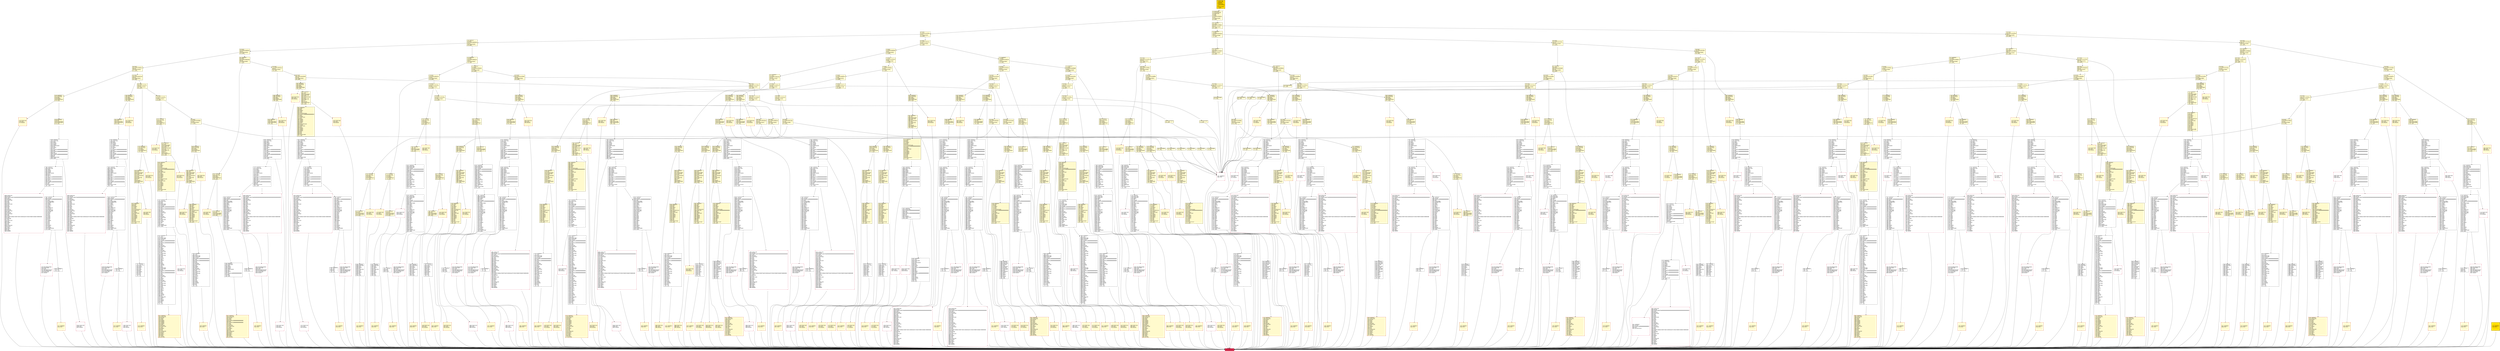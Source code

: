 digraph G {
bgcolor=transparent rankdir=UD;
node [shape=box style=filled color=black fillcolor=white fontname=arial fontcolor=black];
118 [label="118: PUSH2 0x03ef\l121: JUMP\l" fillcolor=lemonchiffon ];
1571 [label="1571: JUMPDEST\l1572: CALLVALUE\l1573: DUP1\l1574: ISZERO\l1575: PUSH2 0x062f\l1578: JUMPI\l" fillcolor=lemonchiffon ];
14873 [label="14873: RETURNDATASIZE\l14874: PUSH1 0x00\l14876: DUP1\l14877: RETURNDATACOPY\l14878: RETURNDATASIZE\l14879: PUSH1 0x00\l14881: REVERT\l" shape=Msquare color=crimson ];
1044 [label="1044: JUMPDEST\l1045: DUP2\l1046: ADD\l1047: SWAP1\l1048: DUP1\l1049: DUP1\l1050: CALLDATALOAD\l1051: PUSH1 0xff\l1053: AND\l1054: SWAP1\l1055: PUSH1 0x20\l1057: ADD\l1058: SWAP1\l1059: SWAP3\l1060: SWAP2\l1061: SWAP1\l1062: POP\l1063: POP\l1064: POP\l1065: PUSH2 0x10ea\l1068: JUMP\l" fillcolor=lemonchiffon ];
2668 [label="2668: JUMPDEST\l2669: POP\l2670: PUSH2 0x0ab9\l2673: PUSH1 0x04\l2675: DUP1\l2676: CALLDATASIZE\l2677: SUB\l2678: PUSH1 0x40\l2680: DUP2\l2681: LT\l2682: ISZERO\l2683: PUSH2 0x0a83\l2686: JUMPI\l" fillcolor=lemonchiffon ];
3928 [label="3928: JUMPDEST\l3929: POP\l3930: PUSH2 0x0f88\l3933: PUSH1 0x04\l3935: DUP1\l3936: CALLDATASIZE\l3937: SUB\l3938: PUSH1 0x20\l3940: DUP2\l3941: LT\l3942: ISZERO\l3943: PUSH2 0x0f6f\l3946: JUMPI\l" fillcolor=lemonchiffon ];
4009 [label="4009: PUSH1 0x00\l4011: DUP1\l4012: REVERT\l" fillcolor=lemonchiffon shape=Msquare color=crimson ];
14812 [label="14812: JUMPDEST\l14813: CALLER\l14814: PUSH20 0xffffffffffffffffffffffffffffffffffffffff\l14835: AND\l14836: PUSH2 0x08fc\l14839: SELFBALANCE\l14840: SWAP1\l14841: DUP2\l14842: ISZERO\l14843: MUL\l14844: SWAP1\l14845: PUSH1 0x40\l14847: MLOAD\l14848: PUSH1 0x00\l14850: PUSH1 0x40\l14852: MLOAD\l14853: DUP1\l14854: DUP4\l14855: SUB\l14856: DUP2\l14857: DUP6\l14858: DUP9\l14859: DUP9\l14860: CALL\l14861: SWAP4\l14862: POP\l14863: POP\l14864: POP\l14865: POP\l14866: ISZERO\l14867: DUP1\l14868: ISZERO\l14869: PUSH2 0x3a22\l14872: JUMPI\l" ];
1963 [label="1963: PUSH1 0x00\l1965: DUP1\l1966: REVERT\l" fillcolor=lemonchiffon shape=Msquare color=crimson ];
14258 [label="14258: PUSH1 0x00\l14260: DUP1\l14261: REVERT\l" shape=Msquare color=crimson ];
2997 [label="2997: PUSH1 0x00\l2999: DUP1\l3000: REVERT\l" fillcolor=lemonchiffon shape=Msquare color=crimson ];
1117 [label="1117: JUMPDEST\l1118: CALLVALUE\l1119: DUP1\l1120: ISZERO\l1121: PUSH2 0x0469\l1124: JUMPI\l" fillcolor=lemonchiffon ];
10754 [label="10754: RETURNDATASIZE\l10755: PUSH1 0x00\l10757: DUP1\l10758: RETURNDATACOPY\l10759: RETURNDATASIZE\l10760: PUSH1 0x00\l10762: REVERT\l" shape=Msquare color=crimson ];
1422 [label="1422: JUMPDEST\l1423: STOP\l" fillcolor=lemonchiffon shape=Msquare color=crimson ];
6600 [label="6600: JUMPDEST\l6601: PUSH1 0x00\l6603: DUP1\l6604: SWAP1\l6605: POP\l6606: DUP2\l6607: DUP2\l6608: ADD\l6609: SWAP1\l6610: POP\l6611: POP\l6612: POP\l6613: JUMP\l" ];
1629 [label="1629: JUMPDEST\l1630: POP\l1631: PUSH2 0x068d\l1634: PUSH1 0x04\l1636: DUP1\l1637: CALLDATASIZE\l1638: SUB\l1639: PUSH1 0x20\l1641: DUP2\l1642: LT\l1643: ISZERO\l1644: PUSH2 0x0674\l1647: JUMPI\l" fillcolor=lemonchiffon ];
696 [label="696: DUP1\l697: PUSH4 0x46d3d653\l702: EQ\l703: PUSH2 0x0864\l706: JUMPI\l" fillcolor=lemonchiffon ];
10218 [label="10218: JUMPDEST\l10219: PUSH1 0x00\l10221: DUP1\l10222: SWAP1\l10223: SLOAD\l10224: SWAP1\l10225: PUSH2 0x0100\l10228: EXP\l10229: SWAP1\l10230: DIV\l10231: PUSH20 0xffffffffffffffffffffffffffffffffffffffff\l10252: AND\l10253: PUSH20 0xffffffffffffffffffffffffffffffffffffffff\l10274: AND\l10275: CALLER\l10276: PUSH20 0xffffffffffffffffffffffffffffffffffffffff\l10297: AND\l10298: EQ\l10299: PUSH2 0x2843\l10302: JUMPI\l" ];
625 [label="625: DUP1\l626: PUSH4 0x4d44d30d\l631: EQ\l632: PUSH2 0x08cd\l635: JUMPI\l" fillcolor=lemonchiffon ];
5683 [label="5683: RETURNDATASIZE\l5684: PUSH1 0x00\l5686: DUP1\l5687: RETURNDATACOPY\l5688: RETURNDATASIZE\l5689: PUSH1 0x00\l5691: REVERT\l" shape=Msquare color=crimson ];
3384 [label="3384: JUMPDEST\l3385: DUP2\l3386: ADD\l3387: SWAP1\l3388: DUP1\l3389: DUP1\l3390: CALLDATALOAD\l3391: SWAP1\l3392: PUSH1 0x20\l3394: ADD\l3395: SWAP1\l3396: SWAP3\l3397: SWAP2\l3398: SWAP1\l3399: POP\l3400: POP\l3401: POP\l3402: PUSH2 0x3443\l3405: JUMP\l" fillcolor=lemonchiffon ];
15192 [label="15192: JUMPDEST\l15193: CALLER\l15194: PUSH20 0xffffffffffffffffffffffffffffffffffffffff\l15215: AND\l15216: PUSH2 0x08fc\l15219: SELFBALANCE\l15220: SWAP1\l15221: DUP2\l15222: ISZERO\l15223: MUL\l15224: SWAP1\l15225: PUSH1 0x40\l15227: MLOAD\l15228: PUSH1 0x00\l15230: PUSH1 0x40\l15232: MLOAD\l15233: DUP1\l15234: DUP4\l15235: SUB\l15236: DUP2\l15237: DUP6\l15238: DUP9\l15239: DUP9\l15240: CALL\l15241: SWAP4\l15242: POP\l15243: POP\l15244: POP\l15245: POP\l15246: ISZERO\l15247: DUP1\l15248: ISZERO\l15249: PUSH2 0x3b9e\l15252: JUMPI\l" ];
1794 [label="1794: JUMPDEST\l1795: CALLVALUE\l1796: DUP1\l1797: ISZERO\l1798: PUSH2 0x070e\l1801: JUMPI\l" fillcolor=lemonchiffon ];
85 [label="85: DUP1\l86: PUSH4 0xf8f34531\l91: EQ\l92: PUSH2 0x107e\l95: JUMPI\l" fillcolor=lemonchiffon ];
10145 [label="10145: JUMPDEST\l10146: CALLER\l10147: PUSH20 0xffffffffffffffffffffffffffffffffffffffff\l10168: AND\l10169: PUSH2 0x08fc\l10172: SELFBALANCE\l10173: SWAP1\l10174: DUP2\l10175: ISZERO\l10176: MUL\l10177: SWAP1\l10178: PUSH1 0x40\l10180: MLOAD\l10181: PUSH1 0x00\l10183: PUSH1 0x40\l10185: MLOAD\l10186: DUP1\l10187: DUP4\l10188: SUB\l10189: DUP2\l10190: DUP6\l10191: DUP9\l10192: DUP9\l10193: CALL\l10194: SWAP4\l10195: POP\l10196: POP\l10197: POP\l10198: POP\l10199: ISZERO\l10200: DUP1\l10201: ISZERO\l10202: PUSH2 0x27e7\l10205: JUMPI\l" ];
2551 [label="2551: JUMPDEST\l2552: CALLVALUE\l2553: DUP1\l2554: ISZERO\l2555: PUSH2 0x0a03\l2558: JUMPI\l" fillcolor=lemonchiffon ];
2148 [label="2148: JUMPDEST\l2149: CALLVALUE\l2150: DUP1\l2151: ISZERO\l2152: PUSH2 0x0870\l2155: JUMPI\l" fillcolor=lemonchiffon ];
8080 [label="8080: PUSH1 0x00\l8082: DUP1\l8083: REVERT\l" shape=Msquare color=crimson ];
4222 [label="4222: JUMPDEST\l4223: CALLVALUE\l4224: DUP1\l4225: ISZERO\l4226: PUSH2 0x108a\l4229: JUMPI\l" fillcolor=lemonchiffon ];
3986 [label="3986: PUSH1 0x00\l3988: DUP1\l3989: REVERT\l" fillcolor=lemonchiffon shape=Msquare color=crimson ];
3488 [label="3488: JUMPDEST\l3489: STOP\l" fillcolor=lemonchiffon shape=Msquare color=crimson ];
9633 [label="9633: JUMPDEST\l9634: CALLER\l9635: PUSH20 0xffffffffffffffffffffffffffffffffffffffff\l9656: AND\l9657: PUSH2 0x08fc\l9660: DUP3\l9661: SWAP1\l9662: DUP2\l9663: ISZERO\l9664: MUL\l9665: SWAP1\l9666: PUSH1 0x40\l9668: MLOAD\l9669: PUSH1 0x00\l9671: PUSH1 0x40\l9673: MLOAD\l9674: DUP1\l9675: DUP4\l9676: SUB\l9677: DUP2\l9678: DUP6\l9679: DUP9\l9680: DUP9\l9681: CALL\l9682: SWAP4\l9683: POP\l9684: POP\l9685: POP\l9686: POP\l9687: ISZERO\l9688: DUP1\l9689: ISZERO\l9690: PUSH2 0x25e7\l9693: JUMPI\l" ];
1940 [label="1940: PUSH1 0x00\l1942: DUP1\l1943: REVERT\l" fillcolor=lemonchiffon shape=Msquare color=crimson ];
7575 [label="7575: JUMPDEST\l7576: CALLER\l7577: PUSH20 0xffffffffffffffffffffffffffffffffffffffff\l7598: AND\l7599: PUSH2 0x08fc\l7602: SELFBALANCE\l7603: SWAP1\l7604: DUP2\l7605: ISZERO\l7606: MUL\l7607: SWAP1\l7608: PUSH1 0x40\l7610: MLOAD\l7611: PUSH1 0x00\l7613: PUSH1 0x40\l7615: MLOAD\l7616: DUP1\l7617: DUP4\l7618: SUB\l7619: DUP2\l7620: DUP6\l7621: DUP9\l7622: DUP9\l7623: CALL\l7624: SWAP4\l7625: POP\l7626: POP\l7627: POP\l7628: POP\l7629: ISZERO\l7630: DUP1\l7631: ISZERO\l7632: PUSH2 0x1ddd\l7635: JUMPI\l" ];
15967 [label="15967: JUMPDEST\l15968: PUSH1 0x00\l15970: DUP1\l15971: SWAP1\l15972: SLOAD\l15973: SWAP1\l15974: PUSH2 0x0100\l15977: EXP\l15978: SWAP1\l15979: DIV\l15980: PUSH20 0xffffffffffffffffffffffffffffffffffffffff\l16001: AND\l16002: PUSH20 0xffffffffffffffffffffffffffffffffffffffff\l16023: AND\l16024: CALLER\l16025: PUSH20 0xffffffffffffffffffffffffffffffffffffffff\l16046: AND\l16047: EQ\l16048: PUSH2 0x3eb8\l16051: JUMPI\l" ];
2923 [label="2923: JUMPDEST\l2924: PUSH1 0x40\l2926: MLOAD\l2927: DUP1\l2928: DUP3\l2929: PUSH20 0xffffffffffffffffffffffffffffffffffffffff\l2950: AND\l2951: PUSH20 0xffffffffffffffffffffffffffffffffffffffff\l2972: AND\l2973: DUP2\l2974: MSTORE\l2975: PUSH1 0x20\l2977: ADD\l2978: SWAP2\l2979: POP\l2980: POP\l2981: PUSH1 0x40\l2983: MLOAD\l2984: DUP1\l2985: SWAP2\l2986: SUB\l2987: SWAP1\l2988: RETURN\l" fillcolor=lemonchiffon shape=Msquare color=crimson ];
243 [label="243: DUP1\l244: PUSH4 0xb21d31b6\l249: EQ\l250: PUSH2 0x0d67\l253: JUMPI\l" fillcolor=lemonchiffon ];
1679 [label="1679: JUMPDEST\l1680: CALLVALUE\l1681: DUP1\l1682: ISZERO\l1683: PUSH2 0x069b\l1686: JUMPI\l" fillcolor=lemonchiffon ];
13211 [label="13211: PUSH1 0x00\l13213: DUP1\l13214: REVERT\l" shape=Msquare color=crimson ];
3834 [label="3834: JUMPDEST\l3835: CALLVALUE\l3836: DUP1\l3837: ISZERO\l3838: PUSH2 0x0f06\l3841: JUMPI\l" fillcolor=lemonchiffon ];
12395 [label="12395: JUMPDEST\l12396: PUSH1 0x00\l12398: DUP1\l12399: SWAP1\l12400: POP\l12401: PUSH1 0x0a\l12403: DUP2\l12404: SUB\l12405: SWAP1\l12406: POP\l12407: POP\l12408: JUMP\l" ];
10763 [label="10763: JUMPDEST\l10764: POP\l10765: POP\l10766: JUMP\l" ];
9322 [label="9322: JUMPDEST\l9323: PUSH1 0x00\l9325: DUP1\l9326: SWAP1\l9327: POP\l9328: PUSH1 0x0a\l9330: DUP2\l9331: SUB\l9332: SWAP1\l9333: POP\l9334: POP\l9335: JUMP\l" ];
3043 [label="3043: PUSH1 0x00\l3045: DUP1\l3046: REVERT\l" fillcolor=lemonchiffon shape=Msquare color=crimson ];
1230 [label="1230: JUMPDEST\l1231: POP\l1232: PUSH2 0x04d7\l1235: PUSH2 0x13d8\l1238: JUMP\l" fillcolor=lemonchiffon ];
14998 [label="14998: JUMPDEST\l14999: PUSH1 0x00\l15001: DUP1\l15002: SWAP1\l15003: SLOAD\l15004: SWAP1\l15005: PUSH2 0x0100\l15008: EXP\l15009: SWAP1\l15010: DIV\l15011: PUSH20 0xffffffffffffffffffffffffffffffffffffffff\l15032: AND\l15033: PUSH20 0xffffffffffffffffffffffffffffffffffffffff\l15054: AND\l15055: CALLER\l15056: PUSH20 0xffffffffffffffffffffffffffffffffffffffff\l15077: AND\l15078: EQ\l15079: PUSH2 0x3b58\l15082: JUMPI\l" ];
15955 [label="15955: RETURNDATASIZE\l15956: PUSH1 0x00\l15958: DUP1\l15959: RETURNDATACOPY\l15960: RETURNDATASIZE\l15961: PUSH1 0x00\l15963: REVERT\l" shape=Msquare color=crimson ];
2206 [label="2206: JUMPDEST\l2207: POP\l2208: PUSH2 0x08cb\l2211: PUSH1 0x04\l2213: DUP1\l2214: CALLDATASIZE\l2215: SUB\l2216: PUSH1 0x20\l2218: DUP2\l2219: LT\l2220: ISZERO\l2221: PUSH2 0x08b5\l2224: JUMPI\l" fillcolor=lemonchiffon ];
2829 [label="2829: JUMPDEST\l2830: POP\l2831: PUSH2 0x0b16\l2834: PUSH2 0x2d60\l2837: JUMP\l" fillcolor=lemonchiffon ];
11644 [label="11644: JUMPDEST\l11645: PUSH1 0x00\l11647: DUP1\l11648: SWAP1\l11649: SLOAD\l11650: SWAP1\l11651: PUSH2 0x0100\l11654: EXP\l11655: SWAP1\l11656: DIV\l11657: PUSH20 0xffffffffffffffffffffffffffffffffffffffff\l11678: AND\l11679: DUP2\l11680: JUMP\l" ];
4688 [label="4688: RETURNDATASIZE\l4689: PUSH1 0x00\l4691: DUP1\l4692: RETURNDATACOPY\l4693: RETURNDATASIZE\l4694: PUSH1 0x00\l4696: REVERT\l" shape=Msquare color=crimson ];
3547 [label="3547: JUMPDEST\l3548: STOP\l" fillcolor=lemonchiffon shape=Msquare color=crimson ];
15530 [label="15530: JUMPDEST\l15531: DUP1\l15532: PUSH1 0x00\l15534: DUP1\l15535: PUSH2 0x0100\l15538: EXP\l15539: DUP2\l15540: SLOAD\l15541: DUP2\l15542: PUSH20 0xffffffffffffffffffffffffffffffffffffffff\l15563: MUL\l15564: NOT\l15565: AND\l15566: SWAP1\l15567: DUP4\l15568: PUSH20 0xffffffffffffffffffffffffffffffffffffffff\l15589: AND\l15590: MUL\l15591: OR\l15592: SWAP1\l15593: SSTORE\l15594: POP\l15595: POP\l15596: JUMP\l" ];
865 [label="865: DUP1\l866: PUSH4 0x24243846\l871: EQ\l872: PUSH2 0x05f5\l875: JUMPI\l" fillcolor=lemonchiffon ];
9336 [label="9336: JUMPDEST\l9337: PUSH1 0x00\l9339: DUP1\l9340: SWAP1\l9341: POP\l9342: PUSH1 0x0a\l9344: DUP2\l9345: SUB\l9346: SWAP1\l9347: POP\l9348: POP\l9349: JUMP\l" ];
2609 [label="2609: JUMPDEST\l2610: POP\l2611: PUSH2 0x0a5e\l2614: PUSH1 0x04\l2616: DUP1\l2617: CALLDATASIZE\l2618: SUB\l2619: PUSH1 0x20\l2621: DUP2\l2622: LT\l2623: ISZERO\l2624: PUSH2 0x0a48\l2627: JUMPI\l" fillcolor=lemonchiffon ];
5513 [label="5513: PUSH1 0x40\l5515: MLOAD\l5516: PUSH32 0x08c379a000000000000000000000000000000000000000000000000000000000\l5549: DUP2\l5550: MSTORE\l5551: PUSH1 0x04\l5553: ADD\l5554: DUP1\l5555: DUP1\l5556: PUSH1 0x20\l5558: ADD\l5559: DUP3\l5560: DUP2\l5561: SUB\l5562: DUP3\l5563: MSTORE\l5564: PUSH1 0x1e\l5566: DUP2\l5567: MSTORE\l5568: PUSH1 0x20\l5570: ADD\l5571: DUP1\l5572: PUSH32 0x6f6e6c79206f776e65722063616e207573652074686973206d6574686f640000\l5605: DUP2\l5606: MSTORE\l5607: POP\l5608: PUSH1 0x20\l5610: ADD\l5611: SWAP2\l5612: POP\l5613: POP\l5614: PUSH1 0x40\l5616: MLOAD\l5617: DUP1\l5618: SWAP2\l5619: SUB\l5620: SWAP1\l5621: REVERT\l" shape=Msquare color=crimson ];
2806 [label="2806: JUMPDEST\l2807: POP\l2808: PUSH2 0x0aff\l2811: PUSH2 0x2cc5\l2814: JUMP\l" fillcolor=lemonchiffon ];
4087 [label="4087: PUSH1 0x00\l4089: DUP1\l4090: REVERT\l" fillcolor=lemonchiffon shape=Msquare color=crimson ];
1017 [label="1017: PUSH1 0x00\l1019: DUP1\l1020: REVERT\l" fillcolor=lemonchiffon shape=Msquare color=crimson ];
2041 [label="2041: PUSH1 0x00\l2043: DUP1\l2044: REVERT\l" fillcolor=lemonchiffon shape=Msquare color=crimson ];
2549 [label="2549: JUMPDEST\l2550: STOP\l" fillcolor=lemonchiffon shape=Msquare color=crimson ];
3990 [label="3990: JUMPDEST\l3991: POP\l3992: PUSH2 0x0fd9\l3995: PUSH1 0x04\l3997: DUP1\l3998: CALLDATASIZE\l3999: SUB\l4000: PUSH1 0x20\l4002: DUP2\l4003: LT\l4004: ISZERO\l4005: PUSH2 0x0fad\l4008: JUMPI\l" fillcolor=lemonchiffon ];
9849 [label="9849: RETURNDATASIZE\l9850: PUSH1 0x00\l9852: DUP1\l9853: RETURNDATACOPY\l9854: RETURNDATASIZE\l9855: PUSH1 0x00\l9857: REVERT\l" shape=Msquare color=crimson ];
1714 [label="1714: JUMPDEST\l1715: POP\l1716: PUSH2 0x06bb\l1719: PUSH2 0x19e4\l1722: JUMP\l" fillcolor=lemonchiffon ];
1944 [label="1944: JUMPDEST\l1945: POP\l1946: PUSH2 0x07db\l1949: PUSH1 0x04\l1951: DUP1\l1952: CALLDATASIZE\l1953: SUB\l1954: PUSH1 0x20\l1956: DUP2\l1957: LT\l1958: ISZERO\l1959: PUSH2 0x07af\l1962: JUMPI\l" fillcolor=lemonchiffon ];
1883 [label="1883: JUMPDEST\l1884: PUSH1 0x40\l1886: MLOAD\l1887: DUP1\l1888: DUP3\l1889: ISZERO\l1890: ISZERO\l1891: ISZERO\l1892: ISZERO\l1893: DUP2\l1894: MSTORE\l1895: PUSH1 0x20\l1897: ADD\l1898: SWAP2\l1899: POP\l1900: POP\l1901: PUSH1 0x40\l1903: MLOAD\l1904: DUP1\l1905: SWAP2\l1906: SUB\l1907: SWAP1\l1908: RETURN\l" fillcolor=lemonchiffon shape=Msquare color=crimson ];
1503 [label="1503: JUMPDEST\l1504: PUSH1 0x40\l1506: MLOAD\l1507: DUP1\l1508: DUP3\l1509: DUP2\l1510: MSTORE\l1511: PUSH1 0x20\l1513: ADD\l1514: SWAP2\l1515: POP\l1516: POP\l1517: PUSH1 0x40\l1519: MLOAD\l1520: DUP1\l1521: SWAP2\l1522: SUB\l1523: SWAP1\l1524: RETURN\l" fillcolor=lemonchiffon shape=Msquare color=crimson ];
11203 [label="11203: JUMPDEST\l11204: PUSH1 0x00\l11206: DUP1\l11207: DUP3\l11208: PUSH1 0x08\l11210: PUSH1 0x00\l11212: CALLER\l11213: PUSH20 0xffffffffffffffffffffffffffffffffffffffff\l11234: AND\l11235: PUSH20 0xffffffffffffffffffffffffffffffffffffffff\l11256: AND\l11257: DUP2\l11258: MSTORE\l11259: PUSH1 0x20\l11261: ADD\l11262: SWAP1\l11263: DUP2\l11264: MSTORE\l11265: PUSH1 0x20\l11267: ADD\l11268: PUSH1 0x00\l11270: SHA3\l11271: SLOAD\l11272: SUB\l11273: LT\l11274: ISZERO\l11275: PUSH2 0x2c13\l11278: JUMPI\l" ];
10571 [label="10571: JUMPDEST\l10572: POP\l10573: JUMP\l" ];
3664 [label="3664: JUMPDEST\l3665: CALLVALUE\l3666: DUP1\l3667: ISZERO\l3668: PUSH2 0x0e5c\l3671: JUMPI\l" fillcolor=lemonchiffon ];
3020 [label="3020: PUSH1 0x00\l3022: DUP1\l3023: REVERT\l" fillcolor=lemonchiffon shape=Msquare color=crimson ];
576 [label="576: DUP1\l577: PUSH4 0x62bf764e\l582: EQ\l583: PUSH2 0x0964\l586: JUMPI\l" fillcolor=lemonchiffon ];
14885 [label="14885: JUMPDEST\l14886: PUSH1 0x0c\l14888: PUSH1 0x20\l14890: MSTORE\l14891: DUP1\l14892: PUSH1 0x00\l14894: MSTORE\l14895: PUSH1 0x40\l14897: PUSH1 0x00\l14899: SHA3\l14900: PUSH1 0x00\l14902: SWAP2\l14903: POP\l14904: SWAP1\l14905: POP\l14906: SLOAD\l14907: DUP2\l14908: JUMP\l" ];
3733 [label="3733: JUMPDEST\l3734: CALLVALUE\l3735: DUP1\l3736: ISZERO\l3737: PUSH2 0x0ea1\l3740: JUMPI\l" fillcolor=lemonchiffon ];
15785 [label="15785: PUSH1 0x40\l15787: MLOAD\l15788: PUSH32 0x08c379a000000000000000000000000000000000000000000000000000000000\l15821: DUP2\l15822: MSTORE\l15823: PUSH1 0x04\l15825: ADD\l15826: DUP1\l15827: DUP1\l15828: PUSH1 0x20\l15830: ADD\l15831: DUP3\l15832: DUP2\l15833: SUB\l15834: DUP3\l15835: MSTORE\l15836: PUSH1 0x1e\l15838: DUP2\l15839: MSTORE\l15840: PUSH1 0x20\l15842: ADD\l15843: DUP1\l15844: PUSH32 0x6f6e6c79206f776e65722063616e207573652074686973206d6574686f640000\l15877: DUP2\l15878: MSTORE\l15879: POP\l15880: PUSH1 0x20\l15882: ADD\l15883: SWAP2\l15884: POP\l15885: POP\l15886: PUSH1 0x40\l15888: MLOAD\l15889: DUP1\l15890: SWAP2\l15891: SUB\l15892: SWAP1\l15893: REVERT\l" shape=Msquare color=crimson ];
2794 [label="2794: JUMPDEST\l2795: CALLVALUE\l2796: DUP1\l2797: ISZERO\l2798: PUSH2 0x0af6\l2801: JUMPI\l" fillcolor=lemonchiffon ];
2194 [label="2194: JUMPDEST\l2195: CALLVALUE\l2196: DUP1\l2197: ISZERO\l2198: PUSH2 0x089e\l2201: JUMPI\l" fillcolor=lemonchiffon ];
587 [label="587: DUP1\l588: PUSH4 0x68d8d1b7\l593: EQ\l594: PUSH2 0x097b\l597: JUMPI\l" fillcolor=lemonchiffon ];
2506 [label="2506: JUMPDEST\l2507: PUSH1 0x40\l2509: MLOAD\l2510: DUP1\l2511: DUP3\l2512: DUP2\l2513: MSTORE\l2514: PUSH1 0x20\l2516: ADD\l2517: SWAP2\l2518: POP\l2519: POP\l2520: PUSH1 0x40\l2522: MLOAD\l2523: DUP1\l2524: SWAP2\l2525: SUB\l2526: SWAP1\l2527: RETURN\l" fillcolor=lemonchiffon shape=Msquare color=crimson ];
5080 [label="5080: JUMPDEST\l5081: PUSH1 0x05\l5083: PUSH1 0x00\l5085: CALLER\l5086: PUSH20 0xffffffffffffffffffffffffffffffffffffffff\l5107: AND\l5108: PUSH20 0xffffffffffffffffffffffffffffffffffffffff\l5129: AND\l5130: DUP2\l5131: MSTORE\l5132: PUSH1 0x20\l5134: ADD\l5135: SWAP1\l5136: DUP2\l5137: MSTORE\l5138: PUSH1 0x20\l5140: ADD\l5141: PUSH1 0x00\l5143: SHA3\l5144: SLOAD\l5145: TIMESTAMP\l5146: GT\l5147: PUSH2 0x1423\l5150: JUMPI\l" ];
4518 [label="4518: PUSH1 0x40\l4520: MLOAD\l4521: PUSH32 0x08c379a000000000000000000000000000000000000000000000000000000000\l4554: DUP2\l4555: MSTORE\l4556: PUSH1 0x04\l4558: ADD\l4559: DUP1\l4560: DUP1\l4561: PUSH1 0x20\l4563: ADD\l4564: DUP3\l4565: DUP2\l4566: SUB\l4567: DUP3\l4568: MSTORE\l4569: PUSH1 0x1e\l4571: DUP2\l4572: MSTORE\l4573: PUSH1 0x20\l4575: ADD\l4576: DUP1\l4577: PUSH32 0x6f6e6c79206f776e65722063616e207573652074686973206d6574686f640000\l4610: DUP2\l4611: MSTORE\l4612: POP\l4613: PUSH1 0x20\l4615: ADD\l4616: SWAP2\l4617: POP\l4618: POP\l4619: PUSH1 0x40\l4621: MLOAD\l4622: DUP1\l4623: SWAP2\l4624: SUB\l4625: SWAP1\l4626: REVERT\l" shape=Msquare color=crimson ];
6230 [label="6230: JUMPDEST\l6231: PUSH1 0x00\l6233: DUP1\l6234: SWAP1\l6235: POP\l6236: PUSH1 0x0a\l6238: DUP2\l6239: SUB\l6240: SWAP1\l6241: POP\l6242: POP\l6243: JUMP\l" ];
1825 [label="1825: PUSH1 0x00\l1827: DUP1\l1828: REVERT\l" fillcolor=lemonchiffon shape=Msquare color=crimson ];
396 [label="396: DUP1\l397: PUSH4 0x9bc48c68\l402: EQ\l403: PUSH2 0x0c1f\l406: JUMPI\l" fillcolor=lemonchiffon ];
2848 [label="2848: PUSH1 0x00\l2850: DUP1\l2851: REVERT\l" fillcolor=lemonchiffon shape=Msquare color=crimson ];
1909 [label="1909: JUMPDEST\l1910: CALLVALUE\l1911: DUP1\l1912: ISZERO\l1913: PUSH2 0x0781\l1916: JUMPI\l" fillcolor=lemonchiffon ];
12037 [label="12037: JUMPDEST\l12038: PUSH1 0x00\l12040: DUP1\l12041: SWAP1\l12042: SLOAD\l12043: SWAP1\l12044: PUSH2 0x0100\l12047: EXP\l12048: SWAP1\l12049: DIV\l12050: PUSH20 0xffffffffffffffffffffffffffffffffffffffff\l12071: AND\l12072: PUSH20 0xffffffffffffffffffffffffffffffffffffffff\l12093: AND\l12094: CALLER\l12095: PUSH20 0xffffffffffffffffffffffffffffffffffffffff\l12116: AND\l12117: EQ\l12118: PUSH2 0x2f5e\l12121: JUMPI\l" ];
1298 [label="1298: JUMPDEST\l1299: STOP\l" fillcolor=lemonchiffon shape=Msquare color=crimson ];
12692 [label="12692: JUMPDEST\l12693: CALLER\l12694: PUSH20 0xffffffffffffffffffffffffffffffffffffffff\l12715: AND\l12716: PUSH2 0x08fc\l12719: SELFBALANCE\l12720: SWAP1\l12721: DUP2\l12722: ISZERO\l12723: MUL\l12724: SWAP1\l12725: PUSH1 0x40\l12727: MLOAD\l12728: PUSH1 0x00\l12730: PUSH1 0x40\l12732: MLOAD\l12733: DUP1\l12734: DUP4\l12735: SUB\l12736: DUP2\l12737: DUP6\l12738: DUP9\l12739: DUP9\l12740: CALL\l12741: SWAP4\l12742: POP\l12743: POP\l12744: POP\l12745: POP\l12746: ISZERO\l12747: DUP1\l12748: ISZERO\l12749: PUSH2 0x31da\l12752: JUMPI\l" ];
12390 [label="12390: JUMPDEST\l12391: POP\l12392: POP\l12393: POP\l12394: JUMP\l" ];
15894 [label="15894: JUMPDEST\l15895: CALLER\l15896: PUSH20 0xffffffffffffffffffffffffffffffffffffffff\l15917: AND\l15918: PUSH2 0x08fc\l15921: SELFBALANCE\l15922: SWAP1\l15923: DUP2\l15924: ISZERO\l15925: MUL\l15926: SWAP1\l15927: PUSH1 0x40\l15929: MLOAD\l15930: PUSH1 0x00\l15932: PUSH1 0x40\l15934: MLOAD\l15935: DUP1\l15936: DUP4\l15937: SUB\l15938: DUP2\l15939: DUP6\l15940: DUP9\l15941: DUP9\l15942: CALL\l15943: SWAP4\l15944: POP\l15945: POP\l15946: POP\l15947: POP\l15948: ISZERO\l15949: DUP1\l15950: ISZERO\l15951: PUSH2 0x3e5c\l15954: JUMPI\l" ];
3888 [label="3888: PUSH1 0x00\l3890: DUP1\l3891: REVERT\l" fillcolor=lemonchiffon shape=Msquare color=crimson ];
9707 [label="9707: JUMPDEST\l9708: PUSH1 0x0c\l9710: PUSH1 0x00\l9712: CALLER\l9713: PUSH20 0xffffffffffffffffffffffffffffffffffffffff\l9734: AND\l9735: PUSH20 0xffffffffffffffffffffffffffffffffffffffff\l9756: AND\l9757: DUP2\l9758: MSTORE\l9759: PUSH1 0x20\l9761: ADD\l9762: SWAP1\l9763: DUP2\l9764: MSTORE\l9765: PUSH1 0x20\l9767: ADD\l9768: PUSH1 0x00\l9770: SHA3\l9771: SLOAD\l9772: TIMESTAMP\l9773: GT\l9774: PUSH2 0x2636\l9777: JUMPI\l" ];
227 [label="227: PUSH2 0x03ef\l230: JUMP\l" fillcolor=lemonchiffon ];
8337 [label="8337: JUMPDEST\l8338: PUSH1 0x00\l8340: DUP1\l8341: SWAP1\l8342: SLOAD\l8343: SWAP1\l8344: PUSH2 0x0100\l8347: EXP\l8348: SWAP1\l8349: DIV\l8350: PUSH20 0xffffffffffffffffffffffffffffffffffffffff\l8371: AND\l8372: PUSH20 0xffffffffffffffffffffffffffffffffffffffff\l8393: AND\l8394: CALLER\l8395: PUSH20 0xffffffffffffffffffffffffffffffffffffffff\l8416: AND\l8417: EQ\l8418: PUSH2 0x2153\l8421: JUMPI\l" ];
9862 [label="9862: JUMPDEST\l9863: PUSH1 0x00\l9865: DUP1\l9866: SWAP1\l9867: SLOAD\l9868: SWAP1\l9869: PUSH2 0x0100\l9872: EXP\l9873: SWAP1\l9874: DIV\l9875: PUSH20 0xffffffffffffffffffffffffffffffffffffffff\l9896: AND\l9897: PUSH20 0xffffffffffffffffffffffffffffffffffffffff\l9918: AND\l9919: CALLER\l9920: PUSH20 0xffffffffffffffffffffffffffffffffffffffff\l9941: AND\l9942: EQ\l9943: PUSH2 0x26df\l9946: JUMPI\l" ];
2871 [label="2871: PUSH1 0x00\l2873: DUP1\l2874: REVERT\l" fillcolor=lemonchiffon shape=Msquare color=crimson ];
11461 [label="11461: JUMPDEST\l11462: PUSH1 0x06\l11464: PUSH1 0x00\l11466: CALLER\l11467: PUSH20 0xffffffffffffffffffffffffffffffffffffffff\l11488: AND\l11489: PUSH20 0xffffffffffffffffffffffffffffffffffffffff\l11510: AND\l11511: DUP2\l11512: MSTORE\l11513: PUSH1 0x20\l11515: ADD\l11516: SWAP1\l11517: DUP2\l11518: MSTORE\l11519: PUSH1 0x20\l11521: ADD\l11522: PUSH1 0x00\l11524: SHA3\l11525: SLOAD\l11526: TIMESTAMP\l11527: GT\l11528: PUSH2 0x2d10\l11531: JUMPI\l" ];
1748 [label="1748: JUMPDEST\l1749: CALLVALUE\l1750: DUP1\l1751: ISZERO\l1752: PUSH2 0x06e0\l1755: JUMPI\l" fillcolor=lemonchiffon ];
11447 [label="11447: JUMPDEST\l11448: PUSH1 0x00\l11450: DUP1\l11451: SWAP1\l11452: POP\l11453: PUSH1 0x0a\l11455: DUP2\l11456: SUB\l11457: SWAP1\l11458: POP\l11459: POP\l11460: JUMP\l" ];
2356 [label="2356: JUMPDEST\l2357: STOP\l" fillcolor=lemonchiffon shape=Msquare color=crimson ];
3842 [label="3842: PUSH1 0x00\l3844: DUP1\l3845: REVERT\l" fillcolor=lemonchiffon shape=Msquare color=crimson ];
613 [label="613: JUMPDEST\l614: DUP1\l615: PUSH4 0x4d3608dd\l620: EQ\l621: PUSH2 0x0892\l624: JUMPI\l" fillcolor=lemonchiffon ];
5870 [label="5870: JUMPDEST\l5871: POP\l5872: POP\l5873: JUMP\l" ];
2825 [label="2825: PUSH1 0x00\l2827: DUP1\l2828: REVERT\l" fillcolor=lemonchiffon shape=Msquare color=crimson ];
14089 [label="14089: PUSH1 0x00\l14091: DUP1\l14092: REVERT\l" shape=Msquare color=crimson ];
8971 [label="8971: PUSH1 0x00\l8973: DUP1\l8974: REVERT\l" shape=Msquare color=crimson ];
1802 [label="1802: PUSH1 0x00\l1804: DUP1\l1805: REVERT\l" fillcolor=lemonchiffon shape=Msquare color=crimson ];
1583 [label="1583: JUMPDEST\l1584: POP\l1585: PUSH2 0x0638\l1588: PUSH2 0x1856\l1591: JUMP\l" fillcolor=lemonchiffon ];
3768 [label="3768: JUMPDEST\l3769: DUP2\l3770: ADD\l3771: SWAP1\l3772: DUP1\l3773: DUP1\l3774: CALLDATALOAD\l3775: PUSH20 0xffffffffffffffffffffffffffffffffffffffff\l3796: AND\l3797: SWAP1\l3798: PUSH1 0x20\l3800: ADD\l3801: SWAP1\l3802: SWAP3\l3803: SWAP2\l3804: SWAP1\l3805: POP\l3806: POP\l3807: POP\l3808: PUSH2 0x3a25\l3811: JUMP\l" fillcolor=lemonchiffon ];
2902 [label="2902: JUMPDEST\l2903: CALLVALUE\l2904: DUP1\l2905: ISZERO\l2906: PUSH2 0x0b62\l2909: JUMPI\l" fillcolor=lemonchiffon ];
1560 [label="1560: JUMPDEST\l1561: POP\l1562: PUSH2 0x0621\l1565: PUSH2 0x16f2\l1568: JUMP\l" fillcolor=lemonchiffon ];
1071 [label="1071: JUMPDEST\l1072: CALLVALUE\l1073: DUP1\l1074: ISZERO\l1075: PUSH2 0x043b\l1078: JUMPI\l" fillcolor=lemonchiffon ];
13774 [label="13774: JUMPDEST\l13775: PUSH1 0x00\l13777: DUP1\l13778: DUP3\l13779: PUSH1 0x0a\l13781: PUSH1 0x00\l13783: CALLER\l13784: PUSH20 0xffffffffffffffffffffffffffffffffffffffff\l13805: AND\l13806: PUSH20 0xffffffffffffffffffffffffffffffffffffffff\l13827: AND\l13828: DUP2\l13829: MSTORE\l13830: PUSH1 0x20\l13832: ADD\l13833: SWAP1\l13834: DUP2\l13835: MSTORE\l13836: PUSH1 0x20\l13838: ADD\l13839: PUSH1 0x00\l13841: SHA3\l13842: SLOAD\l13843: SUB\l13844: LT\l13845: ISZERO\l13846: PUSH2 0x361e\l13849: JUMPI\l" ];
14703 [label="14703: PUSH1 0x40\l14705: MLOAD\l14706: PUSH32 0x08c379a000000000000000000000000000000000000000000000000000000000\l14739: DUP2\l14740: MSTORE\l14741: PUSH1 0x04\l14743: ADD\l14744: DUP1\l14745: DUP1\l14746: PUSH1 0x20\l14748: ADD\l14749: DUP3\l14750: DUP2\l14751: SUB\l14752: DUP3\l14753: MSTORE\l14754: PUSH1 0x1e\l14756: DUP2\l14757: MSTORE\l14758: PUSH1 0x20\l14760: ADD\l14761: DUP1\l14762: PUSH32 0x6f6e6c79206f776e65722063616e207573652074686973206d6574686f640000\l14795: DUP2\l14796: MSTORE\l14797: POP\l14798: PUSH1 0x20\l14800: ADD\l14801: SWAP2\l14802: POP\l14803: POP\l14804: PUSH1 0x40\l14806: MLOAD\l14807: DUP1\l14808: SWAP2\l14809: SUB\l14810: SWAP1\l14811: REVERT\l" shape=Msquare color=crimson ];
13459 [label="13459: JUMPDEST\l13460: PUSH1 0x0b\l13462: PUSH1 0x00\l13464: CALLER\l13465: PUSH20 0xffffffffffffffffffffffffffffffffffffffff\l13486: AND\l13487: PUSH20 0xffffffffffffffffffffffffffffffffffffffff\l13508: AND\l13509: DUP2\l13510: MSTORE\l13511: PUSH1 0x20\l13513: ADD\l13514: SWAP1\l13515: DUP2\l13516: MSTORE\l13517: PUSH1 0x20\l13519: ADD\l13520: PUSH1 0x00\l13522: SHA3\l13523: SLOAD\l13524: TIMESTAMP\l13525: GT\l13526: PUSH2 0x34de\l13529: JUMPI\l" ];
13614 [label="13614: JUMPDEST\l13615: DUP1\l13616: PUSH1 0x0c\l13618: PUSH1 0x00\l13620: CALLER\l13621: PUSH20 0xffffffffffffffffffffffffffffffffffffffff\l13642: AND\l13643: PUSH20 0xffffffffffffffffffffffffffffffffffffffff\l13664: AND\l13665: DUP2\l13666: MSTORE\l13667: PUSH1 0x20\l13669: ADD\l13670: SWAP1\l13671: DUP2\l13672: MSTORE\l13673: PUSH1 0x20\l13675: ADD\l13676: PUSH1 0x00\l13678: SHA3\l13679: PUSH1 0x00\l13681: DUP3\l13682: DUP3\l13683: SLOAD\l13684: ADD\l13685: SWAP3\l13686: POP\l13687: POP\l13688: DUP2\l13689: SWAP1\l13690: SSTORE\l13691: POP\l13692: POP\l13693: JUMP\l" ];
411 [label="411: JUMPDEST\l412: DUP1\l413: PUSH4 0x809c2cbe\l418: GT\l419: PUSH2 0x01d7\l422: JUMPI\l" fillcolor=lemonchiffon ];
2033 [label="2033: JUMPDEST\l2034: CALLVALUE\l2035: DUP1\l2036: ISZERO\l2037: PUSH2 0x07fd\l2040: JUMPI\l" fillcolor=lemonchiffon ];
3865 [label="3865: PUSH1 0x00\l3867: DUP1\l3868: REVERT\l" fillcolor=lemonchiffon shape=Msquare color=crimson ];
914 [label="914: DUP1\l915: PUSH4 0x1cbdc87d\l920: EQ\l921: PUSH2 0x04c2\l924: JUMPI\l" fillcolor=lemonchiffon ];
13379 [label="13379: JUMPDEST\l13380: DUP1\l13381: PUSH1 0x06\l13383: PUSH1 0x00\l13385: CALLER\l13386: PUSH20 0xffffffffffffffffffffffffffffffffffffffff\l13407: AND\l13408: PUSH20 0xffffffffffffffffffffffffffffffffffffffff\l13429: AND\l13430: DUP2\l13431: MSTORE\l13432: PUSH1 0x20\l13434: ADD\l13435: SWAP1\l13436: DUP2\l13437: MSTORE\l13438: PUSH1 0x20\l13440: ADD\l13441: PUSH1 0x00\l13443: SHA3\l13444: PUSH1 0x00\l13446: DUP3\l13447: DUP3\l13448: SLOAD\l13449: ADD\l13450: SWAP3\l13451: POP\l13452: POP\l13453: DUP2\l13454: SWAP1\l13455: SSTORE\l13456: POP\l13457: POP\l13458: JUMP\l" ];
1436 [label="1436: JUMPDEST\l1437: POP\l1438: PUSH2 0x05df\l1441: PUSH1 0x04\l1443: DUP1\l1444: CALLDATASIZE\l1445: SUB\l1446: PUSH1 0x20\l1448: DUP2\l1449: LT\l1450: ISZERO\l1451: PUSH2 0x05b3\l1454: JUMPI\l" fillcolor=lemonchiffon ];
11630 [label="11630: JUMPDEST\l11631: PUSH1 0x00\l11633: DUP1\l11634: SWAP1\l11635: POP\l11636: DUP2\l11637: DUP2\l11638: ADD\l11639: SWAP1\l11640: POP\l11641: POP\l11642: POP\l11643: JUMP\l" ];
8601 [label="8601: JUMPDEST\l8602: POP\l8603: JUMP\l" ];
11536 [label="11536: JUMPDEST\l11537: PUSH1 0x00\l11539: PUSH1 0x0a\l11541: SWAP1\l11542: POP\l11543: CALLER\l11544: PUSH20 0xffffffffffffffffffffffffffffffffffffffff\l11565: AND\l11566: PUSH2 0x08fc\l11569: DUP3\l11570: SWAP1\l11571: DUP2\l11572: ISZERO\l11573: MUL\l11574: SWAP1\l11575: PUSH1 0x40\l11577: MLOAD\l11578: PUSH1 0x00\l11580: PUSH1 0x40\l11582: MLOAD\l11583: DUP1\l11584: DUP4\l11585: SUB\l11586: DUP2\l11587: DUP6\l11588: DUP9\l11589: DUP9\l11590: CALL\l11591: SWAP4\l11592: POP\l11593: POP\l11594: POP\l11595: POP\l11596: ISZERO\l11597: DUP1\l11598: ISZERO\l11599: PUSH2 0x2d5c\l11602: JUMPI\l" ];
3857 [label="3857: JUMPDEST\l3858: CALLVALUE\l3859: DUP1\l3860: ISZERO\l3861: PUSH2 0x0f1d\l3864: JUMPI\l" fillcolor=lemonchiffon ];
14456 [label="14456: JUMPDEST\l14457: CALLER\l14458: PUSH20 0xffffffffffffffffffffffffffffffffffffffff\l14479: AND\l14480: PUSH2 0x08fc\l14483: SELFBALANCE\l14484: SWAP1\l14485: DUP2\l14486: ISZERO\l14487: MUL\l14488: SWAP1\l14489: PUSH1 0x40\l14491: MLOAD\l14492: PUSH1 0x00\l14494: PUSH1 0x40\l14496: MLOAD\l14497: DUP1\l14498: DUP4\l14499: SUB\l14500: DUP2\l14501: DUP6\l14502: DUP9\l14503: DUP9\l14504: CALL\l14505: SWAP4\l14506: POP\l14507: POP\l14508: POP\l14509: POP\l14510: ISZERO\l14511: DUP1\l14512: ISZERO\l14513: PUSH2 0x38be\l14516: JUMPI\l" ];
183 [label="183: DUP1\l184: PUSH4 0xc2bc6798\l189: EQ\l190: PUSH2 0x0e50\l193: JUMPI\l" fillcolor=lemonchiffon ];
10501 [label="10501: JUMPDEST\l10502: CALLER\l10503: PUSH20 0xffffffffffffffffffffffffffffffffffffffff\l10524: AND\l10525: PUSH2 0x08fc\l10528: SELFBALANCE\l10529: SWAP1\l10530: DUP2\l10531: ISZERO\l10532: MUL\l10533: SWAP1\l10534: PUSH1 0x40\l10536: MLOAD\l10537: PUSH1 0x00\l10539: PUSH1 0x40\l10541: MLOAD\l10542: DUP1\l10543: DUP4\l10544: SUB\l10545: DUP2\l10546: DUP6\l10547: DUP9\l10548: DUP9\l10549: CALL\l10550: SWAP4\l10551: POP\l10552: POP\l10553: POP\l10554: POP\l10555: ISZERO\l10556: DUP1\l10557: ISZERO\l10558: PUSH2 0x294b\l10561: JUMPI\l" ];
3687 [label="3687: JUMPDEST\l3688: CALLVALUE\l3689: DUP1\l3690: ISZERO\l3691: PUSH2 0x0e73\l3694: JUMPI\l" fillcolor=lemonchiffon ];
3349 [label="3349: JUMPDEST\l3350: CALLVALUE\l3351: DUP1\l3352: ISZERO\l3353: PUSH2 0x0d21\l3356: JUMPI\l" fillcolor=lemonchiffon ];
5874 [label="5874: JUMPDEST\l5875: PUSH1 0x00\l5877: DUP1\l5878: SWAP1\l5879: SLOAD\l5880: SWAP1\l5881: PUSH2 0x0100\l5884: EXP\l5885: SWAP1\l5886: DIV\l5887: PUSH20 0xffffffffffffffffffffffffffffffffffffffff\l5908: AND\l5909: PUSH20 0xffffffffffffffffffffffffffffffffffffffff\l5930: AND\l5931: CALLER\l5932: PUSH20 0xffffffffffffffffffffffffffffffffffffffff\l5953: AND\l5954: EQ\l5955: PUSH2 0x174b\l5958: JUMPI\l" ];
9858 [label="9858: JUMPDEST\l9859: POP\l9860: POP\l9861: JUMP\l" ];
3947 [label="3947: PUSH1 0x00\l3949: DUP1\l3950: REVERT\l" fillcolor=lemonchiffon shape=Msquare color=crimson ];
7021 [label="7021: PUSH1 0x00\l7023: DUP1\l7024: REVERT\l" shape=Msquare color=crimson ];
6418 [label="6418: PUSH1 0x40\l6420: MLOAD\l6421: PUSH32 0x08c379a000000000000000000000000000000000000000000000000000000000\l6454: DUP2\l6455: MSTORE\l6456: PUSH1 0x04\l6458: ADD\l6459: DUP1\l6460: DUP1\l6461: PUSH1 0x20\l6463: ADD\l6464: DUP3\l6465: DUP2\l6466: SUB\l6467: DUP3\l6468: MSTORE\l6469: PUSH1 0x1e\l6471: DUP2\l6472: MSTORE\l6473: PUSH1 0x20\l6475: ADD\l6476: DUP1\l6477: PUSH32 0x6f6e6c79206f776e65722063616e207573652074686973206d6574686f640000\l6510: DUP2\l6511: MSTORE\l6512: POP\l6513: PUSH1 0x20\l6515: ADD\l6516: SWAP2\l6517: POP\l6518: POP\l6519: PUSH1 0x40\l6521: MLOAD\l6522: DUP1\l6523: SWAP2\l6524: SUB\l6525: SWAP1\l6526: REVERT\l" shape=Msquare color=crimson ];
167 [label="167: PUSH2 0x03ef\l170: JUMP\l" fillcolor=lemonchiffon ];
962 [label="962: JUMPDEST\l963: DUP1\l964: PUSH4 0x01000d1a\l969: EQ\l970: PUSH2 0x03f1\l973: JUMPI\l" fillcolor=lemonchiffon ];
1379 [label="1379: JUMPDEST\l1380: PUSH1 0x40\l1382: MLOAD\l1383: DUP1\l1384: DUP3\l1385: DUP2\l1386: MSTORE\l1387: PUSH1 0x20\l1389: ADD\l1390: SWAP2\l1391: POP\l1392: POP\l1393: PUSH1 0x40\l1395: MLOAD\l1396: DUP1\l1397: SWAP2\l1398: SUB\l1399: SWAP1\l1400: RETURN\l" fillcolor=lemonchiffon shape=Msquare color=crimson ];
4257 [label="4257: JUMPDEST\l4258: POP\l4259: PUSH2 0x10aa\l4262: PUSH2 0x3e5f\l4265: JUMP\l" fillcolor=lemonchiffon ];
3406 [label="3406: JUMPDEST\l3407: STOP\l" fillcolor=lemonchiffon shape=Msquare color=crimson ];
1312 [label="1312: JUMPDEST\l1313: POP\l1314: PUSH2 0x0563\l1317: PUSH1 0x04\l1319: DUP1\l1320: CALLDATASIZE\l1321: SUB\l1322: PUSH1 0x20\l1324: DUP2\l1325: LT\l1326: ISZERO\l1327: PUSH2 0x0537\l1330: JUMPI\l" fillcolor=lemonchiffon ];
1917 [label="1917: PUSH1 0x00\l1919: DUP1\l1920: REVERT\l" fillcolor=lemonchiffon shape=Msquare color=crimson ];
2379 [label="2379: JUMPDEST\l2380: STOP\l" fillcolor=lemonchiffon shape=Msquare color=crimson ];
6597 [label="6597: JUMPDEST\l6598: POP\l6599: JUMP\l" ];
12025 [label="12025: RETURNDATASIZE\l12026: PUSH1 0x00\l12028: DUP1\l12029: RETURNDATACOPY\l12030: RETURNDATASIZE\l12031: PUSH1 0x00\l12033: REVERT\l" shape=Msquare color=crimson ];
1783 [label="1783: JUMPDEST\l1784: POP\l1785: PUSH2 0x0700\l1788: PUSH2 0x1de0\l1791: JUMP\l" fillcolor=lemonchiffon ];
3001 [label="3001: JUMPDEST\l3002: POP\l3003: PUSH2 0x0bc2\l3006: PUSH2 0x2da1\l3009: JUMP\l" fillcolor=lemonchiffon ];
5963 [label="5963: JUMPDEST\l5964: PUSH1 0x00\l5966: DUP1\l5967: SWAP1\l5968: SLOAD\l5969: SWAP1\l5970: PUSH2 0x0100\l5973: EXP\l5974: SWAP1\l5975: DIV\l5976: PUSH20 0xffffffffffffffffffffffffffffffffffffffff\l5997: AND\l5998: PUSH20 0xffffffffffffffffffffffffffffffffffffffff\l6019: AND\l6020: CALLER\l6021: PUSH20 0xffffffffffffffffffffffffffffffffffffffff\l6042: AND\l6043: EQ\l6044: PUSH2 0x180d\l6047: JUMPI\l" ];
12498 [label="12498: JUMPDEST\l12499: PUSH1 0x00\l12501: DUP1\l12502: SWAP1\l12503: SLOAD\l12504: SWAP1\l12505: PUSH2 0x0100\l12508: EXP\l12509: SWAP1\l12510: DIV\l12511: PUSH20 0xffffffffffffffffffffffffffffffffffffffff\l12532: AND\l12533: PUSH20 0xffffffffffffffffffffffffffffffffffffffff\l12554: AND\l12555: CALLER\l12556: PUSH20 0xffffffffffffffffffffffffffffffffffffffff\l12577: AND\l12578: EQ\l12579: PUSH2 0x3194\l12582: JUMPI\l" ];
5959 [label="5959: PUSH1 0x00\l5961: DUP1\l5962: REVERT\l" shape=Msquare color=crimson ];
9524 [label="9524: PUSH1 0x40\l9526: MLOAD\l9527: PUSH32 0x08c379a000000000000000000000000000000000000000000000000000000000\l9560: DUP2\l9561: MSTORE\l9562: PUSH1 0x04\l9564: ADD\l9565: DUP1\l9566: DUP1\l9567: PUSH1 0x20\l9569: ADD\l9570: DUP3\l9571: DUP2\l9572: SUB\l9573: DUP3\l9574: MSTORE\l9575: PUSH1 0x1e\l9577: DUP2\l9578: MSTORE\l9579: PUSH1 0x20\l9581: ADD\l9582: DUP1\l9583: PUSH32 0x6f6e6c79206f776e65722063616e207573652074686973206d6574686f640000\l9616: DUP2\l9617: MSTORE\l9618: POP\l9619: PUSH1 0x20\l9621: ADD\l9622: SWAP2\l9623: POP\l9624: POP\l9625: PUSH1 0x40\l9627: MLOAD\l9628: DUP1\l9629: SWAP2\l9630: SUB\l9631: SWAP1\l9632: REVERT\l" shape=Msquare color=crimson ];
3047 [label="3047: JUMPDEST\l3048: DUP2\l3049: ADD\l3050: SWAP1\l3051: DUP1\l3052: DUP1\l3053: CALLDATALOAD\l3054: PUSH20 0xffffffffffffffffffffffffffffffffffffffff\l3075: AND\l3076: SWAP1\l3077: PUSH1 0x20\l3079: ADD\l3080: SWAP1\l3081: SWAP3\l3082: SWAP2\l3083: SWAP1\l3084: DUP1\l3085: CALLDATALOAD\l3086: SWAP1\l3087: PUSH1 0x20\l3089: ADD\l3090: SWAP1\l3091: SWAP3\l3092: SWAP2\l3093: SWAP1\l3094: POP\l3095: POP\l3096: POP\l3097: PUSH2 0x2f05\l3100: JUMP\l" fillcolor=lemonchiffon ];
2425 [label="2425: JUMPDEST\l2426: STOP\l" fillcolor=lemonchiffon shape=Msquare color=crimson ];
3429 [label="3429: JUMPDEST\l3430: STOP\l" fillcolor=lemonchiffon shape=Msquare color=crimson ];
3361 [label="3361: JUMPDEST\l3362: POP\l3363: PUSH2 0x0d4e\l3366: PUSH1 0x04\l3368: DUP1\l3369: CALLDATASIZE\l3370: SUB\l3371: PUSH1 0x20\l3373: DUP2\l3374: LT\l3375: ISZERO\l3376: PUSH2 0x0d38\l3379: JUMPI\l" fillcolor=lemonchiffon ];
3924 [label="3924: PUSH1 0x00\l3926: DUP1\l3927: REVERT\l" fillcolor=lemonchiffon shape=Msquare color=crimson ];
2402 [label="2402: JUMPDEST\l2403: STOP\l" fillcolor=lemonchiffon shape=Msquare color=crimson ];
3525 [label="3525: JUMPDEST\l3526: DUP2\l3527: ADD\l3528: SWAP1\l3529: DUP1\l3530: DUP1\l3531: CALLDATALOAD\l3532: SWAP1\l3533: PUSH1 0x20\l3535: ADD\l3536: SWAP1\l3537: SWAP3\l3538: SWAP2\l3539: SWAP1\l3540: POP\l3541: POP\l3542: POP\l3543: PUSH2 0x357e\l3546: JUMP\l" fillcolor=lemonchiffon ];
7466 [label="7466: PUSH1 0x40\l7468: MLOAD\l7469: PUSH32 0x08c379a000000000000000000000000000000000000000000000000000000000\l7502: DUP2\l7503: MSTORE\l7504: PUSH1 0x04\l7506: ADD\l7507: DUP1\l7508: DUP1\l7509: PUSH1 0x20\l7511: ADD\l7512: DUP3\l7513: DUP2\l7514: SUB\l7515: DUP3\l7516: MSTORE\l7517: PUSH1 0x1e\l7519: DUP2\l7520: MSTORE\l7521: PUSH1 0x20\l7523: ADD\l7524: DUP1\l7525: PUSH32 0x6f6e6c79206f776e65722063616e207573652074686973206d6574686f640000\l7558: DUP2\l7559: MSTORE\l7560: POP\l7561: PUSH1 0x20\l7563: ADD\l7564: SWAP2\l7565: POP\l7566: POP\l7567: PUSH1 0x40\l7569: MLOAD\l7570: DUP1\l7571: SWAP2\l7572: SUB\l7573: SWAP1\l7574: REVERT\l" shape=Msquare color=crimson ];
3420 [label="3420: JUMPDEST\l3421: POP\l3422: PUSH2 0x0d65\l3425: PUSH2 0x3493\l3428: JUMP\l" fillcolor=lemonchiffon ];
7645 [label="7645: JUMPDEST\l7646: POP\l7647: JUMP\l" ];
12583 [label="12583: PUSH1 0x40\l12585: MLOAD\l12586: PUSH32 0x08c379a000000000000000000000000000000000000000000000000000000000\l12619: DUP2\l12620: MSTORE\l12621: PUSH1 0x04\l12623: ADD\l12624: DUP1\l12625: DUP1\l12626: PUSH1 0x20\l12628: ADD\l12629: DUP3\l12630: DUP2\l12631: SUB\l12632: DUP3\l12633: MSTORE\l12634: PUSH1 0x1e\l12636: DUP2\l12637: MSTORE\l12638: PUSH1 0x20\l12640: ADD\l12641: DUP1\l12642: PUSH32 0x6f6e6c79206f776e65722063616e207573652074686973206d6574686f640000\l12675: DUP2\l12676: MSTORE\l12677: POP\l12678: PUSH1 0x20\l12680: ADD\l12681: SWAP2\l12682: POP\l12683: POP\l12684: PUSH1 0x40\l12686: MLOAD\l12687: DUP1\l12688: SWAP2\l12689: SUB\l12690: SWAP1\l12691: REVERT\l" shape=Msquare color=crimson ];
12122 [label="12122: PUSH1 0x00\l12124: DUP1\l12125: REVERT\l" shape=Msquare color=crimson ];
2586 [label="2586: JUMPDEST\l2587: POP\l2588: PUSH2 0x0a23\l2591: PUSH2 0x2a0f\l2594: JUMP\l" fillcolor=lemonchiffon ];
362 [label="362: JUMPDEST\l363: DUP1\l364: PUSH4 0x8da5cb5b\l369: EQ\l370: PUSH2 0x0b56\l373: JUMPI\l" fillcolor=lemonchiffon ];
12762 [label="12762: JUMPDEST\l12763: POP\l12764: JUMP\l" ];
756 [label="756: DUP1\l757: PUSH4 0x37bc8aa1\l762: EQ\l763: PUSH2 0x0775\l766: JUMPI\l" fillcolor=lemonchiffon ];
5861 [label="5861: RETURNDATASIZE\l5862: PUSH1 0x00\l5864: DUP1\l5865: RETURNDATACOPY\l5866: RETURNDATASIZE\l5867: PUSH1 0x00\l5869: REVERT\l" shape=Msquare color=crimson ];
2910 [label="2910: PUSH1 0x00\l2912: DUP1\l2913: REVERT\l" fillcolor=lemonchiffon shape=Msquare color=crimson ];
1771 [label="1771: JUMPDEST\l1772: CALLVALUE\l1773: DUP1\l1774: ISZERO\l1775: PUSH2 0x06f7\l1778: JUMPI\l" fillcolor=lemonchiffon ];
9242 [label="9242: JUMPDEST\l9243: DUP1\l9244: PUSH1 0x05\l9246: PUSH1 0x00\l9248: CALLER\l9249: PUSH20 0xffffffffffffffffffffffffffffffffffffffff\l9270: AND\l9271: PUSH20 0xffffffffffffffffffffffffffffffffffffffff\l9292: AND\l9293: DUP2\l9294: MSTORE\l9295: PUSH1 0x20\l9297: ADD\l9298: SWAP1\l9299: DUP2\l9300: MSTORE\l9301: PUSH1 0x20\l9303: ADD\l9304: PUSH1 0x00\l9306: SHA3\l9307: PUSH1 0x00\l9309: DUP3\l9310: DUP3\l9311: SLOAD\l9312: ADD\l9313: SWAP3\l9314: POP\l9315: POP\l9316: DUP2\l9317: SWAP1\l9318: SSTORE\l9319: POP\l9320: POP\l9321: JUMP\l" ];
2192 [label="2192: JUMPDEST\l2193: STOP\l" fillcolor=lemonchiffon shape=Msquare color=crimson ];
483 [label="483: DUP1\l484: PUSH4 0x7b7f885c\l489: EQ\l490: PUSH2 0x0a0e\l493: JUMPI\l" fillcolor=lemonchiffon ];
4243 [label="4243: JUMPDEST\l4244: STOP\l" fillcolor=lemonchiffon shape=Msquare color=crimson ];
3638 [label="3638: JUMPDEST\l3639: PUSH1 0x40\l3641: MLOAD\l3642: DUP1\l3643: DUP3\l3644: ISZERO\l3645: ISZERO\l3646: ISZERO\l3647: ISZERO\l3648: DUP2\l3649: MSTORE\l3650: PUSH1 0x20\l3652: ADD\l3653: SWAP2\l3654: POP\l3655: POP\l3656: PUSH1 0x40\l3658: MLOAD\l3659: DUP1\l3660: SWAP2\l3661: SUB\l3662: SWAP1\l3663: RETURN\l" fillcolor=lemonchiffon shape=Msquare color=crimson ];
14618 [label="14618: JUMPDEST\l14619: PUSH1 0x00\l14621: DUP1\l14622: SWAP1\l14623: SLOAD\l14624: SWAP1\l14625: PUSH2 0x0100\l14628: EXP\l14629: SWAP1\l14630: DIV\l14631: PUSH20 0xffffffffffffffffffffffffffffffffffffffff\l14652: AND\l14653: PUSH20 0xffffffffffffffffffffffffffffffffffffffff\l14674: AND\l14675: CALLER\l14676: PUSH20 0xffffffffffffffffffffffffffffffffffffffff\l14697: AND\l14698: EQ\l14699: PUSH2 0x39dc\l14702: JUMPI\l" ];
1702 [label="1702: JUMPDEST\l1703: CALLVALUE\l1704: DUP1\l1705: ISZERO\l1706: PUSH2 0x06b2\l1709: JUMPI\l" fillcolor=lemonchiffon ];
876 [label="876: DUP1\l877: PUSH4 0x251cbdcb\l882: EQ\l883: PUSH2 0x060c\l886: JUMPI\l" fillcolor=lemonchiffon ];
265 [label="265: DUP1\l266: PUSH4 0xc036563e\l271: EQ\l272: PUSH2 0x0ddd\l275: JUMPI\l" fillcolor=lemonchiffon ];
1300 [label="1300: JUMPDEST\l1301: CALLVALUE\l1302: DUP1\l1303: ISZERO\l1304: PUSH2 0x0520\l1307: JUMPI\l" fillcolor=lemonchiffon ];
1710 [label="1710: PUSH1 0x00\l1712: DUP1\l1713: REVERT\l" fillcolor=lemonchiffon shape=Msquare color=crimson ];
4785 [label="4785: PUSH1 0x00\l4787: DUP1\l4788: REVERT\l" shape=Msquare color=crimson ];
358 [label="358: PUSH2 0x03ef\l361: JUMP\l" fillcolor=lemonchiffon ];
8084 [label="8084: JUMPDEST\l8085: DUP2\l8086: PUSH1 0x02\l8088: PUSH1 0x00\l8090: CALLER\l8091: PUSH20 0xffffffffffffffffffffffffffffffffffffffff\l8112: AND\l8113: PUSH20 0xffffffffffffffffffffffffffffffffffffffff\l8134: AND\l8135: DUP2\l8136: MSTORE\l8137: PUSH1 0x20\l8139: ADD\l8140: SWAP1\l8141: DUP2\l8142: MSTORE\l8143: PUSH1 0x20\l8145: ADD\l8146: PUSH1 0x00\l8148: SHA3\l8149: PUSH1 0x00\l8151: DUP3\l8152: DUP3\l8153: SLOAD\l8154: SUB\l8155: SWAP3\l8156: POP\l8157: POP\l8158: DUP2\l8159: SWAP1\l8160: SSTORE\l8161: POP\l8162: DUP2\l8163: PUSH1 0x02\l8165: PUSH1 0x00\l8167: DUP6\l8168: PUSH20 0xffffffffffffffffffffffffffffffffffffffff\l8189: AND\l8190: PUSH20 0xffffffffffffffffffffffffffffffffffffffff\l8211: AND\l8212: DUP2\l8213: MSTORE\l8214: PUSH1 0x20\l8216: ADD\l8217: SWAP1\l8218: DUP2\l8219: MSTORE\l8220: PUSH1 0x20\l8222: ADD\l8223: PUSH1 0x00\l8225: SHA3\l8226: PUSH1 0x00\l8228: DUP3\l8229: DUP3\l8230: SLOAD\l8231: ADD\l8232: SWAP3\l8233: POP\l8234: POP\l8235: DUP2\l8236: SWAP1\l8237: SSTORE\l8238: POP\l8239: PUSH1 0x01\l8241: SWAP1\l8242: POP\l8243: SWAP3\l8244: SWAP2\l8245: POP\l8246: POP\l8247: JUMP\l" ];
14169 [label="14169: JUMPDEST\l14170: POP\l14171: POP\l14172: JUMP\l" ];
2288 [label="2288: JUMPDEST\l2289: POP\l2290: PUSH2 0x08f9\l2293: PUSH2 0x2478\l2296: JUMP\l" fillcolor=lemonchiffon ];
3126 [label="3126: JUMPDEST\l3127: CALLVALUE\l3128: DUP1\l3129: ISZERO\l3130: PUSH2 0x0c42\l3133: JUMPI\l" fillcolor=lemonchiffon ];
8004 [label="8004: JUMPDEST\l8005: PUSH1 0x00\l8007: DUP1\l8008: DUP3\l8009: PUSH1 0x02\l8011: PUSH1 0x00\l8013: CALLER\l8014: PUSH20 0xffffffffffffffffffffffffffffffffffffffff\l8035: AND\l8036: PUSH20 0xffffffffffffffffffffffffffffffffffffffff\l8057: AND\l8058: DUP2\l8059: MSTORE\l8060: PUSH1 0x20\l8062: ADD\l8063: SWAP1\l8064: DUP2\l8065: MSTORE\l8066: PUSH1 0x20\l8068: ADD\l8069: PUSH1 0x00\l8071: SHA3\l8072: SLOAD\l8073: SUB\l8074: LT\l8075: ISZERO\l8076: PUSH2 0x1f94\l8079: JUMPI\l" ];
3764 [label="3764: PUSH1 0x00\l3766: DUP1\l3767: REVERT\l" fillcolor=lemonchiffon shape=Msquare color=crimson ];
16052 [label="16052: PUSH1 0x00\l16054: DUP1\l16055: REVERT\l" shape=Msquare color=crimson ];
9782 [label="9782: JUMPDEST\l9783: PUSH1 0x00\l9785: PUSH1 0x0a\l9787: SWAP1\l9788: POP\l9789: CALLER\l9790: PUSH20 0xffffffffffffffffffffffffffffffffffffffff\l9811: AND\l9812: PUSH2 0x08fc\l9815: DUP3\l9816: SWAP1\l9817: DUP2\l9818: ISZERO\l9819: MUL\l9820: SWAP1\l9821: PUSH1 0x40\l9823: MLOAD\l9824: PUSH1 0x00\l9826: PUSH1 0x40\l9828: MLOAD\l9829: DUP1\l9830: DUP4\l9831: SUB\l9832: DUP2\l9833: DUP6\l9834: DUP9\l9835: DUP9\l9836: CALL\l9837: SWAP4\l9838: POP\l9839: POP\l9840: POP\l9841: POP\l9842: ISZERO\l9843: DUP1\l9844: ISZERO\l9845: PUSH2 0x2682\l9848: JUMPI\l" ];
4172 [label="4172: JUMPDEST\l4173: POP\l4174: PUSH2 0x107c\l4177: PUSH1 0x04\l4179: DUP1\l4180: CALLDATASIZE\l4181: SUB\l4182: PUSH1 0x20\l4184: DUP2\l4185: LT\l4186: ISZERO\l4187: PUSH2 0x1063\l4190: JUMPI\l" fillcolor=lemonchiffon ];
2989 [label="2989: JUMPDEST\l2990: CALLVALUE\l2991: DUP1\l2992: ISZERO\l2993: PUSH2 0x0bb9\l2996: JUMPI\l" fillcolor=lemonchiffon ];
2068 [label="2068: JUMPDEST\l2069: DUP2\l2070: ADD\l2071: SWAP1\l2072: DUP1\l2073: DUP1\l2074: CALLDATALOAD\l2075: PUSH20 0xffffffffffffffffffffffffffffffffffffffff\l2096: AND\l2097: SWAP1\l2098: PUSH1 0x20\l2100: ADD\l2101: SWAP1\l2102: SWAP3\l2103: SWAP2\l2104: SWAP1\l2105: DUP1\l2106: CALLDATALOAD\l2107: SWAP1\l2108: PUSH1 0x20\l2110: ADD\l2111: SWAP1\l2112: SWAP3\l2113: SWAP2\l2114: SWAP1\l2115: POP\l2116: POP\l2117: POP\l2118: PUSH2 0x21b4\l2121: JUMP\l" fillcolor=lemonchiffon ];
7931 [label="7931: JUMPDEST\l7932: CALLER\l7933: PUSH20 0xffffffffffffffffffffffffffffffffffffffff\l7954: AND\l7955: PUSH2 0x08fc\l7958: SELFBALANCE\l7959: SWAP1\l7960: DUP2\l7961: ISZERO\l7962: MUL\l7963: SWAP1\l7964: PUSH1 0x40\l7966: MLOAD\l7967: PUSH1 0x00\l7969: PUSH1 0x40\l7971: MLOAD\l7972: DUP1\l7973: DUP4\l7974: SUB\l7975: DUP2\l7976: DUP6\l7977: DUP9\l7978: DUP9\l7979: CALL\l7980: SWAP4\l7981: POP\l7982: POP\l7983: POP\l7984: POP\l7985: ISZERO\l7986: DUP1\l7987: ISZERO\l7988: PUSH2 0x1f41\l7991: JUMPI\l" ];
1196 [label="1196: JUMPDEST\l1197: PUSH1 0x40\l1199: MLOAD\l1200: DUP1\l1201: DUP3\l1202: DUP2\l1203: MSTORE\l1204: PUSH1 0x20\l1206: ADD\l1207: SWAP2\l1208: POP\l1209: POP\l1210: PUSH1 0x40\l1212: MLOAD\l1213: DUP1\l1214: SWAP2\l1215: SUB\l1216: SWAP1\l1217: RETURN\l" fillcolor=lemonchiffon shape=Msquare color=crimson ];
1276 [label="1276: JUMPDEST\l1277: DUP2\l1278: ADD\l1279: SWAP1\l1280: DUP1\l1281: DUP1\l1282: CALLDATALOAD\l1283: SWAP1\l1284: PUSH1 0x20\l1286: ADD\l1287: SWAP1\l1288: SWAP3\l1289: SWAP2\l1290: SWAP1\l1291: POP\l1292: POP\l1293: POP\l1294: PUSH2 0x1473\l1297: JUMP\l" fillcolor=lemonchiffon ];
6911 [label="6911: JUMPDEST\l6912: CALLER\l6913: PUSH20 0xffffffffffffffffffffffffffffffffffffffff\l6934: AND\l6935: SELFDESTRUCT\l" shape=Msquare color=crimson ];
7992 [label="7992: RETURNDATASIZE\l7993: PUSH1 0x00\l7995: DUP1\l7996: RETURNDATACOPY\l7997: RETURNDATASIZE\l7998: PUSH1 0x00\l8000: REVERT\l" shape=Msquare color=crimson ];
10687 [label="10687: JUMPDEST\l10688: PUSH1 0x00\l10690: PUSH1 0x0a\l10692: SWAP1\l10693: POP\l10694: CALLER\l10695: PUSH20 0xffffffffffffffffffffffffffffffffffffffff\l10716: AND\l10717: PUSH2 0x08fc\l10720: DUP3\l10721: SWAP1\l10722: DUP2\l10723: ISZERO\l10724: MUL\l10725: SWAP1\l10726: PUSH1 0x40\l10728: MLOAD\l10729: PUSH1 0x00\l10731: PUSH1 0x40\l10733: MLOAD\l10734: DUP1\l10735: DUP4\l10736: SUB\l10737: DUP2\l10738: DUP6\l10739: DUP9\l10740: DUP9\l10741: CALL\l10742: SWAP4\l10743: POP\l10744: POP\l10745: POP\l10746: POP\l10747: ISZERO\l10748: DUP1\l10749: ISZERO\l10750: PUSH2 0x2a0b\l10753: JUMPI\l" ];
662 [label="662: JUMPDEST\l663: DUP1\l664: PUSH4 0x407609f1\l669: GT\l670: PUSH2 0x02d2\l673: JUMPI\l" fillcolor=lemonchiffon ];
3718 [label="3718: PUSH1 0x00\l3720: DUP1\l3721: REVERT\l" fillcolor=lemonchiffon shape=Msquare color=crimson ];
13109 [label="13109: RETURNDATASIZE\l13110: PUSH1 0x00\l13112: DUP1\l13113: RETURNDATACOPY\l13114: RETURNDATASIZE\l13115: PUSH1 0x00\l13117: REVERT\l" shape=Msquare color=crimson ];
9239 [label="9239: JUMPDEST\l9240: POP\l9241: JUMP\l" ];
565 [label="565: DUP1\l566: PUSH4 0x5de88174\l571: EQ\l572: PUSH2 0x094d\l575: JUMPI\l" fillcolor=lemonchiffon ];
8886 [label="8886: JUMPDEST\l8887: PUSH1 0x00\l8889: DUP1\l8890: SWAP1\l8891: SLOAD\l8892: SWAP1\l8893: PUSH2 0x0100\l8896: EXP\l8897: SWAP1\l8898: DIV\l8899: PUSH20 0xffffffffffffffffffffffffffffffffffffffff\l8920: AND\l8921: PUSH20 0xffffffffffffffffffffffffffffffffffffffff\l8942: AND\l8943: CALLER\l8944: PUSH20 0xffffffffffffffffffffffffffffffffffffffff\l8965: AND\l8966: EQ\l8967: PUSH2 0x230f\l8970: JUMPI\l" ];
14994 [label="14994: PUSH1 0x00\l14996: DUP1\l14997: REVERT\l" shape=Msquare color=crimson ];
3232 [label="3232: JUMPDEST\l3233: STOP\l" fillcolor=lemonchiffon shape=Msquare color=crimson ];
532 [label="532: DUP1\l533: PUSH4 0x4d3608dd\l538: GT\l539: PUSH2 0x0296\l542: JUMPI\l" fillcolor=lemonchiffon ];
1687 [label="1687: PUSH1 0x00\l1689: DUP1\l1690: REVERT\l" fillcolor=lemonchiffon shape=Msquare color=crimson ];
4330 [label="4330: JUMPDEST\l4331: PUSH1 0x00\l4333: DUP1\l4334: SWAP1\l4335: POP\l4336: DUP2\l4337: DUP2\l4338: ADD\l4339: SWAP1\l4340: POP\l4341: POP\l4342: POP\l4343: JUMP\l" ];
171 [label="171: JUMPDEST\l172: DUP1\l173: PUSH4 0xc2bc6798\l178: GT\l179: PUSH2 0x00e7\l182: JUMPI\l" fillcolor=lemonchiffon ];
2656 [label="2656: JUMPDEST\l2657: CALLVALUE\l2658: DUP1\l2659: ISZERO\l2660: PUSH2 0x0a6c\l2663: JUMPI\l" fillcolor=lemonchiffon ];
15359 [label="15359: JUMPDEST\l15360: PUSH1 0x06\l15362: PUSH1 0x20\l15364: MSTORE\l15365: DUP1\l15366: PUSH1 0x00\l15368: MSTORE\l15369: PUSH1 0x40\l15371: PUSH1 0x00\l15373: SHA3\l15374: PUSH1 0x00\l15376: SWAP2\l15377: POP\l15378: SWAP1\l15379: POP\l15380: SLOAD\l15381: DUP2\l15382: JUMP\l" ];
2253 [label="2253: JUMPDEST\l2254: CALLVALUE\l2255: DUP1\l2256: ISZERO\l2257: PUSH2 0x08d9\l2260: JUMPI\l" fillcolor=lemonchiffon ];
8422 [label="8422: PUSH1 0x40\l8424: MLOAD\l8425: PUSH32 0x08c379a000000000000000000000000000000000000000000000000000000000\l8458: DUP2\l8459: MSTORE\l8460: PUSH1 0x04\l8462: ADD\l8463: DUP1\l8464: DUP1\l8465: PUSH1 0x20\l8467: ADD\l8468: DUP3\l8469: DUP2\l8470: SUB\l8471: DUP3\l8472: MSTORE\l8473: PUSH1 0x1e\l8475: DUP2\l8476: MSTORE\l8477: PUSH1 0x20\l8479: ADD\l8480: DUP1\l8481: PUSH32 0x6f6e6c79206f776e65722063616e207573652074686973206d6574686f640000\l8514: DUP2\l8515: MSTORE\l8516: POP\l8517: PUSH1 0x20\l8519: ADD\l8520: SWAP2\l8521: POP\l8522: POP\l8523: PUSH1 0x40\l8525: MLOAD\l8526: DUP1\l8527: SWAP2\l8528: SUB\l8529: SWAP1\l8530: REVERT\l" shape=Msquare color=crimson ];
2311 [label="2311: JUMPDEST\l2312: POP\l2313: PUSH2 0x0934\l2316: PUSH1 0x04\l2318: DUP1\l2319: CALLDATASIZE\l2320: SUB\l2321: PUSH1 0x20\l2323: DUP2\l2324: LT\l2325: ISZERO\l2326: PUSH2 0x091e\l2329: JUMPI\l" fillcolor=lemonchiffon ];
3741 [label="3741: PUSH1 0x00\l3743: DUP1\l3744: REVERT\l" fillcolor=lemonchiffon shape=Msquare color=crimson ];
8531 [label="8531: JUMPDEST\l8532: CALLER\l8533: PUSH20 0xffffffffffffffffffffffffffffffffffffffff\l8554: AND\l8555: PUSH2 0x08fc\l8558: SELFBALANCE\l8559: SWAP1\l8560: DUP2\l8561: ISZERO\l8562: MUL\l8563: SWAP1\l8564: PUSH1 0x40\l8566: MLOAD\l8567: PUSH1 0x00\l8569: PUSH1 0x40\l8571: MLOAD\l8572: DUP1\l8573: DUP4\l8574: SUB\l8575: DUP2\l8576: DUP6\l8577: DUP9\l8578: DUP9\l8579: CALL\l8580: SWAP4\l8581: POP\l8582: POP\l8583: POP\l8584: POP\l8585: ISZERO\l8586: DUP1\l8587: ISZERO\l8588: PUSH2 0x2199\l8591: JUMPI\l" ];
2416 [label="2416: JUMPDEST\l2417: POP\l2418: PUSH2 0x0979\l2421: PUSH2 0x27ea\l2424: JUMP\l" fillcolor=lemonchiffon ];
4266 [label="4266: JUMPDEST\l4267: STOP\l" fillcolor=lemonchiffon shape=Msquare color=crimson ];
3138 [label="3138: JUMPDEST\l3139: POP\l3140: PUSH2 0x0c4b\l3143: PUSH2 0x3079\l3146: JUMP\l" fillcolor=lemonchiffon ];
15597 [label="15597: JUMPDEST\l15598: PUSH1 0x00\l15600: DUP1\l15601: SWAP1\l15602: POP\l15603: DUP2\l15604: DUP2\l15605: ADD\l15606: SWAP1\l15607: POP\l15608: POP\l15609: POP\l15610: JUMP\l" ];
5790 [label="5790: PUSH1 0x00\l5792: DUP1\l5793: REVERT\l" shape=Msquare color=crimson ];
1829 [label="1829: JUMPDEST\l1830: DUP2\l1831: ADD\l1832: SWAP1\l1833: DUP1\l1834: DUP1\l1835: CALLDATALOAD\l1836: PUSH20 0xffffffffffffffffffffffffffffffffffffffff\l1857: AND\l1858: SWAP1\l1859: PUSH1 0x20\l1861: ADD\l1862: SWAP1\l1863: SWAP3\l1864: SWAP2\l1865: SWAP1\l1866: DUP1\l1867: CALLDATALOAD\l1868: SWAP1\l1869: PUSH1 0x20\l1871: ADD\l1872: SWAP1\l1873: SWAP3\l1874: SWAP2\l1875: SWAP1\l1876: POP\l1877: POP\l1878: POP\l1879: PUSH2 0x1f44\l1882: JUMP\l" fillcolor=lemonchiffon ];
1239 [label="1239: JUMPDEST\l1240: STOP\l" fillcolor=lemonchiffon shape=Msquare color=crimson ];
10392 [label="10392: PUSH1 0x40\l10394: MLOAD\l10395: PUSH32 0x08c379a000000000000000000000000000000000000000000000000000000000\l10428: DUP2\l10429: MSTORE\l10430: PUSH1 0x04\l10432: ADD\l10433: DUP1\l10434: DUP1\l10435: PUSH1 0x20\l10437: ADD\l10438: DUP3\l10439: DUP2\l10440: SUB\l10441: DUP3\l10442: MSTORE\l10443: PUSH1 0x1e\l10445: DUP2\l10446: MSTORE\l10447: PUSH1 0x20\l10449: ADD\l10450: DUP1\l10451: PUSH32 0x6f6e6c79206f776e65722063616e207573652074686973206d6574686f640000\l10484: DUP2\l10485: MSTORE\l10486: POP\l10487: PUSH1 0x20\l10489: ADD\l10490: SWAP2\l10491: POP\l10492: POP\l10493: PUSH1 0x40\l10495: MLOAD\l10496: DUP1\l10497: SWAP2\l10498: SUB\l10499: SWAP1\l10500: REVERT\l" shape=Msquare color=crimson ];
3269 [label="3269: JUMPDEST\l3270: DUP2\l3271: ADD\l3272: SWAP1\l3273: DUP1\l3274: DUP1\l3275: CALLDATALOAD\l3276: PUSH20 0xffffffffffffffffffffffffffffffffffffffff\l3297: AND\l3298: SWAP1\l3299: PUSH1 0x20\l3301: ADD\l3302: SWAP1\l3303: SWAP3\l3304: SWAP2\l3305: SWAP1\l3306: DUP1\l3307: CALLDATALOAD\l3308: SWAP1\l3309: PUSH1 0x20\l3311: ADD\l3312: SWAP1\l3313: SWAP3\l3314: SWAP2\l3315: SWAP1\l3316: POP\l3317: POP\l3318: POP\l3319: PUSH2 0x334f\l3322: JUMP\l" fillcolor=lemonchiffon ];
11616 [label="11616: JUMPDEST\l11617: PUSH1 0x00\l11619: DUP1\l11620: SWAP1\l11621: POP\l11622: PUSH1 0x0a\l11624: DUP2\l11625: SUB\l11626: SWAP1\l11627: POP\l11628: POP\l11629: JUMP\l" ];
14160 [label="14160: RETURNDATASIZE\l14161: PUSH1 0x00\l14163: DUP1\l14164: RETURNDATACOPY\l14165: RETURNDATASIZE\l14166: PUSH1 0x00\l14168: REVERT\l" shape=Msquare color=crimson ];
205 [label="205: DUP1\l206: PUSH4 0xca272cc1\l211: EQ\l212: PUSH2 0x0e7e\l215: JUMPI\l" fillcolor=lemonchiffon ];
10598 [label="10598: JUMPDEST\l10599: PUSH1 0x00\l10601: DUP1\l10602: SWAP1\l10603: POP\l10604: PUSH1 0x0a\l10606: DUP2\l10607: SUB\l10608: SWAP1\l10609: POP\l10610: POP\l10611: JUMP\l" ];
13854 [label="13854: JUMPDEST\l13855: DUP2\l13856: PUSH1 0x0a\l13858: PUSH1 0x00\l13860: CALLER\l13861: PUSH20 0xffffffffffffffffffffffffffffffffffffffff\l13882: AND\l13883: PUSH20 0xffffffffffffffffffffffffffffffffffffffff\l13904: AND\l13905: DUP2\l13906: MSTORE\l13907: PUSH1 0x20\l13909: ADD\l13910: SWAP1\l13911: DUP2\l13912: MSTORE\l13913: PUSH1 0x20\l13915: ADD\l13916: PUSH1 0x00\l13918: SHA3\l13919: PUSH1 0x00\l13921: DUP3\l13922: DUP3\l13923: SLOAD\l13924: SUB\l13925: SWAP3\l13926: POP\l13927: POP\l13928: DUP2\l13929: SWAP1\l13930: SSTORE\l13931: POP\l13932: DUP2\l13933: PUSH1 0x0a\l13935: PUSH1 0x00\l13937: DUP6\l13938: PUSH20 0xffffffffffffffffffffffffffffffffffffffff\l13959: AND\l13960: PUSH20 0xffffffffffffffffffffffffffffffffffffffff\l13981: AND\l13982: DUP2\l13983: MSTORE\l13984: PUSH1 0x20\l13986: ADD\l13987: SWAP1\l13988: DUP2\l13989: MSTORE\l13990: PUSH1 0x20\l13992: ADD\l13993: PUSH1 0x00\l13995: SHA3\l13996: PUSH1 0x00\l13998: DUP3\l13999: DUP3\l14000: SLOAD\l14001: ADD\l14002: SWAP3\l14003: POP\l14004: POP\l14005: DUP2\l14006: SWAP1\l14007: SSTORE\l14008: POP\l14009: PUSH1 0x01\l14011: SWAP1\l14012: POP\l14013: SWAP3\l14014: SWAP2\l14015: POP\l14016: POP\l14017: JUMP\l" ];
1779 [label="1779: PUSH1 0x00\l1781: DUP1\l1782: REVERT\l" fillcolor=lemonchiffon shape=Msquare color=crimson ];
2802 [label="2802: PUSH1 0x00\l2804: DUP1\l2805: REVERT\l" fillcolor=lemonchiffon shape=Msquare color=crimson ];
2852 [label="2852: JUMPDEST\l2853: POP\l2854: PUSH2 0x0b54\l2857: PUSH1 0x04\l2859: DUP1\l2860: CALLDATASIZE\l2861: SUB\l2862: PUSH1 0x20\l2864: DUP2\l2865: LT\l2866: ISZERO\l2867: PUSH2 0x0b3b\l2870: JUMPI\l" fillcolor=lemonchiffon ];
3161 [label="3161: JUMPDEST\l3162: POP\l3163: PUSH2 0x0c62\l3166: PUSH2 0x31dd\l3169: JUMP\l" fillcolor=lemonchiffon ];
4344 [label="4344: JUMPDEST\l4345: PUSH1 0x00\l4347: DUP1\l4348: SWAP1\l4349: SLOAD\l4350: SWAP1\l4351: PUSH2 0x0100\l4354: EXP\l4355: SWAP1\l4356: DIV\l4357: PUSH20 0xffffffffffffffffffffffffffffffffffffffff\l4378: AND\l4379: PUSH20 0xffffffffffffffffffffffffffffffffffffffff\l4400: AND\l4401: CALLER\l4402: PUSH20 0xffffffffffffffffffffffffffffffffffffffff\l4423: AND\l4424: EQ\l4425: PUSH2 0x1151\l4428: JUMPI\l" ];
4091 [label="4091: JUMPDEST\l4092: POP\l4093: PUSH2 0x103e\l4096: PUSH1 0x04\l4098: DUP1\l4099: CALLDATASIZE\l4100: SUB\l4101: PUSH1 0x20\l4103: DUP2\l4104: LT\l4105: ISZERO\l4106: PUSH2 0x1012\l4109: JUMPI\l" fillcolor=lemonchiffon ];
15700 [label="15700: JUMPDEST\l15701: PUSH1 0x00\l15703: DUP1\l15704: SWAP1\l15705: SLOAD\l15706: SWAP1\l15707: PUSH2 0x0100\l15710: EXP\l15711: SWAP1\l15712: DIV\l15713: PUSH20 0xffffffffffffffffffffffffffffffffffffffff\l15734: AND\l15735: PUSH20 0xffffffffffffffffffffffffffffffffffffffff\l15756: AND\l15757: CALLER\l15758: PUSH20 0xffffffffffffffffffffffffffffffffffffffff\l15779: AND\l15780: EQ\l15781: PUSH2 0x3e16\l15784: JUMPI\l" ];
1691 [label="1691: JUMPDEST\l1692: POP\l1693: PUSH2 0x06a4\l1696: PUSH2 0x19d6\l1699: JUMP\l" fillcolor=lemonchiffon ];
1606 [label="1606: JUMPDEST\l1607: POP\l1608: PUSH2 0x064f\l1611: PUSH2 0x1864\l1614: JUMP\l" fillcolor=lemonchiffon ];
6333 [label="6333: JUMPDEST\l6334: PUSH1 0x00\l6336: DUP1\l6337: SWAP1\l6338: SLOAD\l6339: SWAP1\l6340: PUSH2 0x0100\l6343: EXP\l6344: SWAP1\l6345: DIV\l6346: PUSH20 0xffffffffffffffffffffffffffffffffffffffff\l6367: AND\l6368: PUSH20 0xffffffffffffffffffffffffffffffffffffffff\l6389: AND\l6390: CALLER\l6391: PUSH20 0xffffffffffffffffffffffffffffffffffffffff\l6412: AND\l6413: EQ\l6414: PUSH2 0x197f\l6417: JUMPI\l" ];
7289 [label="7289: JUMPDEST\l7290: POP\l7291: JUMP\l" ];
16056 [label="16056: JUMPDEST\l16057: PUSH1 0x00\l16059: DUP1\l16060: SWAP1\l16061: SLOAD\l16062: SWAP1\l16063: PUSH2 0x0100\l16066: EXP\l16067: SWAP1\l16068: DIV\l16069: PUSH20 0xffffffffffffffffffffffffffffffffffffffff\l16090: AND\l16091: PUSH20 0xffffffffffffffffffffffffffffffffffffffff\l16112: AND\l16113: CALLER\l16114: PUSH20 0xffffffffffffffffffffffffffffffffffffffff\l16135: AND\l16136: EQ\l16137: PUSH2 0x3f7a\l16140: JUMPI\l" ];
2251 [label="2251: JUMPDEST\l2252: STOP\l" fillcolor=lemonchiffon shape=Msquare color=crimson ];
276 [label="276: PUSH2 0x03ef\l279: JUMP\l" fillcolor=lemonchiffon ];
1733 [label="1733: PUSH1 0x00\l1735: DUP1\l1736: REVERT\l" fillcolor=lemonchiffon shape=Msquare color=crimson ];
2817 [label="2817: JUMPDEST\l2818: CALLVALUE\l2819: DUP1\l2820: ISZERO\l2821: PUSH2 0x0b0d\l2824: JUMPI\l" fillcolor=lemonchiffon ];
1335 [label="1335: JUMPDEST\l1336: DUP2\l1337: ADD\l1338: SWAP1\l1339: DUP1\l1340: DUP1\l1341: CALLDATALOAD\l1342: PUSH20 0xffffffffffffffffffffffffffffffffffffffff\l1363: AND\l1364: SWAP1\l1365: PUSH1 0x20\l1367: ADD\l1368: SWAP1\l1369: SWAP3\l1370: SWAP2\l1371: SWAP1\l1372: POP\l1373: POP\l1374: POP\l1375: PUSH2 0x14c3\l1378: JUMP\l" fillcolor=lemonchiffon ];
2297 [label="2297: JUMPDEST\l2298: STOP\l" fillcolor=lemonchiffon shape=Msquare color=crimson ];
543 [label="543: DUP1\l544: PUSH4 0x5c03b626\l549: GT\l550: PUSH2 0x0265\l553: JUMPI\l" fillcolor=lemonchiffon ];
4280 [label="4280: JUMPDEST\l4281: POP\l4282: PUSH2 0x10e8\l4285: PUSH1 0x04\l4287: DUP1\l4288: CALLDATASIZE\l4289: SUB\l4290: PUSH1 0x20\l4292: DUP2\l4293: LT\l4294: ISZERO\l4295: PUSH2 0x10cf\l4298: JUMPI\l" fillcolor=lemonchiffon ];
15383 [label="15383: JUMPDEST\l15384: PUSH1 0x00\l15386: DUP1\l15387: SWAP1\l15388: SLOAD\l15389: SWAP1\l15390: PUSH2 0x0100\l15393: EXP\l15394: SWAP1\l15395: DIV\l15396: PUSH20 0xffffffffffffffffffffffffffffffffffffffff\l15417: AND\l15418: PUSH20 0xffffffffffffffffffffffffffffffffffffffff\l15439: AND\l15440: CALLER\l15441: PUSH20 0xffffffffffffffffffffffffffffffffffffffff\l15462: AND\l15463: EQ\l15464: PUSH2 0x3c70\l15467: JUMPI\l" ];
4303 [label="4303: JUMPDEST\l4304: DUP2\l4305: ADD\l4306: SWAP1\l4307: DUP1\l4308: DUP1\l4309: CALLDATALOAD\l4310: PUSH1 0xff\l4312: AND\l4313: SWAP1\l4314: PUSH1 0x20\l4316: ADD\l4317: SWAP1\l4318: SWAP3\l4319: SWAP2\l4320: SWAP1\l4321: POP\l4322: POP\l4323: POP\l4324: PUSH2 0x3fc3\l4327: JUMP\l" fillcolor=lemonchiffon ];
6227 [label="6227: JUMPDEST\l6228: POP\l6229: JUMP\l" ];
4789 [label="4789: JUMPDEST\l4790: PUSH1 0x00\l4792: DUP1\l4793: SWAP1\l4794: SLOAD\l4795: SWAP1\l4796: PUSH2 0x0100\l4799: EXP\l4800: SWAP1\l4801: DIV\l4802: PUSH20 0xffffffffffffffffffffffffffffffffffffffff\l4823: AND\l4824: PUSH20 0xffffffffffffffffffffffffffffffffffffffff\l4845: AND\l4846: CALLER\l4847: PUSH20 0xffffffffffffffffffffffffffffffffffffffff\l4868: AND\l4869: EQ\l4870: PUSH2 0x1377\l4873: JUMPI\l" ];
2274 [label="2274: JUMPDEST\l2275: STOP\l" fillcolor=lemonchiffon shape=Msquare color=crimson ];
10612 [label="10612: JUMPDEST\l10613: PUSH1 0x01\l10615: PUSH1 0x00\l10617: CALLER\l10618: PUSH20 0xffffffffffffffffffffffffffffffffffffffff\l10639: AND\l10640: PUSH20 0xffffffffffffffffffffffffffffffffffffffff\l10661: AND\l10662: DUP2\l10663: MSTORE\l10664: PUSH1 0x20\l10666: ADD\l10667: SWAP1\l10668: DUP2\l10669: MSTORE\l10670: PUSH1 0x20\l10672: ADD\l10673: PUSH1 0x00\l10675: SHA3\l10676: SLOAD\l10677: TIMESTAMP\l10678: GT\l10679: PUSH2 0x29bf\l10682: JUMPI\l" ];
745 [label="745: DUP1\l746: PUSH4 0x37ae6b73\l751: EQ\l752: PUSH2 0x0702\l755: JUMPI\l" fillcolor=lemonchiffon ];
2779 [label="2779: PUSH1 0x00\l2781: DUP1\l2782: REVERT\l" fillcolor=lemonchiffon shape=Msquare color=crimson ];
9947 [label="9947: PUSH1 0x00\l9949: DUP1\l9950: REVERT\l" shape=Msquare color=crimson ];
4328 [label="4328: JUMPDEST\l4329: STOP\l" fillcolor=lemonchiffon shape=Msquare color=crimson ];
11111 [label="11111: RETURNDATASIZE\l11112: PUSH1 0x00\l11114: DUP1\l11115: RETURNDATACOPY\l11116: RETURNDATASIZE\l11117: PUSH1 0x00\l11119: REVERT\l" shape=Msquare color=crimson ];
1756 [label="1756: PUSH1 0x00\l1758: DUP1\l1759: REVERT\l" fillcolor=lemonchiffon shape=Msquare color=crimson ];
985 [label="985: DUP1\l986: PUSH4 0x13856431\l991: EQ\l992: PUSH2 0x0446\l995: JUMPI\l" fillcolor=lemonchiffon ];
2632 [label="2632: JUMPDEST\l2633: DUP2\l2634: ADD\l2635: SWAP1\l2636: DUP1\l2637: DUP1\l2638: CALLDATALOAD\l2639: SWAP1\l2640: PUSH1 0x20\l2642: ADD\l2643: SWAP1\l2644: SWAP3\l2645: SWAP2\l2646: SWAP1\l2647: POP\l2648: POP\l2649: POP\l2650: PUSH2 0x2b73\l2653: JUMP\l" fillcolor=lemonchiffon ];
2540 [label="2540: JUMPDEST\l2541: POP\l2542: PUSH2 0x09f5\l2545: PUSH2 0x2966\l2548: JUMP\l" fillcolor=lemonchiffon ];
2745 [label="2745: JUMPDEST\l2746: PUSH1 0x40\l2748: MLOAD\l2749: DUP1\l2750: DUP3\l2751: ISZERO\l2752: ISZERO\l2753: ISZERO\l2754: ISZERO\l2755: DUP2\l2756: MSTORE\l2757: PUSH1 0x20\l2759: ADD\l2760: SWAP2\l2761: POP\l2762: POP\l2763: PUSH1 0x40\l2765: MLOAD\l2766: DUP1\l2767: SWAP2\l2768: SUB\l2769: SWAP1\l2770: RETURN\l" fillcolor=lemonchiffon shape=Msquare color=crimson ];
2404 [label="2404: JUMPDEST\l2405: CALLVALUE\l2406: DUP1\l2407: ISZERO\l2408: PUSH2 0x0970\l2411: JUMPI\l" fillcolor=lemonchiffon ];
3101 [label="3101: JUMPDEST\l3102: STOP\l" fillcolor=lemonchiffon shape=Msquare color=crimson ];
1083 [label="1083: JUMPDEST\l1084: POP\l1085: PUSH2 0x0444\l1088: PUSH2 0x10f8\l1091: JUMP\l" fillcolor=lemonchiffon ];
1579 [label="1579: PUSH1 0x00\l1581: DUP1\l1582: REVERT\l" fillcolor=lemonchiffon shape=Msquare color=crimson ];
2171 [label="2171: JUMPDEST\l2172: CALLVALUE\l2173: DUP1\l2174: ISZERO\l2175: PUSH2 0x0887\l2178: JUMPI\l" fillcolor=lemonchiffon ];
2605 [label="2605: PUSH1 0x00\l2607: DUP1\l2608: REVERT\l" fillcolor=lemonchiffon shape=Msquare color=crimson ];
15253 [label="15253: RETURNDATASIZE\l15254: PUSH1 0x00\l15256: DUP1\l15257: RETURNDATACOPY\l15258: RETURNDATASIZE\l15259: PUSH1 0x00\l15261: REVERT\l" shape=Msquare color=crimson ];
2439 [label="2439: JUMPDEST\l2440: POP\l2441: PUSH2 0x09ca\l2444: PUSH1 0x04\l2446: DUP1\l2447: CALLDATASIZE\l2448: SUB\l2449: PUSH1 0x20\l2451: DUP2\l2452: LT\l2453: ISZERO\l2454: PUSH2 0x099e\l2457: JUMPI\l" fillcolor=lemonchiffon ];
9778 [label="9778: PUSH1 0x00\l9780: DUP1\l9781: REVERT\l" shape=Msquare color=crimson ];
12850 [label="12850: PUSH1 0x00\l12852: DUP1\l12853: REVERT\l" shape=Msquare color=crimson ];
10574 [label="10574: JUMPDEST\l10575: PUSH1 0x04\l10577: PUSH1 0x20\l10579: MSTORE\l10580: DUP1\l10581: PUSH1 0x00\l10583: MSTORE\l10584: PUSH1 0x40\l10586: PUSH1 0x00\l10588: SHA3\l10589: PUSH1 0x00\l10591: SWAP2\l10592: POP\l10593: SWAP1\l10594: POP\l10595: SLOAD\l10596: DUP2\l10597: JUMP\l" ];
7733 [label="7733: PUSH1 0x00\l7735: DUP1\l7736: REVERT\l" shape=Msquare color=crimson ];
3978 [label="3978: JUMPDEST\l3979: CALLVALUE\l3980: DUP1\l3981: ISZERO\l3982: PUSH2 0x0f96\l3985: JUMPI\l" fillcolor=lemonchiffon ];
15265 [label="15265: JUMPDEST\l15266: DUP1\l15267: PUSH1 0x04\l15269: PUSH1 0x00\l15271: CALLER\l15272: PUSH20 0xffffffffffffffffffffffffffffffffffffffff\l15293: AND\l15294: PUSH20 0xffffffffffffffffffffffffffffffffffffffff\l15315: AND\l15316: DUP2\l15317: MSTORE\l15318: PUSH1 0x20\l15320: ADD\l15321: SWAP1\l15322: DUP2\l15323: MSTORE\l15324: PUSH1 0x20\l15326: ADD\l15327: PUSH1 0x00\l15329: SHA3\l15330: PUSH1 0x00\l15332: DUP3\l15333: DUP3\l15334: SLOAD\l15335: ADD\l15336: SWAP3\l15337: POP\l15338: POP\l15339: DUP2\l15340: SWAP1\l15341: SSTORE\l15342: POP\l15343: POP\l15344: JUMP\l" ];
6713 [label="6713: PUSH1 0x00\l6715: DUP1\l6716: REVERT\l" shape=Msquare color=crimson ];
14526 [label="14526: JUMPDEST\l14527: POP\l14528: JUMP\l" ];
3124 [label="3124: JUMPDEST\l3125: STOP\l" fillcolor=lemonchiffon shape=Msquare color=crimson ];
145 [label="145: DUP1\l146: PUSH4 0xded41e01\l151: EQ\l152: PUSH2 0x0f4c\l155: JUMPI\l" fillcolor=lemonchiffon ];
3846 [label="3846: JUMPDEST\l3847: POP\l3848: PUSH2 0x0f0f\l3851: PUSH2 0x3a3d\l3854: JUMP\l" fillcolor=lemonchiffon ];
8704 [label="8704: PUSH1 0x00\l8706: DUP1\l8707: REVERT\l" shape=Msquare color=crimson ];
52 [label="52: DUP1\l53: PUSH4 0xf2fde38b\l58: GT\l59: PUSH2 0x007a\l62: JUMPI\l" fillcolor=lemonchiffon ];
3710 [label="3710: JUMPDEST\l3711: CALLVALUE\l3712: DUP1\l3713: ISZERO\l3714: PUSH2 0x0e8a\l3717: JUMPI\l" fillcolor=lemonchiffon ];
771 [label="771: JUMPDEST\l772: DUP1\l773: PUSH4 0x22e1ded3\l778: GT\l779: PUSH2 0x0386\l782: JUMPI\l" fillcolor=lemonchiffon ];
467 [label="467: PUSH2 0x03ef\l470: JUMP\l" fillcolor=lemonchiffon ];
2299 [label="2299: JUMPDEST\l2300: CALLVALUE\l2301: DUP1\l2302: ISZERO\l2303: PUSH2 0x0907\l2306: JUMPI\l" fillcolor=lemonchiffon ];
434 [label="434: DUP1\l435: PUSH4 0x835185a4\l440: EQ\l441: PUSH2 0x0aea\l444: JUMPI\l" fillcolor=lemonchiffon ];
41 [label="41: DUP1\l42: PUSH4 0xdabc3741\l47: GT\l48: PUSH2 0x00ab\l51: JUMPI\l" fillcolor=lemonchiffon ];
4158 [label="4158: JUMPDEST\l4159: STOP\l" fillcolor=lemonchiffon shape=Msquare color=crimson ];
16311 [label="16311: RETURNDATASIZE\l16312: PUSH1 0x00\l16314: DUP1\l16315: RETURNDATACOPY\l16316: RETURNDATASIZE\l16317: PUSH1 0x00\l16319: REVERT\l" shape=Msquare color=crimson ];
1921 [label="1921: JUMPDEST\l1922: POP\l1923: PUSH2 0x078a\l1926: PUSH2 0x2038\l1929: JUMP\l" fillcolor=lemonchiffon ];
3103 [label="3103: JUMPDEST\l3104: CALLVALUE\l3105: DUP1\l3106: ISZERO\l3107: PUSH2 0x0c2b\l3110: JUMPI\l" fillcolor=lemonchiffon ];
5044 [label="5044: RETURNDATASIZE\l5045: PUSH1 0x00\l5047: DUP1\l5048: RETURNDATACOPY\l5049: RETURNDATASIZE\l5050: PUSH1 0x00\l5052: REVERT\l" shape=Msquare color=crimson ];
8248 [label="8248: JUMPDEST\l8249: PUSH1 0x00\l8251: DUP1\l8252: SWAP1\l8253: SLOAD\l8254: SWAP1\l8255: PUSH2 0x0100\l8258: EXP\l8259: SWAP1\l8260: DIV\l8261: PUSH20 0xffffffffffffffffffffffffffffffffffffffff\l8282: AND\l8283: PUSH20 0xffffffffffffffffffffffffffffffffffffffff\l8304: AND\l8305: CALLER\l8306: PUSH20 0xffffffffffffffffffffffffffffffffffffffff\l8327: AND\l8328: EQ\l8329: PUSH2 0x2091\l8332: JUMPI\l" ];
2183 [label="2183: JUMPDEST\l2184: POP\l2185: PUSH2 0x0890\l2188: PUSH2 0x22b6\l2191: JUMP\l" fillcolor=lemonchiffon ];
1152 [label="1152: JUMPDEST\l1153: DUP2\l1154: ADD\l1155: SWAP1\l1156: DUP1\l1157: DUP1\l1158: CALLDATALOAD\l1159: PUSH20 0xffffffffffffffffffffffffffffffffffffffff\l1180: AND\l1181: SWAP1\l1182: PUSH1 0x20\l1184: ADD\l1185: SWAP1\l1186: SWAP3\l1187: SWAP2\l1188: SWAP1\l1189: POP\l1190: POP\l1191: POP\l1192: PUSH2 0x13c0\l1195: JUMP\l" fillcolor=lemonchiffon ];
13 [label="13: PUSH1 0x00\l15: CALLDATALOAD\l16: PUSH1 0xe0\l18: SHR\l19: DUP1\l20: PUSH4 0x76be3cd1\l25: GT\l26: PUSH2 0x0208\l29: JUMPI\l" fillcolor=lemonchiffon ];
107 [label="107: DUP1\l108: PUSH4 0xfb195c47\l113: EQ\l114: PUSH2 0x10ac\l117: JUMPI\l" fillcolor=lemonchiffon ];
1556 [label="1556: PUSH1 0x00\l1558: DUP1\l1559: REVERT\l" fillcolor=lemonchiffon shape=Msquare color=crimson ];
2582 [label="2582: PUSH1 0x00\l2584: DUP1\l2585: REVERT\l" fillcolor=lemonchiffon shape=Msquare color=crimson ];
1069 [label="1069: JUMPDEST\l1070: STOP\l" fillcolor=lemonchiffon shape=Msquare color=crimson ];
13850 [label="13850: PUSH1 0x00\l13852: DUP1\l13853: REVERT\l" shape=Msquare color=crimson ];
11050 [label="11050: JUMPDEST\l11051: CALLER\l11052: PUSH20 0xffffffffffffffffffffffffffffffffffffffff\l11073: AND\l11074: PUSH2 0x08fc\l11077: SELFBALANCE\l11078: SWAP1\l11079: DUP2\l11080: ISZERO\l11081: MUL\l11082: SWAP1\l11083: PUSH1 0x40\l11085: MLOAD\l11086: PUSH1 0x00\l11088: PUSH1 0x40\l11090: MLOAD\l11091: DUP1\l11092: DUP4\l11093: SUB\l11094: DUP2\l11095: DUP6\l11096: DUP9\l11097: DUP9\l11098: CALL\l11099: SWAP4\l11100: POP\l11101: POP\l11102: POP\l11103: POP\l11104: ISZERO\l11105: DUP1\l11106: ISZERO\l11107: PUSH2 0x2b70\l11110: JUMPI\l" ];
231 [label="231: JUMPDEST\l232: DUP1\l233: PUSH4 0xb1f09e89\l238: EQ\l239: PUSH2 0x0d50\l242: JUMPI\l" fillcolor=lemonchiffon ];
2563 [label="2563: JUMPDEST\l2564: POP\l2565: PUSH2 0x0a0c\l2568: PUSH2 0x2974\l2571: JUMP\l" fillcolor=lemonchiffon ];
10206 [label="10206: RETURNDATASIZE\l10207: PUSH1 0x00\l10209: DUP1\l10210: RETURNDATACOPY\l10211: RETURNDATASIZE\l10212: PUSH1 0x00\l10214: REVERT\l" shape=Msquare color=crimson ];
10852 [label="10852: PUSH1 0x00\l10854: DUP1\l10855: REVERT\l" shape=Msquare color=crimson ];
2664 [label="2664: PUSH1 0x00\l2666: DUP1\l2667: REVERT\l" fillcolor=lemonchiffon shape=Msquare color=crimson ];
11283 [label="11283: JUMPDEST\l11284: DUP2\l11285: PUSH1 0x08\l11287: PUSH1 0x00\l11289: CALLER\l11290: PUSH20 0xffffffffffffffffffffffffffffffffffffffff\l11311: AND\l11312: PUSH20 0xffffffffffffffffffffffffffffffffffffffff\l11333: AND\l11334: DUP2\l11335: MSTORE\l11336: PUSH1 0x20\l11338: ADD\l11339: SWAP1\l11340: DUP2\l11341: MSTORE\l11342: PUSH1 0x20\l11344: ADD\l11345: PUSH1 0x00\l11347: SHA3\l11348: PUSH1 0x00\l11350: DUP3\l11351: DUP3\l11352: SLOAD\l11353: SUB\l11354: SWAP3\l11355: POP\l11356: POP\l11357: DUP2\l11358: SWAP1\l11359: SSTORE\l11360: POP\l11361: DUP2\l11362: PUSH1 0x08\l11364: PUSH1 0x00\l11366: DUP6\l11367: PUSH20 0xffffffffffffffffffffffffffffffffffffffff\l11388: AND\l11389: PUSH20 0xffffffffffffffffffffffffffffffffffffffff\l11410: AND\l11411: DUP2\l11412: MSTORE\l11413: PUSH1 0x20\l11415: ADD\l11416: SWAP1\l11417: DUP2\l11418: MSTORE\l11419: PUSH1 0x20\l11421: ADD\l11422: PUSH1 0x00\l11424: SHA3\l11425: PUSH1 0x00\l11427: DUP3\l11428: DUP3\l11429: SLOAD\l11430: ADD\l11431: SWAP3\l11432: POP\l11433: POP\l11434: DUP2\l11435: SWAP1\l11436: SSTORE\l11437: POP\l11438: PUSH1 0x01\l11440: SWAP1\l11441: POP\l11442: SWAP3\l11443: SWAP2\l11444: POP\l11445: POP\l11446: JUMP\l" ];
1652 [label="1652: JUMPDEST\l1653: DUP2\l1654: ADD\l1655: SWAP1\l1656: DUP1\l1657: DUP1\l1658: CALLDATALOAD\l1659: PUSH1 0xff\l1661: AND\l1662: SWAP1\l1663: PUSH1 0x20\l1665: ADD\l1666: SWAP1\l1667: SWAP3\l1668: SWAP2\l1669: SWAP1\l1670: POP\l1671: POP\l1672: POP\l1673: PUSH2 0x19c8\l1676: JUMP\l" fillcolor=lemonchiffon ];
3695 [label="3695: PUSH1 0x00\l3697: DUP1\l3698: REVERT\l" fillcolor=lemonchiffon shape=Msquare color=crimson ];
1115 [label="1115: JUMPDEST\l1116: STOP\l" fillcolor=lemonchiffon shape=Msquare color=crimson ];
1092 [label="1092: JUMPDEST\l1093: STOP\l" fillcolor=lemonchiffon shape=Msquare color=crimson ];
1648 [label="1648: PUSH1 0x00\l1650: DUP1\l1651: REVERT\l" fillcolor=lemonchiffon shape=Msquare color=crimson ];
11770 [label="11770: JUMPDEST\l11771: PUSH1 0x00\l11773: DUP1\l11774: SWAP1\l11775: SLOAD\l11776: SWAP1\l11777: PUSH2 0x0100\l11780: EXP\l11781: SWAP1\l11782: DIV\l11783: PUSH20 0xffffffffffffffffffffffffffffffffffffffff\l11804: AND\l11805: PUSH20 0xffffffffffffffffffffffffffffffffffffffff\l11826: AND\l11827: CALLER\l11828: PUSH20 0xffffffffffffffffffffffffffffffffffffffff\l11849: AND\l11850: EQ\l11851: PUSH2 0x2ebc\l11854: JUMPI\l" ];
14347 [label="14347: PUSH1 0x40\l14349: MLOAD\l14350: PUSH32 0x08c379a000000000000000000000000000000000000000000000000000000000\l14383: DUP2\l14384: MSTORE\l14385: PUSH1 0x04\l14387: ADD\l14388: DUP1\l14389: DUP1\l14390: PUSH1 0x20\l14392: ADD\l14393: DUP3\l14394: DUP2\l14395: SUB\l14396: DUP3\l14397: MSTORE\l14398: PUSH1 0x1e\l14400: DUP2\l14401: MSTORE\l14402: PUSH1 0x20\l14404: ADD\l14405: DUP1\l14406: PUSH32 0x6f6e6c79206f776e65722063616e207573652074686973206d6574686f640000\l14439: DUP2\l14440: MSTORE\l14441: POP\l14442: PUSH1 0x20\l14444: ADD\l14445: SWAP2\l14446: POP\l14447: POP\l14448: PUSH1 0x40\l14450: MLOAD\l14451: DUP1\l14452: SWAP2\l14453: SUB\l14454: SWAP1\l14455: REVERT\l" shape=Msquare color=crimson ];
2687 [label="2687: PUSH1 0x00\l2689: DUP1\l2690: REVERT\l" fillcolor=lemonchiffon shape=Msquare color=crimson ];
3147 [label="3147: JUMPDEST\l3148: STOP\l" fillcolor=lemonchiffon shape=Msquare color=crimson ];
407 [label="407: PUSH2 0x03ef\l410: JUMP\l" fillcolor=lemonchiffon ];
1602 [label="1602: PUSH1 0x00\l1604: DUP1\l1605: REVERT\l" fillcolor=lemonchiffon shape=Msquare color=crimson ];
2628 [label="2628: PUSH1 0x00\l2630: DUP1\l2631: REVERT\l" fillcolor=lemonchiffon shape=Msquare color=crimson ];
1548 [label="1548: JUMPDEST\l1549: CALLVALUE\l1550: DUP1\l1551: ISZERO\l1552: PUSH2 0x0618\l1555: JUMPI\l" fillcolor=lemonchiffon ];
4220 [label="4220: JUMPDEST\l4221: STOP\l" fillcolor=lemonchiffon shape=Msquare color=crimson ];
445 [label="445: DUP1\l446: PUSH4 0x85449eb8\l451: EQ\l452: PUSH2 0x0b01\l455: JUMPI\l" fillcolor=lemonchiffon ];
2169 [label="2169: JUMPDEST\l2170: STOP\l" fillcolor=lemonchiffon shape=Msquare color=crimson ];
2528 [label="2528: JUMPDEST\l2529: CALLVALUE\l2530: DUP1\l2531: ISZERO\l2532: PUSH2 0x09ec\l2535: JUMPI\l" fillcolor=lemonchiffon ];
1737 [label="1737: JUMPDEST\l1738: POP\l1739: PUSH2 0x06d2\l1742: PUSH2 0x1b18\l1745: JUMP\l" fillcolor=lemonchiffon ];
11964 [label="11964: JUMPDEST\l11965: CALLER\l11966: PUSH20 0xffffffffffffffffffffffffffffffffffffffff\l11987: AND\l11988: PUSH2 0x08fc\l11991: SELFBALANCE\l11992: SWAP1\l11993: DUP2\l11994: ISZERO\l11995: MUL\l11996: SWAP1\l11997: PUSH1 0x40\l11999: MLOAD\l12000: PUSH1 0x00\l12002: PUSH1 0x40\l12004: MLOAD\l12005: DUP1\l12006: DUP4\l12007: SUB\l12008: DUP2\l12009: DUP6\l12010: DUP9\l12011: DUP9\l12012: CALL\l12013: SWAP4\l12014: POP\l12015: POP\l12016: POP\l12017: POP\l12018: ISZERO\l12019: DUP1\l12020: ISZERO\l12021: PUSH2 0x2f02\l12024: JUMPI\l" ];
385 [label="385: DUP1\l386: PUSH4 0x91200209\l391: EQ\l392: PUSH2 0x0bc4\l395: JUMPI\l" fillcolor=lemonchiffon ];
3951 [label="3951: JUMPDEST\l3952: DUP2\l3953: ADD\l3954: SWAP1\l3955: DUP1\l3956: DUP1\l3957: CALLDATALOAD\l3958: PUSH1 0xff\l3960: AND\l3961: SWAP1\l3962: PUSH1 0x20\l3964: ADD\l3965: SWAP1\l3966: SWAP3\l3967: SWAP2\l3968: SWAP1\l3969: POP\l3970: POP\l3971: POP\l3972: PUSH2 0x3bf1\l3975: JUMP\l" fillcolor=lemonchiffon ];
4114 [label="4114: JUMPDEST\l4115: DUP2\l4116: ADD\l4117: SWAP1\l4118: DUP1\l4119: DUP1\l4120: CALLDATALOAD\l4121: PUSH20 0xffffffffffffffffffffffffffffffffffffffff\l4142: AND\l4143: SWAP1\l4144: PUSH1 0x20\l4146: ADD\l4147: SWAP1\l4148: SWAP3\l4149: SWAP2\l4150: SWAP1\l4151: POP\l4152: POP\l4153: POP\l4154: PUSH2 0x3c17\l4157: JUMP\l" fillcolor=lemonchiffon ];
5428 [label="5428: JUMPDEST\l5429: PUSH1 0x00\l5431: DUP1\l5432: SWAP1\l5433: SLOAD\l5434: SWAP1\l5435: PUSH2 0x0100\l5438: EXP\l5439: SWAP1\l5440: DIV\l5441: PUSH20 0xffffffffffffffffffffffffffffffffffffffff\l5462: AND\l5463: PUSH20 0xffffffffffffffffffffffffffffffffffffffff\l5484: AND\l5485: CALLER\l5486: PUSH20 0xffffffffffffffffffffffffffffffffffffffff\l5507: AND\l5508: EQ\l5509: PUSH2 0x15f6\l5512: JUMPI\l" ];
1459 [label="1459: JUMPDEST\l1460: DUP2\l1461: ADD\l1462: SWAP1\l1463: DUP1\l1464: DUP1\l1465: CALLDATALOAD\l1466: PUSH20 0xffffffffffffffffffffffffffffffffffffffff\l1487: AND\l1488: SWAP1\l1489: PUSH1 0x20\l1491: ADD\l1492: SWAP1\l1493: SWAP3\l1494: SWAP2\l1495: SWAP1\l1496: POP\l1497: POP\l1498: POP\l1499: PUSH2 0x163f\l1502: JUMP\l" fillcolor=lemonchiffon ];
3170 [label="3170: JUMPDEST\l3171: STOP\l" fillcolor=lemonchiffon shape=Msquare color=crimson ];
1413 [label="1413: JUMPDEST\l1414: POP\l1415: PUSH2 0x058e\l1418: PUSH2 0x14db\l1421: JUMP\l" fillcolor=lemonchiffon ];
1625 [label="1625: PUSH1 0x00\l1627: DUP1\l1628: REVERT\l" fillcolor=lemonchiffon shape=Msquare color=crimson ];
3672 [label="3672: PUSH1 0x00\l3674: DUP1\l3675: REVERT\l" fillcolor=lemonchiffon shape=Msquare color=crimson ];
947 [label="947: DUP1\l948: PUSH4 0x1dbcd416\l953: EQ\l954: PUSH2 0x0579\l957: JUMPI\l" fillcolor=lemonchiffon ];
2771 [label="2771: JUMPDEST\l2772: CALLVALUE\l2773: DUP1\l2774: ISZERO\l2775: PUSH2 0x0adf\l2778: JUMPI\l" fillcolor=lemonchiffon ];
6614 [label="6614: JUMPDEST\l6615: PUSH1 0x00\l6617: DUP1\l6618: SWAP1\l6619: POP\l6620: PUSH1 0x0a\l6622: DUP2\l6623: SUB\l6624: SWAP1\l6625: POP\l6626: POP\l6627: JUMP\l" ];
10307 [label="10307: JUMPDEST\l10308: PUSH1 0x00\l10310: DUP1\l10311: SWAP1\l10312: SLOAD\l10313: SWAP1\l10314: PUSH2 0x0100\l10317: EXP\l10318: SWAP1\l10319: DIV\l10320: PUSH20 0xffffffffffffffffffffffffffffffffffffffff\l10341: AND\l10342: PUSH20 0xffffffffffffffffffffffffffffffffffffffff\l10363: AND\l10364: CALLER\l10365: PUSH20 0xffffffffffffffffffffffffffffffffffffffff\l10386: AND\l10387: EQ\l10388: PUSH2 0x2905\l10391: JUMPI\l" ];
2045 [label="2045: JUMPDEST\l2046: POP\l2047: PUSH2 0x084a\l2050: PUSH1 0x04\l2052: DUP1\l2053: CALLDATASIZE\l2054: SUB\l2055: PUSH1 0x40\l2057: DUP2\l2058: LT\l2059: ISZERO\l2060: PUSH2 0x0814\l2063: JUMPI\l" fillcolor=lemonchiffon ];
7025 [label="7025: JUMPDEST\l7026: PUSH1 0x00\l7028: DUP1\l7029: SWAP1\l7030: SLOAD\l7031: SWAP1\l7032: PUSH2 0x0100\l7035: EXP\l7036: SWAP1\l7037: DIV\l7038: PUSH20 0xffffffffffffffffffffffffffffffffffffffff\l7059: AND\l7060: PUSH20 0xffffffffffffffffffffffffffffffffffffffff\l7081: AND\l7082: CALLER\l7083: PUSH20 0xffffffffffffffffffffffffffffffffffffffff\l7104: AND\l7105: EQ\l7106: PUSH2 0x1c33\l7109: JUMPI\l" ];
4268 [label="4268: JUMPDEST\l4269: CALLVALUE\l4270: DUP1\l4271: ISZERO\l4272: PUSH2 0x10b8\l4275: JUMPI\l" fillcolor=lemonchiffon ];
3584 [label="3584: JUMPDEST\l3585: DUP2\l3586: ADD\l3587: SWAP1\l3588: DUP1\l3589: DUP1\l3590: CALLDATALOAD\l3591: PUSH20 0xffffffffffffffffffffffffffffffffffffffff\l3612: AND\l3613: SWAP1\l3614: PUSH1 0x20\l3616: ADD\l3617: SWAP1\l3618: SWAP3\l3619: SWAP2\l3620: SWAP1\l3621: DUP1\l3622: CALLDATALOAD\l3623: SWAP1\l3624: PUSH1 0x20\l3626: ADD\l3627: SWAP1\l3628: SWAP3\l3629: SWAP2\l3630: SWAP1\l3631: POP\l3632: POP\l3633: POP\l3634: PUSH2 0x35ce\l3637: JUMP\l" fillcolor=lemonchiffon ];
11123 [label="11123: JUMPDEST\l11124: DUP1\l11125: PUSH1 0x0b\l11127: PUSH1 0x00\l11129: CALLER\l11130: PUSH20 0xffffffffffffffffffffffffffffffffffffffff\l11151: AND\l11152: PUSH20 0xffffffffffffffffffffffffffffffffffffffff\l11173: AND\l11174: DUP2\l11175: MSTORE\l11176: PUSH1 0x20\l11178: ADD\l11179: SWAP1\l11180: DUP2\l11181: MSTORE\l11182: PUSH1 0x20\l11184: ADD\l11185: PUSH1 0x00\l11187: SHA3\l11188: PUSH1 0x00\l11190: DUP3\l11191: DUP3\l11192: SLOAD\l11193: ADD\l11194: SWAP3\l11195: POP\l11196: POP\l11197: DUP2\l11198: SWAP1\l11199: SSTORE\l11200: POP\l11201: POP\l11202: JUMP\l" ];
3498 [label="3498: PUSH1 0x00\l3500: DUP1\l3501: REVERT\l" fillcolor=lemonchiffon shape=Msquare color=crimson ];
374 [label="374: DUP1\l375: PUSH4 0x8e9181e9\l380: EQ\l381: PUSH2 0x0bad\l384: JUMPI\l" fillcolor=lemonchiffon ];
1455 [label="1455: PUSH1 0x00\l1457: DUP1\l1458: REVERT\l" fillcolor=lemonchiffon shape=Msquare color=crimson ];
16323 [label="16323: JUMPDEST\l16324: PUSH1 0x00\l16326: DUP1\l16327: SWAP1\l16328: POP\l16329: DUP2\l16330: DUP2\l16331: ADD\l16332: SWAP1\l16333: POP\l16334: POP\l16335: POP\l16336: JUMP\l" ];
1537 [label="1537: JUMPDEST\l1538: POP\l1539: PUSH2 0x060a\l1542: PUSH2 0x1657\l1545: JUMP\l" fillcolor=lemonchiffon ];
4160 [label="4160: JUMPDEST\l4161: CALLVALUE\l4162: DUP1\l4163: ISZERO\l4164: PUSH2 0x104c\l4167: JUMPI\l" fillcolor=lemonchiffon ];
2691 [label="2691: JUMPDEST\l2692: DUP2\l2693: ADD\l2694: SWAP1\l2695: DUP1\l2696: DUP1\l2697: CALLDATALOAD\l2698: PUSH20 0xffffffffffffffffffffffffffffffffffffffff\l2719: AND\l2720: SWAP1\l2721: PUSH1 0x20\l2723: ADD\l2724: SWAP1\l2725: SWAP3\l2726: SWAP2\l2727: SWAP1\l2728: DUP1\l2729: CALLDATALOAD\l2730: SWAP1\l2731: PUSH1 0x20\l2733: ADD\l2734: SWAP1\l2735: SWAP3\l2736: SWAP2\l2737: SWAP1\l2738: POP\l2739: POP\l2740: POP\l2741: PUSH2 0x2bc3\l2744: JUMP\l" fillcolor=lemonchiffon ];
9230 [label="9230: RETURNDATASIZE\l9231: PUSH1 0x00\l9233: DUP1\l9234: RETURNDATACOPY\l9235: RETURNDATASIZE\l9236: PUSH1 0x00\l9238: REVERT\l" shape=Msquare color=crimson ];
609 [label="609: PUSH2 0x03ef\l612: JUMP\l" fillcolor=lemonchiffon ];
5315 [label="5315: JUMPDEST\l5316: PUSH1 0x03\l5318: PUSH1 0x20\l5320: MSTORE\l5321: DUP1\l5322: PUSH1 0x00\l5324: MSTORE\l5325: PUSH1 0x40\l5327: PUSH1 0x00\l5329: SHA3\l5330: PUSH1 0x00\l5332: SWAP2\l5333: POP\l5334: SWAP1\l5335: POP\l5336: SLOAD\l5337: DUP2\l5338: JUMP\l" ];
13118 [label="13118: JUMPDEST\l13119: POP\l13120: JUMP\l" ];
10683 [label="10683: PUSH1 0x00\l10685: DUP1\l10686: REVERT\l" shape=Msquare color=crimson ];
7110 [label="7110: PUSH1 0x40\l7112: MLOAD\l7113: PUSH32 0x08c379a000000000000000000000000000000000000000000000000000000000\l7146: DUP2\l7147: MSTORE\l7148: PUSH1 0x04\l7150: ADD\l7151: DUP1\l7152: DUP1\l7153: PUSH1 0x20\l7155: ADD\l7156: DUP3\l7157: DUP2\l7158: SUB\l7159: DUP3\l7160: MSTORE\l7161: PUSH1 0x1e\l7163: DUP2\l7164: MSTORE\l7165: PUSH1 0x20\l7167: ADD\l7168: DUP1\l7169: PUSH32 0x6f6e6c79206f776e65722063616e207573652074686973206d6574686f640000\l7202: DUP2\l7203: MSTORE\l7204: POP\l7205: PUSH1 0x20\l7207: ADD\l7208: SWAP2\l7209: POP\l7210: POP\l7211: PUSH1 0x40\l7213: MLOAD\l7214: DUP1\l7215: SWAP2\l7216: SUB\l7217: SWAP1\l7218: REVERT\l" shape=Msquare color=crimson ];
3976 [label="3976: JUMPDEST\l3977: STOP\l" fillcolor=lemonchiffon shape=Msquare color=crimson ];
1930 [label="1930: JUMPDEST\l1931: STOP\l" fillcolor=lemonchiffon shape=Msquare color=crimson ];
3869 [label="3869: JUMPDEST\l3870: POP\l3871: PUSH2 0x0f4a\l3874: PUSH1 0x04\l3876: DUP1\l3877: CALLDATASIZE\l3878: SUB\l3879: PUSH1 0x20\l3881: DUP2\l3882: LT\l3883: ISZERO\l3884: PUSH2 0x0f34\l3887: JUMPI\l" fillcolor=lemonchiffon ];
1409 [label="1409: PUSH1 0x00\l1411: DUP1\l1412: REVERT\l" fillcolor=lemonchiffon shape=Msquare color=crimson ];
2435 [label="2435: PUSH1 0x00\l2437: DUP1\l2438: REVERT\l" fillcolor=lemonchiffon shape=Msquare color=crimson ];
14262 [label="14262: JUMPDEST\l14263: PUSH1 0x00\l14265: DUP1\l14266: SWAP1\l14267: SLOAD\l14268: SWAP1\l14269: PUSH2 0x0100\l14272: EXP\l14273: SWAP1\l14274: DIV\l14275: PUSH20 0xffffffffffffffffffffffffffffffffffffffff\l14296: AND\l14297: PUSH20 0xffffffffffffffffffffffffffffffffffffffff\l14318: AND\l14319: CALLER\l14320: PUSH20 0xffffffffffffffffffffffffffffffffffffffff\l14341: AND\l14342: EQ\l14343: PUSH2 0x3878\l14346: JUMPI\l" ];
2229 [label="2229: JUMPDEST\l2230: DUP2\l2231: ADD\l2232: SWAP1\l2233: DUP1\l2234: DUP1\l2235: CALLDATALOAD\l2236: SWAP1\l2237: PUSH1 0x20\l2239: ADD\l2240: SWAP1\l2241: SWAP3\l2242: SWAP2\l2243: SWAP1\l2244: POP\l2245: POP\l2246: POP\l2247: PUSH2 0x241a\l2250: JUMP\l" fillcolor=lemonchiffon ];
15345 [label="15345: JUMPDEST\l15346: PUSH1 0x00\l15348: DUP1\l15349: SWAP1\l15350: POP\l15351: DUP2\l15352: DUP2\l15353: ADD\l15354: SWAP1\l15355: POP\l15356: POP\l15357: POP\l15358: JUMP\l" ];
5231 [label="5231: JUMPDEST\l5232: POP\l5233: POP\l5234: JUMP\l" ];
12034 [label="12034: JUMPDEST\l12035: POP\l12036: JUMP\l" ];
6527 [label="6527: JUMPDEST\l6528: CALLER\l6529: PUSH20 0xffffffffffffffffffffffffffffffffffffffff\l6550: AND\l6551: PUSH2 0x08fc\l6554: SELFBALANCE\l6555: SWAP1\l6556: DUP2\l6557: ISZERO\l6558: MUL\l6559: SWAP1\l6560: PUSH1 0x40\l6562: MLOAD\l6563: PUSH1 0x00\l6565: PUSH1 0x40\l6567: MLOAD\l6568: DUP1\l6569: DUP4\l6570: SUB\l6571: DUP2\l6572: DUP6\l6573: DUP9\l6574: DUP9\l6575: CALL\l6576: SWAP4\l6577: POP\l6578: POP\l6579: POP\l6580: POP\l6581: ISZERO\l6582: DUP1\l6583: ISZERO\l6584: PUSH2 0x19c5\l6587: JUMPI\l" ];
3462 [label="3462: PUSH1 0x00\l3464: DUP1\l3465: REVERT\l" fillcolor=lemonchiffon shape=Msquare color=crimson ];
7648 [label="7648: JUMPDEST\l7649: PUSH1 0x00\l7651: DUP1\l7652: SWAP1\l7653: SLOAD\l7654: SWAP1\l7655: PUSH2 0x0100\l7658: EXP\l7659: SWAP1\l7660: DIV\l7661: PUSH20 0xffffffffffffffffffffffffffffffffffffffff\l7682: AND\l7683: PUSH20 0xffffffffffffffffffffffffffffffffffffffff\l7704: AND\l7705: CALLER\l7706: PUSH20 0xffffffffffffffffffffffffffffffffffffffff\l7727: AND\l7728: EQ\l7729: PUSH2 0x1e39\l7732: JUMPI\l" ];
15472 [label="15472: JUMPDEST\l15473: PUSH1 0x00\l15475: PUSH20 0xffffffffffffffffffffffffffffffffffffffff\l15496: AND\l15497: DUP2\l15498: PUSH20 0xffffffffffffffffffffffffffffffffffffffff\l15519: AND\l15520: EQ\l15521: ISZERO\l15522: PUSH2 0x3caa\l15525: JUMPI\l" ];
280 [label="280: JUMPDEST\l281: DUP1\l282: PUSH4 0x8da5cb5b\l287: GT\l288: PUSH2 0x019b\l291: JUMPI\l" fillcolor=lemonchiffon ];
30 [label="30: DUP1\l31: PUSH4 0xb1f09e89\l36: GT\l37: PUSH2 0x0118\l40: JUMPI\l" fillcolor=lemonchiffon ];
12765 [label="12765: JUMPDEST\l12766: PUSH1 0x00\l12768: DUP1\l12769: SWAP1\l12770: SLOAD\l12771: SWAP1\l12772: PUSH2 0x0100\l12775: EXP\l12776: SWAP1\l12777: DIV\l12778: PUSH20 0xffffffffffffffffffffffffffffffffffffffff\l12799: AND\l12800: PUSH20 0xffffffffffffffffffffffffffffffffffffffff\l12821: AND\l12822: CALLER\l12823: PUSH20 0xffffffffffffffffffffffffffffffffffffffff\l12844: AND\l12845: EQ\l12846: PUSH2 0x3236\l12849: JUMPI\l" ];
1241 [label="1241: JUMPDEST\l1242: CALLVALUE\l1243: DUP1\l1244: ISZERO\l1245: PUSH2 0x04e5\l1248: JUMPI\l" fillcolor=lemonchiffon ];
1432 [label="1432: PUSH1 0x00\l1434: DUP1\l1435: REVERT\l" fillcolor=lemonchiffon shape=Msquare color=crimson ];
3115 [label="3115: JUMPDEST\l3116: POP\l3117: PUSH2 0x0c34\l3120: PUSH2 0x306b\l3123: JUMP\l" fillcolor=lemonchiffon ];
456 [label="456: DUP1\l457: PUSH4 0x8b6f1c8b\l462: EQ\l463: PUSH2 0x0b18\l466: JUMPI\l" fillcolor=lemonchiffon ];
2458 [label="2458: PUSH1 0x00\l2460: DUP1\l2461: REVERT\l" fillcolor=lemonchiffon shape=Msquare color=crimson ];
13694 [label="13694: JUMPDEST\l13695: DUP1\l13696: PUSH1 0x03\l13698: PUSH1 0x00\l13700: CALLER\l13701: PUSH20 0xffffffffffffffffffffffffffffffffffffffff\l13722: AND\l13723: PUSH20 0xffffffffffffffffffffffffffffffffffffffff\l13744: AND\l13745: DUP2\l13746: MSTORE\l13747: PUSH1 0x20\l13749: ADD\l13750: SWAP1\l13751: DUP2\l13752: MSTORE\l13753: PUSH1 0x20\l13755: ADD\l13756: PUSH1 0x00\l13758: SHA3\l13759: PUSH1 0x00\l13761: DUP3\l13762: DUP3\l13763: SLOAD\l13764: ADD\l13765: SWAP3\l13766: POP\l13767: POP\l13768: DUP2\l13769: SWAP1\l13770: SSTORE\l13771: POP\l13772: POP\l13773: JUMP\l" ];
4433 [label="4433: JUMPDEST\l4434: PUSH1 0x00\l4436: DUP1\l4437: SWAP1\l4438: SLOAD\l4439: SWAP1\l4440: PUSH2 0x0100\l4443: EXP\l4444: SWAP1\l4445: DIV\l4446: PUSH20 0xffffffffffffffffffffffffffffffffffffffff\l4467: AND\l4468: PUSH20 0xffffffffffffffffffffffffffffffffffffffff\l4489: AND\l4490: CALLER\l4491: PUSH20 0xffffffffffffffffffffffffffffffffffffffff\l4512: AND\l4513: EQ\l4514: PUSH2 0x1213\l4517: JUMPI\l" ];
3557 [label="3557: PUSH1 0x00\l3559: DUP1\l3560: REVERT\l" fillcolor=lemonchiffon shape=Msquare color=crimson ];
336 [label="336: DUP1\l337: PUSH4 0xaefa5519\l342: EQ\l343: PUSH2 0x0ca2\l346: JUMPI\l" fillcolor=lemonchiffon ];
12381 [label="12381: RETURNDATASIZE\l12382: PUSH1 0x00\l12384: DUP1\l12385: RETURNDATACOPY\l12386: RETURNDATASIZE\l12387: PUSH1 0x00\l12389: REVERT\l" shape=Msquare color=crimson ];
15611 [label="15611: JUMPDEST\l15612: PUSH1 0x00\l15614: DUP1\l15615: SWAP1\l15616: SLOAD\l15617: SWAP1\l15618: PUSH2 0x0100\l15621: EXP\l15622: SWAP1\l15623: DIV\l15624: PUSH20 0xffffffffffffffffffffffffffffffffffffffff\l15645: AND\l15646: PUSH20 0xffffffffffffffffffffffffffffffffffffffff\l15667: AND\l15668: CALLER\l15669: PUSH20 0xffffffffffffffffffffffffffffffffffffffff\l15690: AND\l15691: EQ\l15692: PUSH2 0x3d54\l15695: JUMPI\l" ];
2536 [label="2536: PUSH1 0x00\l2538: DUP1\l2539: REVERT\l" fillcolor=lemonchiffon shape=Msquare color=crimson ];
674 [label="674: DUP1\l675: PUSH4 0x407609f1\l680: EQ\l681: PUSH2 0x078c\l684: JUMPI\l" fillcolor=lemonchiffon ];
2265 [label="2265: JUMPDEST\l2266: POP\l2267: PUSH2 0x08e2\l2270: PUSH2 0x246a\l2273: JUMP\l" fillcolor=lemonchiffon ];
2597 [label="2597: JUMPDEST\l2598: CALLVALUE\l2599: DUP1\l2600: ISZERO\l2601: PUSH2 0x0a31\l2604: JUMPI\l" fillcolor=lemonchiffon ];
6218 [label="6218: RETURNDATASIZE\l6219: PUSH1 0x00\l6221: DUP1\l6222: RETURNDATACOPY\l6223: RETURNDATASIZE\l6224: PUSH1 0x00\l6226: REVERT\l" shape=Msquare color=crimson ];
7381 [label="7381: JUMPDEST\l7382: PUSH1 0x00\l7384: DUP1\l7385: SWAP1\l7386: SLOAD\l7387: SWAP1\l7388: PUSH2 0x0100\l7391: EXP\l7392: SWAP1\l7393: DIV\l7394: PUSH20 0xffffffffffffffffffffffffffffffffffffffff\l7415: AND\l7416: PUSH20 0xffffffffffffffffffffffffffffffffffffffff\l7437: AND\l7438: CALLER\l7439: PUSH20 0xffffffffffffffffffffffffffffffffffffffff\l7460: AND\l7461: EQ\l7462: PUSH2 0x1d97\l7465: JUMPI\l" ];
3234 [label="3234: JUMPDEST\l3235: CALLVALUE\l3236: DUP1\l3237: ISZERO\l3238: PUSH2 0x0cae\l3241: JUMPI\l" fillcolor=lemonchiffon ];
3010 [label="3010: JUMPDEST\l3011: STOP\l" fillcolor=lemonchiffon shape=Msquare color=crimson ];
11120 [label="11120: JUMPDEST\l11121: POP\l11122: JUMP\l" ];
11766 [label="11766: PUSH1 0x00\l11768: DUP1\l11769: REVERT\l" shape=Msquare color=crimson ];
3431 [label="3431: JUMPDEST\l3432: CALLVALUE\l3433: DUP1\l3434: ISZERO\l3435: PUSH2 0x0d73\l3438: JUMPI\l" fillcolor=lemonchiffon ];
1533 [label="1533: PUSH1 0x00\l1535: DUP1\l1536: REVERT\l" fillcolor=lemonchiffon shape=Msquare color=crimson ];
3580 [label="3580: PUSH1 0x00\l3582: DUP1\l3583: REVERT\l" fillcolor=lemonchiffon shape=Msquare color=crimson ];
2559 [label="2559: PUSH1 0x00\l2561: DUP1\l2562: REVERT\l" fillcolor=lemonchiffon shape=Msquare color=crimson ];
3466 [label="3466: JUMPDEST\l3467: DUP2\l3468: ADD\l3469: SWAP1\l3470: DUP1\l3471: DUP1\l3472: CALLDATALOAD\l3473: SWAP1\l3474: PUSH1 0x20\l3476: ADD\l3477: SWAP1\l3478: SWAP3\l3479: SWAP2\l3480: SWAP1\l3481: POP\l3482: POP\l3483: POP\l3484: PUSH2 0x352e\l3487: JUMP\l" fillcolor=lemonchiffon ];
3521 [label="3521: PUSH1 0x00\l3523: DUP1\l3524: REVERT\l" fillcolor=lemonchiffon shape=Msquare color=crimson ];
3184 [label="3184: JUMPDEST\l3185: POP\l3186: PUSH2 0x0ca0\l3189: PUSH1 0x04\l3191: DUP1\l3192: CALLDATASIZE\l3193: SUB\l3194: PUSH1 0x20\l3196: DUP2\l3197: LT\l3198: ISZERO\l3199: PUSH2 0x0c87\l3202: JUMPI\l" fillcolor=lemonchiffon ];
3012 [label="3012: JUMPDEST\l3013: CALLVALUE\l3014: DUP1\l3015: ISZERO\l3016: PUSH2 0x0bd0\l3019: JUMPI\l" fillcolor=lemonchiffon ];
1401 [label="1401: JUMPDEST\l1402: CALLVALUE\l1403: DUP1\l1404: ISZERO\l1405: PUSH2 0x0585\l1408: JUMPI\l" fillcolor=lemonchiffon ];
8708 [label="8708: JUMPDEST\l8709: DUP2\l8710: PUSH1 0x07\l8712: PUSH1 0x00\l8714: CALLER\l8715: PUSH20 0xffffffffffffffffffffffffffffffffffffffff\l8736: AND\l8737: PUSH20 0xffffffffffffffffffffffffffffffffffffffff\l8758: AND\l8759: DUP2\l8760: MSTORE\l8761: PUSH1 0x20\l8763: ADD\l8764: SWAP1\l8765: DUP2\l8766: MSTORE\l8767: PUSH1 0x20\l8769: ADD\l8770: PUSH1 0x00\l8772: SHA3\l8773: PUSH1 0x00\l8775: DUP3\l8776: DUP3\l8777: SLOAD\l8778: SUB\l8779: SWAP3\l8780: POP\l8781: POP\l8782: DUP2\l8783: SWAP1\l8784: SSTORE\l8785: POP\l8786: DUP2\l8787: PUSH1 0x07\l8789: PUSH1 0x00\l8791: DUP6\l8792: PUSH20 0xffffffffffffffffffffffffffffffffffffffff\l8813: AND\l8814: PUSH20 0xffffffffffffffffffffffffffffffffffffffff\l8835: AND\l8836: DUP2\l8837: MSTORE\l8838: PUSH1 0x20\l8840: ADD\l8841: SWAP1\l8842: DUP2\l8843: MSTORE\l8844: PUSH1 0x20\l8846: ADD\l8847: PUSH1 0x00\l8849: SHA3\l8850: PUSH1 0x00\l8852: DUP3\l8853: DUP3\l8854: SLOAD\l8855: ADD\l8856: SWAP3\l8857: POP\l8858: POP\l8859: DUP2\l8860: SWAP1\l8861: SSTORE\l8862: POP\l8863: PUSH1 0x01\l8865: SWAP1\l8866: POP\l8867: SWAP3\l8868: SWAP2\l8869: POP\l8870: POP\l8871: JUMP\l" ];
3892 [label="3892: JUMPDEST\l3893: DUP2\l3894: ADD\l3895: SWAP1\l3896: DUP1\l3897: DUP1\l3898: CALLDATALOAD\l3899: SWAP1\l3900: PUSH1 0x20\l3902: ADD\l3903: SWAP1\l3904: SWAP3\l3905: SWAP2\l3906: SWAP1\l3907: POP\l3908: POP\l3909: POP\l3910: PUSH2 0x3ba1\l3913: JUMP\l" fillcolor=lemonchiffon ];
8001 [label="8001: JUMPDEST\l8002: POP\l8003: JUMP\l" ];
2011 [label="2011: JUMPDEST\l2012: PUSH1 0x40\l2014: MLOAD\l2015: DUP1\l2016: DUP3\l2017: DUP2\l2018: MSTORE\l2019: PUSH1 0x20\l2021: ADD\l2022: SWAP2\l2023: POP\l2024: POP\l2025: PUSH1 0x40\l2027: MLOAD\l2028: DUP1\l2029: SWAP2\l2030: SUB\l2031: SWAP1\l2032: RETURN\l" fillcolor=lemonchiffon shape=Msquare color=crimson ];
9439 [label="9439: JUMPDEST\l9440: PUSH1 0x00\l9442: DUP1\l9443: SWAP1\l9444: SLOAD\l9445: SWAP1\l9446: PUSH2 0x0100\l9449: EXP\l9450: SWAP1\l9451: DIV\l9452: PUSH20 0xffffffffffffffffffffffffffffffffffffffff\l9473: AND\l9474: PUSH20 0xffffffffffffffffffffffffffffffffffffffff\l9495: AND\l9496: CALLER\l9497: PUSH20 0xffffffffffffffffffffffffffffffffffffffff\l9518: AND\l9519: EQ\l9520: PUSH2 0x25a1\l9523: JUMPI\l" ];
4057 [label="4057: JUMPDEST\l4058: PUSH1 0x40\l4060: MLOAD\l4061: DUP1\l4062: DUP3\l4063: DUP2\l4064: MSTORE\l4065: PUSH1 0x20\l4067: ADD\l4068: SWAP2\l4069: POP\l4070: POP\l4071: PUSH1 0x40\l4073: MLOAD\l4074: DUP1\l4075: SWAP2\l4076: SUB\l4077: SWAP1\l4078: RETURN\l" fillcolor=lemonchiffon shape=Msquare color=crimson ];
7280 [label="7280: RETURNDATASIZE\l7281: PUSH1 0x00\l7283: DUP1\l7284: RETURNDATACOPY\l7285: RETURNDATASIZE\l7286: PUSH1 0x00\l7288: REVERT\l" shape=Msquare color=crimson ];
2276 [label="2276: JUMPDEST\l2277: CALLVALUE\l2278: DUP1\l2279: ISZERO\l2280: PUSH2 0x08f0\l2283: JUMPI\l" fillcolor=lemonchiffon ];
12211 [label="12211: PUSH1 0x40\l12213: MLOAD\l12214: PUSH32 0x08c379a000000000000000000000000000000000000000000000000000000000\l12247: DUP2\l12248: MSTORE\l12249: PUSH1 0x04\l12251: ADD\l12252: DUP1\l12253: DUP1\l12254: PUSH1 0x20\l12256: ADD\l12257: DUP3\l12258: DUP2\l12259: SUB\l12260: DUP3\l12261: MSTORE\l12262: PUSH1 0x1e\l12264: DUP2\l12265: MSTORE\l12266: PUSH1 0x20\l12268: ADD\l12269: DUP1\l12270: PUSH32 0x6f6e6c79206f776e65722063616e207573652074686973206d6574686f640000\l12303: DUP2\l12304: MSTORE\l12305: POP\l12306: PUSH1 0x20\l12308: ADD\l12309: SWAP2\l12310: POP\l12311: POP\l12312: PUSH1 0x40\l12314: MLOAD\l12315: DUP1\l12316: SWAP2\l12317: SUB\l12318: SWAP1\l12319: REVERT\l" shape=Msquare color=crimson ];
516 [label="516: PUSH2 0x03ef\l519: JUMP\l" fillcolor=lemonchiffon ];
11681 [label="11681: JUMPDEST\l11682: PUSH1 0x00\l11684: DUP1\l11685: SWAP1\l11686: SLOAD\l11687: SWAP1\l11688: PUSH2 0x0100\l11691: EXP\l11692: SWAP1\l11693: DIV\l11694: PUSH20 0xffffffffffffffffffffffffffffffffffffffff\l11715: AND\l11716: PUSH20 0xffffffffffffffffffffffffffffffffffffffff\l11737: AND\l11738: CALLER\l11739: PUSH20 0xffffffffffffffffffffffffffffffffffffffff\l11760: AND\l11761: EQ\l11762: PUSH2 0x2dfa\l11765: JUMPI\l" ];
936 [label="936: DUP1\l937: PUSH4 0x1d9bf886\l942: EQ\l943: PUSH2 0x0514\l946: JUMPI\l" fillcolor=lemonchiffon ];
1009 [label="1009: JUMPDEST\l1010: CALLVALUE\l1011: DUP1\l1012: ISZERO\l1013: PUSH2 0x03fd\l1016: JUMPI\l" fillcolor=lemonchiffon ];
8628 [label="8628: JUMPDEST\l8629: PUSH1 0x00\l8631: DUP1\l8632: DUP3\l8633: PUSH1 0x07\l8635: PUSH1 0x00\l8637: CALLER\l8638: PUSH20 0xffffffffffffffffffffffffffffffffffffffff\l8659: AND\l8660: PUSH20 0xffffffffffffffffffffffffffffffffffffffff\l8681: AND\l8682: DUP2\l8683: MSTORE\l8684: PUSH1 0x20\l8686: ADD\l8687: SWAP1\l8688: DUP2\l8689: MSTORE\l8690: PUSH1 0x20\l8692: ADD\l8693: PUSH1 0x00\l8695: SHA3\l8696: SLOAD\l8697: SUB\l8698: LT\l8699: ISZERO\l8700: PUSH2 0x2204\l8703: JUMPI\l" ];
2462 [label="2462: JUMPDEST\l2463: DUP2\l2464: ADD\l2465: SWAP1\l2466: DUP1\l2467: DUP1\l2468: CALLDATALOAD\l2469: PUSH20 0xffffffffffffffffffffffffffffffffffffffff\l2490: AND\l2491: SWAP1\l2492: PUSH1 0x20\l2494: ADD\l2495: SWAP1\l2496: SWAP3\l2497: SWAP2\l2498: SWAP1\l2499: POP\l2500: POP\l2501: POP\l2502: PUSH2 0x294e\l2505: JUMP\l" fillcolor=lemonchiffon ];
1007 [label="1007: JUMPDEST\l1008: STOP\l" shape=Msquare color=crimson ];
5222 [label="5222: RETURNDATASIZE\l5223: PUSH1 0x00\l5225: DUP1\l5226: RETURNDATACOPY\l5227: RETURNDATASIZE\l5228: PUSH1 0x00\l5230: REVERT\l" shape=Msquare color=crimson ];
6048 [label="6048: PUSH1 0x40\l6050: MLOAD\l6051: PUSH32 0x08c379a000000000000000000000000000000000000000000000000000000000\l6084: DUP2\l6085: MSTORE\l6086: PUSH1 0x04\l6088: ADD\l6089: DUP1\l6090: DUP1\l6091: PUSH1 0x20\l6093: ADD\l6094: DUP3\l6095: DUP2\l6096: SUB\l6097: DUP3\l6098: MSTORE\l6099: PUSH1 0x1e\l6101: DUP2\l6102: MSTORE\l6103: PUSH1 0x20\l6105: ADD\l6106: DUP1\l6107: PUSH32 0x6f6e6c79206f776e65722063616e207573652074686973206d6574686f640000\l6140: DUP2\l6141: MSTORE\l6142: POP\l6143: PUSH1 0x20\l6145: ADD\l6146: SWAP2\l6147: POP\l6148: POP\l6149: PUSH1 0x40\l6151: MLOAD\l6152: DUP1\l6153: SWAP2\l6154: SUB\l6155: SWAP1\l6156: REVERT\l" shape=Msquare color=crimson ];
2914 [label="2914: JUMPDEST\l2915: POP\l2916: PUSH2 0x0b6b\l2919: PUSH2 0x2d7c\l2922: JUMP\l" fillcolor=lemonchiffon ];
2838 [label="2838: JUMPDEST\l2839: STOP\l" fillcolor=lemonchiffon shape=Msquare color=crimson ];
8872 [label="8872: JUMPDEST\l8873: PUSH1 0x00\l8875: DUP1\l8876: SWAP1\l8877: POP\l8878: PUSH1 0x0a\l8880: DUP2\l8881: SUB\l8882: SWAP1\l8883: POP\l8884: POP\l8885: JUMP\l" ];
3676 [label="3676: JUMPDEST\l3677: POP\l3678: PUSH2 0x0e65\l3681: PUSH2 0x36c2\l3684: JUMP\l" fillcolor=lemonchiffon ];
767 [label="767: PUSH2 0x03ef\l770: JUMP\l" fillcolor=lemonchiffon ];
685 [label="685: DUP1\l686: PUSH4 0x46aa9243\l691: EQ\l692: PUSH2 0x07f1\l695: JUMPI\l" fillcolor=lemonchiffon ];
4700 [label="4700: JUMPDEST\l4701: PUSH1 0x00\l4703: DUP1\l4704: SWAP1\l4705: SLOAD\l4706: SWAP1\l4707: PUSH2 0x0100\l4710: EXP\l4711: SWAP1\l4712: DIV\l4713: PUSH20 0xffffffffffffffffffffffffffffffffffffffff\l4734: AND\l4735: PUSH20 0xffffffffffffffffffffffffffffffffffffffff\l4756: AND\l4757: CALLER\l4758: PUSH20 0xffffffffffffffffffffffffffffffffffffffff\l4779: AND\l4780: EQ\l4781: PUSH2 0x12b5\l4784: JUMPI\l" ];
1967 [label="1967: JUMPDEST\l1968: DUP2\l1969: ADD\l1970: SWAP1\l1971: DUP1\l1972: DUP1\l1973: CALLDATALOAD\l1974: PUSH20 0xffffffffffffffffffffffffffffffffffffffff\l1995: AND\l1996: SWAP1\l1997: PUSH1 0x20\l1999: ADD\l2000: SWAP1\l2001: SWAP3\l2002: SWAP2\l2003: SWAP1\l2004: POP\l2005: POP\l2006: POP\l2007: PUSH2 0x219c\l2010: JUMP\l" fillcolor=lemonchiffon ];
6244 [label="6244: JUMPDEST\l6245: PUSH1 0x00\l6247: DUP1\l6248: SWAP1\l6249: SLOAD\l6250: SWAP1\l6251: PUSH2 0x0100\l6254: EXP\l6255: SWAP1\l6256: DIV\l6257: PUSH20 0xffffffffffffffffffffffffffffffffffffffff\l6278: AND\l6279: PUSH20 0xffffffffffffffffffffffffffffffffffffffff\l6300: AND\l6301: CALLER\l6302: PUSH20 0xffffffffffffffffffffffffffffffffffffffff\l6323: AND\l6324: EQ\l6325: PUSH2 0x18bd\l6328: JUMPI\l" ];
2370 [label="2370: JUMPDEST\l2371: POP\l2372: PUSH2 0x094b\l2375: PUSH2 0x25eb\l2378: JUMP\l" fillcolor=lemonchiffon ];
134 [label="134: DUP1\l135: PUSH4 0xdd3871ef\l140: EQ\l141: PUSH2 0x0f11\l144: JUMPI\l" fillcolor=lemonchiffon ];
5424 [label="5424: PUSH1 0x00\l5426: DUP1\l5427: REVERT\l" shape=Msquare color=crimson ];
5056 [label="5056: JUMPDEST\l5057: PUSH1 0x0b\l5059: PUSH1 0x20\l5061: MSTORE\l5062: DUP1\l5063: PUSH1 0x00\l5065: MSTORE\l5066: PUSH1 0x40\l5068: PUSH1 0x00\l5070: SHA3\l5071: PUSH1 0x00\l5073: SWAP2\l5074: POP\l5075: SWAP1\l5076: POP\l5077: SLOAD\l5078: DUP2\l5079: JUMP\l" ];
1331 [label="1331: PUSH1 0x00\l1333: DUP1\l1334: REVERT\l" fillcolor=lemonchiffon shape=Msquare color=crimson ];
13121 [label="13121: JUMPDEST\l13122: PUSH1 0x00\l13124: DUP1\l13125: SWAP1\l13126: POP\l13127: DUP2\l13128: DUP2\l13129: ADD\l13130: SWAP1\l13131: POP\l13132: POP\l13133: POP\l13134: JUMP\l" ];
1792 [label="1792: JUMPDEST\l1793: STOP\l" fillcolor=lemonchiffon shape=Msquare color=crimson ];
3380 [label="3380: PUSH1 0x00\l3382: DUP1\l3383: REVERT\l" fillcolor=lemonchiffon shape=Msquare color=crimson ];
838 [label="838: DUP1\l839: PUSH4 0x2db9c867\l844: EQ\l845: PUSH2 0x06bd\l848: JUMPI\l" fillcolor=lemonchiffon ];
14529 [label="14529: JUMPDEST\l14530: PUSH1 0x00\l14532: DUP1\l14533: SWAP1\l14534: SLOAD\l14535: SWAP1\l14536: PUSH2 0x0100\l14539: EXP\l14540: SWAP1\l14541: DIV\l14542: PUSH20 0xffffffffffffffffffffffffffffffffffffffff\l14563: AND\l14564: PUSH20 0xffffffffffffffffffffffffffffffffffffffff\l14585: AND\l14586: CALLER\l14587: PUSH20 0xffffffffffffffffffffffffffffffffffffffff\l14608: AND\l14609: EQ\l14610: PUSH2 0x391a\l14613: JUMPI\l" ];
5053 [label="5053: JUMPDEST\l5054: POP\l5055: JUMP\l" ];
3855 [label="3855: JUMPDEST\l3856: STOP\l" fillcolor=lemonchiffon shape=Msquare color=crimson ];
2366 [label="2366: PUSH1 0x00\l2368: DUP1\l2369: REVERT\l" fillcolor=lemonchiffon shape=Msquare color=crimson ];
2307 [label="2307: PUSH1 0x00\l2309: DUP1\l2310: REVERT\l" fillcolor=lemonchiffon shape=Msquare color=crimson ];
14093 [label="14093: JUMPDEST\l14094: PUSH1 0x00\l14096: PUSH1 0x0a\l14098: SWAP1\l14099: POP\l14100: CALLER\l14101: PUSH20 0xffffffffffffffffffffffffffffffffffffffff\l14122: AND\l14123: PUSH2 0x08fc\l14126: DUP3\l14127: SWAP1\l14128: DUP2\l14129: ISZERO\l14130: MUL\l14131: SWAP1\l14132: PUSH1 0x40\l14134: MLOAD\l14135: PUSH1 0x00\l14137: PUSH1 0x40\l14139: MLOAD\l14140: DUP1\l14141: DUP4\l14142: SUB\l14143: DUP2\l14144: DUP6\l14145: DUP9\l14146: DUP9\l14147: CALL\l14148: SWAP4\l14149: POP\l14150: POP\l14151: POP\l14152: POP\l14153: ISZERO\l14154: DUP1\l14155: ISZERO\l14156: PUSH2 0x3759\l14159: JUMPI\l" ];
707 [label="707: DUP1\l708: PUSH4 0x46f201b1\l713: EQ\l714: PUSH2 0x087b\l717: JUMPI\l" fillcolor=lemonchiffon ];
5794 [label="5794: JUMPDEST\l5795: PUSH1 0x00\l5797: PUSH1 0x0a\l5799: SWAP1\l5800: POP\l5801: CALLER\l5802: PUSH20 0xffffffffffffffffffffffffffffffffffffffff\l5823: AND\l5824: PUSH2 0x08fc\l5827: DUP3\l5828: SWAP1\l5829: DUP2\l5830: ISZERO\l5831: MUL\l5832: SWAP1\l5833: PUSH1 0x40\l5835: MLOAD\l5836: PUSH1 0x00\l5838: PUSH1 0x40\l5840: MLOAD\l5841: DUP1\l5842: DUP4\l5843: SUB\l5844: DUP2\l5845: DUP6\l5846: DUP9\l5847: DUP9\l5848: CALL\l5849: SWAP4\l5850: POP\l5851: POP\l5852: POP\l5853: POP\l5854: ISZERO\l5855: DUP1\l5856: ISZERO\l5857: PUSH2 0x16ee\l5860: JUMPI\l" ];
11532 [label="11532: PUSH1 0x00\l11534: DUP1\l11535: REVERT\l" shape=Msquare color=crimson ];
14517 [label="14517: RETURNDATASIZE\l14518: PUSH1 0x00\l14520: DUP1\l14521: RETURNDATACOPY\l14522: RETURNDATASIZE\l14523: PUSH1 0x00\l14525: REVERT\l" shape=Msquare color=crimson ];
2381 [label="2381: JUMPDEST\l2382: CALLVALUE\l2383: DUP1\l2384: ISZERO\l2385: PUSH2 0x0959\l2388: JUMPI\l" fillcolor=lemonchiffon ];
5339 [label="5339: JUMPDEST\l5340: PUSH1 0x00\l5342: DUP1\l5343: SWAP1\l5344: SLOAD\l5345: SWAP1\l5346: PUSH2 0x0100\l5349: EXP\l5350: SWAP1\l5351: DIV\l5352: PUSH20 0xffffffffffffffffffffffffffffffffffffffff\l5373: AND\l5374: PUSH20 0xffffffffffffffffffffffffffffffffffffffff\l5395: AND\l5396: CALLER\l5397: PUSH20 0xffffffffffffffffffffffffffffffffffffffff\l5418: AND\l5419: EQ\l5420: PUSH2 0x1534\l5423: JUMPI\l" ];
1218 [label="1218: JUMPDEST\l1219: CALLVALUE\l1220: DUP1\l1221: ISZERO\l1222: PUSH2 0x04ce\l1225: JUMPI\l" fillcolor=lemonchiffon ];
14614 [label="14614: PUSH1 0x00\l14616: DUP1\l14617: REVERT\l" shape=Msquare color=crimson ];
718 [label="718: PUSH2 0x03ef\l721: JUMP\l" fillcolor=lemonchiffon ];
9060 [label="9060: PUSH1 0x40\l9062: MLOAD\l9063: PUSH32 0x08c379a000000000000000000000000000000000000000000000000000000000\l9096: DUP2\l9097: MSTORE\l9098: PUSH1 0x04\l9100: ADD\l9101: DUP1\l9102: DUP1\l9103: PUSH1 0x20\l9105: ADD\l9106: DUP3\l9107: DUP2\l9108: SUB\l9109: DUP3\l9110: MSTORE\l9111: PUSH1 0x1e\l9113: DUP2\l9114: MSTORE\l9115: PUSH1 0x20\l9117: ADD\l9118: DUP1\l9119: PUSH32 0x6f6e6c79206f776e65722063616e207573652074686973206d6574686f640000\l9152: DUP2\l9153: MSTORE\l9154: POP\l9155: PUSH1 0x20\l9157: ADD\l9158: SWAP2\l9159: POP\l9160: POP\l9161: PUSH1 0x40\l9163: MLOAD\l9164: DUP1\l9165: SWAP2\l9166: SUB\l9167: SWAP1\l9168: REVERT\l" shape=Msquare color=crimson ];
15262 [label="15262: JUMPDEST\l15263: POP\l15264: JUMP\l" ];
12126 [label="12126: JUMPDEST\l12127: PUSH1 0x00\l12129: DUP1\l12130: SWAP1\l12131: SLOAD\l12132: SWAP1\l12133: PUSH2 0x0100\l12136: EXP\l12137: SWAP1\l12138: DIV\l12139: PUSH20 0xffffffffffffffffffffffffffffffffffffffff\l12160: AND\l12161: PUSH20 0xffffffffffffffffffffffffffffffffffffffff\l12182: AND\l12183: CALLER\l12184: PUSH20 0xffffffffffffffffffffffffffffffffffffffff\l12205: AND\l12206: EQ\l12207: PUSH2 0x3020\l12210: JUMPI\l" ];
505 [label="505: DUP1\l506: PUSH4 0x7daba891\l511: EQ\l512: PUSH2 0x0a60\l515: JUMPI\l" fillcolor=lemonchiffon ];
2330 [label="2330: PUSH1 0x00\l2332: DUP1\l2333: REVERT\l" fillcolor=lemonchiffon shape=Msquare color=crimson ];
3357 [label="3357: PUSH1 0x00\l3359: DUP1\l3360: REVERT\l" fillcolor=lemonchiffon shape=Msquare color=crimson ];
647 [label="647: DUP1\l648: PUSH4 0x571833ab\l653: EQ\l654: PUSH2 0x08fb\l657: JUMPI\l" fillcolor=lemonchiffon ];
1308 [label="1308: PUSH1 0x00\l1310: DUP1\l1311: REVERT\l" fillcolor=lemonchiffon shape=Msquare color=crimson ];
3207 [label="3207: JUMPDEST\l3208: DUP2\l3209: ADD\l3210: SWAP1\l3211: DUP1\l3212: DUP1\l3213: CALLDATALOAD\l3214: PUSH1 0xff\l3216: AND\l3217: SWAP1\l3218: PUSH1 0x20\l3220: ADD\l3221: SWAP1\l3222: SWAP3\l3223: SWAP2\l3224: SWAP1\l3225: POP\l3226: POP\l3227: POP\l3228: PUSH2 0x3341\l3231: JUMP\l" fillcolor=lemonchiffon ];
2900 [label="2900: JUMPDEST\l2901: STOP\l" fillcolor=lemonchiffon shape=Msquare color=crimson ];
10215 [label="10215: JUMPDEST\l10216: POP\l10217: JUMP\l" ];
4013 [label="4013: JUMPDEST\l4014: DUP2\l4015: ADD\l4016: SWAP1\l4017: DUP1\l4018: DUP1\l4019: CALLDATALOAD\l4020: PUSH20 0xffffffffffffffffffffffffffffffffffffffff\l4041: AND\l4042: SWAP1\l4043: PUSH1 0x20\l4045: ADD\l4046: SWAP1\l4047: SWAP3\l4048: SWAP2\l4049: SWAP1\l4050: POP\l4051: POP\l4052: POP\l4053: PUSH2 0x3bff\l4056: JUMP\l" fillcolor=lemonchiffon ];
734 [label="734: DUP1\l735: PUSH4 0x3380e2f1\l740: EQ\l741: PUSH2 0x06eb\l744: JUMPI\l" fillcolor=lemonchiffon ];
3149 [label="3149: JUMPDEST\l3150: CALLVALUE\l3151: DUP1\l3152: ISZERO\l3153: PUSH2 0x0c59\l3156: JUMPI\l" fillcolor=lemonchiffon ];
902 [label="902: JUMPDEST\l903: DUP1\l904: PUSH4 0x1cbdc87d\l909: GT\l910: PUSH2 0x03c2\l913: JUMPI\l" fillcolor=lemonchiffon ];
853 [label="853: JUMPDEST\l854: DUP1\l855: PUSH4 0x22e1ded3\l860: EQ\l861: PUSH2 0x0590\l864: JUMPI\l" fillcolor=lemonchiffon ];
2412 [label="2412: PUSH1 0x00\l2414: DUP1\l2415: REVERT\l" fillcolor=lemonchiffon shape=Msquare color=crimson ];
3439 [label="3439: PUSH1 0x00\l3441: DUP1\l3442: REVERT\l" fillcolor=lemonchiffon shape=Msquare color=crimson ];
16141 [label="16141: PUSH1 0x40\l16143: MLOAD\l16144: PUSH32 0x08c379a000000000000000000000000000000000000000000000000000000000\l16177: DUP2\l16178: MSTORE\l16179: PUSH1 0x04\l16181: ADD\l16182: DUP1\l16183: DUP1\l16184: PUSH1 0x20\l16186: ADD\l16187: DUP3\l16188: DUP2\l16189: SUB\l16190: DUP3\l16191: MSTORE\l16192: PUSH1 0x1e\l16194: DUP2\l16195: MSTORE\l16196: PUSH1 0x20\l16198: ADD\l16199: DUP1\l16200: PUSH32 0x6f6e6c79206f776e65722063616e207573652074686973206d6574686f640000\l16233: DUP2\l16234: MSTORE\l16235: POP\l16236: PUSH1 0x20\l16238: ADD\l16239: SWAP2\l16240: POP\l16241: POP\l16242: PUSH1 0x40\l16244: MLOAD\l16245: DUP1\l16246: SWAP2\l16247: SUB\l16248: SWAP1\l16249: REVERT\l" shape=Msquare color=crimson ];
122 [label="122: JUMPDEST\l123: DUP1\l124: PUSH4 0xdabc3741\l129: EQ\l130: PUSH2 0x0efa\l133: JUMPI\l" fillcolor=lemonchiffon ];
96 [label="96: DUP1\l97: PUSH4 0xf94114f4\l102: EQ\l103: PUSH2 0x1095\l106: JUMPI\l" fillcolor=lemonchiffon ];
4874 [label="4874: PUSH1 0x40\l4876: MLOAD\l4877: PUSH32 0x08c379a000000000000000000000000000000000000000000000000000000000\l4910: DUP2\l4911: MSTORE\l4912: PUSH1 0x04\l4914: ADD\l4915: DUP1\l4916: DUP1\l4917: PUSH1 0x20\l4919: ADD\l4920: DUP3\l4921: DUP2\l4922: SUB\l4923: DUP3\l4924: MSTORE\l4925: PUSH1 0x1e\l4927: DUP2\l4928: MSTORE\l4929: PUSH1 0x20\l4931: ADD\l4932: DUP1\l4933: PUSH32 0x6f6e6c79206f776e65722063616e207573652074686973206d6574686f640000\l4966: DUP2\l4967: MSTORE\l4968: POP\l4969: PUSH1 0x20\l4971: ADD\l4972: SWAP2\l4973: POP\l4974: POP\l4975: PUSH1 0x40\l4977: MLOAD\l4978: DUP1\l4979: SWAP2\l4980: SUB\l4981: SWAP1\l4982: REVERT\l" shape=Msquare color=crimson ];
2334 [label="2334: JUMPDEST\l2335: DUP2\l2336: ADD\l2337: SWAP1\l2338: DUP1\l2339: DUP1\l2340: CALLDATALOAD\l2341: SWAP1\l2342: PUSH1 0x20\l2344: ADD\l2345: SWAP1\l2346: SWAP3\l2347: SWAP2\l2348: SWAP1\l2349: POP\l2350: POP\l2351: POP\l2352: PUSH2 0x2486\l2355: JUMP\l" fillcolor=lemonchiffon ];
1760 [label="1760: JUMPDEST\l1761: POP\l1762: PUSH2 0x06e9\l1765: PUSH2 0x1c7c\l1768: JUMP\l" fillcolor=lemonchiffon ];
3914 [label="3914: JUMPDEST\l3915: STOP\l" fillcolor=lemonchiffon shape=Msquare color=crimson ];
16250 [label="16250: JUMPDEST\l16251: CALLER\l16252: PUSH20 0xffffffffffffffffffffffffffffffffffffffff\l16273: AND\l16274: PUSH2 0x08fc\l16277: SELFBALANCE\l16278: SWAP1\l16279: DUP2\l16280: ISZERO\l16281: MUL\l16282: SWAP1\l16283: PUSH1 0x40\l16285: MLOAD\l16286: PUSH1 0x00\l16288: PUSH1 0x40\l16290: MLOAD\l16291: DUP1\l16292: DUP4\l16293: SUB\l16294: DUP2\l16295: DUP6\l16296: DUP9\l16297: DUP9\l16298: CALL\l16299: SWAP4\l16300: POP\l16301: POP\l16302: POP\l16303: POP\l16304: ISZERO\l16305: DUP1\l16306: ISZERO\l16307: PUSH2 0x3fc0\l16310: JUMPI\l" ];
254 [label="254: DUP1\l255: PUSH4 0xb55c7520\l260: EQ\l261: PUSH2 0x0da2\l264: JUMPI\l" fillcolor=lemonchiffon ];
658 [label="658: PUSH2 0x03ef\l661: JUMP\l" fillcolor=lemonchiffon ];
303 [label="303: DUP1\l304: PUSH4 0x9d9c8f11\l309: EQ\l310: PUSH2 0x0c36\l313: JUMPI\l" fillcolor=lemonchiffon ];
5695 [label="5695: JUMPDEST\l5696: PUSH1 0x01\l5698: PUSH1 0x20\l5700: MSTORE\l5701: DUP1\l5702: PUSH1 0x00\l5704: MSTORE\l5705: PUSH1 0x40\l5707: PUSH1 0x00\l5709: SHA3\l5710: PUSH1 0x00\l5712: SWAP2\l5713: POP\l5714: SWAP1\l5715: POP\l5716: SLOAD\l5717: DUP2\l5718: JUMP\l" ];
16320 [label="16320: JUMPDEST\l16321: POP\l16322: JUMP\l" ];
2840 [label="2840: JUMPDEST\l2841: CALLVALUE\l2842: DUP1\l2843: ISZERO\l2844: PUSH2 0x0b24\l2847: JUMPI\l" fillcolor=lemonchiffon ];
827 [label="827: DUP1\l828: PUSH4 0x2aeccacc\l833: EQ\l834: PUSH2 0x06a6\l837: JUMPI\l" fillcolor=lemonchiffon ];
10036 [label="10036: PUSH1 0x40\l10038: MLOAD\l10039: PUSH32 0x08c379a000000000000000000000000000000000000000000000000000000000\l10072: DUP2\l10073: MSTORE\l10074: PUSH1 0x04\l10076: ADD\l10077: DUP1\l10078: DUP1\l10079: PUSH1 0x20\l10081: ADD\l10082: DUP3\l10083: DUP2\l10084: SUB\l10085: DUP3\l10086: MSTORE\l10087: PUSH1 0x1e\l10089: DUP2\l10090: MSTORE\l10091: PUSH1 0x20\l10093: ADD\l10094: DUP1\l10095: PUSH32 0x6f6e6c79206f776e65722063616e207573652074686973206d6574686f640000\l10128: DUP2\l10129: MSTORE\l10130: POP\l10131: PUSH1 0x20\l10133: ADD\l10134: SWAP2\l10135: POP\l10136: POP\l10137: PUSH1 0x40\l10139: MLOAD\l10140: DUP1\l10141: SWAP2\l10142: SUB\l10143: SWAP1\l10144: REVERT\l" shape=Msquare color=crimson ];
1617 [label="1617: JUMPDEST\l1618: CALLVALUE\l1619: DUP1\l1620: ISZERO\l1621: PUSH2 0x065d\l1624: JUMPI\l" fillcolor=lemonchiffon ];
4429 [label="4429: PUSH1 0x00\l4431: DUP1\l4432: REVERT\l" shape=Msquare color=crimson ];
12320 [label="12320: JUMPDEST\l12321: DUP2\l12322: PUSH20 0xffffffffffffffffffffffffffffffffffffffff\l12343: AND\l12344: PUSH2 0x08fc\l12347: DUP3\l12348: SWAP1\l12349: DUP2\l12350: ISZERO\l12351: MUL\l12352: SWAP1\l12353: PUSH1 0x40\l12355: MLOAD\l12356: PUSH1 0x00\l12358: PUSH1 0x40\l12360: MLOAD\l12361: DUP1\l12362: DUP4\l12363: SUB\l12364: DUP2\l12365: DUP6\l12366: DUP9\l12367: DUP9\l12368: CALL\l12369: SWAP4\l12370: POP\l12371: POP\l12372: POP\l12373: POP\l12374: ISZERO\l12375: DUP1\l12376: ISZERO\l12377: PUSH2 0x3066\l12380: JUMPI\l" ];
15696 [label="15696: PUSH1 0x00\l15698: DUP1\l15699: REVERT\l" shape=Msquare color=crimson ];
2389 [label="2389: PUSH1 0x00\l2391: DUP1\l2392: REVERT\l" fillcolor=lemonchiffon shape=Msquare color=crimson ];
5235 [label="5235: JUMPDEST\l5236: DUP1\l5237: PUSH1 0x01\l5239: PUSH1 0x00\l5241: CALLER\l5242: PUSH20 0xffffffffffffffffffffffffffffffffffffffff\l5263: AND\l5264: PUSH20 0xffffffffffffffffffffffffffffffffffffffff\l5285: AND\l5286: DUP2\l5287: MSTORE\l5288: PUSH1 0x20\l5290: ADD\l5291: SWAP1\l5292: DUP2\l5293: MSTORE\l5294: PUSH1 0x20\l5296: ADD\l5297: PUSH1 0x00\l5299: SHA3\l5300: PUSH1 0x00\l5302: DUP3\l5303: DUP3\l5304: SLOAD\l5305: ADD\l5306: SWAP3\l5307: POP\l5308: POP\l5309: DUP2\l5310: SWAP1\l5311: SSTORE\l5312: POP\l5313: POP\l5314: JUMP\l" ];
3416 [label="3416: PUSH1 0x00\l3418: DUP1\l3419: REVERT\l" fillcolor=lemonchiffon shape=Msquare color=crimson ];
74 [label="74: DUP1\l75: PUSH4 0xf4dd5ebb\l80: EQ\l81: PUSH2 0x1040\l84: JUMPI\l" fillcolor=lemonchiffon ];
2574 [label="2574: JUMPDEST\l2575: CALLVALUE\l2576: DUP1\l2577: ISZERO\l2578: PUSH2 0x0a1a\l2581: JUMPI\l" fillcolor=lemonchiffon ];
14882 [label="14882: JUMPDEST\l14883: POP\l14884: JUMP\l" ];
314 [label="314: DUP1\l315: PUSH4 0xa23c133a\l320: EQ\l321: PUSH2 0x0c4d\l324: JUMPI\l" fillcolor=lemonchiffon ];
794 [label="794: DUP1\l795: PUSH4 0x257a50c7\l800: EQ\l801: PUSH2 0x063a\l804: JUMPI\l" fillcolor=lemonchiffon ];
2875 [label="2875: JUMPDEST\l2876: DUP2\l2877: ADD\l2878: SWAP1\l2879: DUP1\l2880: DUP1\l2881: CALLDATALOAD\l2882: PUSH1 0xff\l2884: AND\l2885: SWAP1\l2886: PUSH1 0x20\l2888: ADD\l2889: SWAP1\l2890: SWAP3\l2891: SWAP2\l2892: SWAP1\l2893: POP\l2894: POP\l2895: POP\l2896: PUSH2 0x2d6e\l2899: JUMP\l" fillcolor=lemonchiffon ];
3731 [label="3731: JUMPDEST\l3732: STOP\l" fillcolor=lemonchiffon shape=Msquare color=crimson ];
15526 [label="15526: PUSH1 0x00\l15528: DUP1\l15529: REVERT\l" shape=Msquare color=crimson ];
2160 [label="2160: JUMPDEST\l2161: POP\l2162: PUSH2 0x0879\l2165: PUSH2 0x22a8\l2168: JUMP\l" fillcolor=lemonchiffon ];
3242 [label="3242: PUSH1 0x00\l3244: DUP1\l3245: REVERT\l" fillcolor=lemonchiffon shape=Msquare color=crimson ];
3549 [label="3549: JUMPDEST\l3550: CALLVALUE\l3551: DUP1\l3552: ISZERO\l3553: PUSH2 0x0de9\l3556: JUMPI\l" fillcolor=lemonchiffon ];
216 [label="216: DUP1\l217: PUSH4 0xcd71ee0b\l222: EQ\l223: PUSH2 0x0e95\l226: JUMPI\l" fillcolor=lemonchiffon ];
2225 [label="2225: PUSH1 0x00\l2227: DUP1\l2228: REVERT\l" fillcolor=lemonchiffon shape=Msquare color=crimson ];
1932 [label="1932: JUMPDEST\l1933: CALLVALUE\l1934: DUP1\l1935: ISZERO\l1936: PUSH2 0x0798\l1939: JUMPI\l" fillcolor=lemonchiffon ];
4276 [label="4276: PUSH1 0x00\l4278: DUP1\l4279: REVERT\l" fillcolor=lemonchiffon shape=Msquare color=crimson ];
11612 [label="11612: JUMPDEST\l11613: POP\l11614: POP\l11615: JUMP\l" ];
6329 [label="6329: PUSH1 0x00\l6331: DUP1\l6332: REVERT\l" shape=Msquare color=crimson ];
1677 [label="1677: JUMPDEST\l1678: STOP\l" fillcolor=lemonchiffon shape=Msquare color=crimson ];
13048 [label="13048: JUMPDEST\l13049: CALLER\l13050: PUSH20 0xffffffffffffffffffffffffffffffffffffffff\l13071: AND\l13072: PUSH2 0x08fc\l13075: SELFBALANCE\l13076: SWAP1\l13077: DUP2\l13078: ISZERO\l13079: MUL\l13080: SWAP1\l13081: PUSH1 0x40\l13083: MLOAD\l13084: PUSH1 0x00\l13086: PUSH1 0x40\l13088: MLOAD\l13089: DUP1\l13090: DUP4\l13091: SUB\l13092: DUP2\l13093: DUP6\l13094: DUP9\l13095: DUP9\l13096: CALL\l13097: SWAP4\l13098: POP\l13099: POP\l13100: POP\l13101: POP\l13102: ISZERO\l13103: DUP1\l13104: ISZERO\l13105: PUSH2 0x333e\l13108: JUMPI\l" ];
5692 [label="5692: JUMPDEST\l5693: POP\l5694: JUMP\l" ];
2179 [label="2179: PUSH1 0x00\l2181: DUP1\l2182: REVERT\l" fillcolor=lemonchiffon shape=Msquare color=crimson ];
3203 [label="3203: PUSH1 0x00\l3205: DUP1\l3206: REVERT\l" fillcolor=lemonchiffon shape=Msquare color=crimson ];
494 [label="494: DUP1\l495: PUSH4 0x7d756971\l500: EQ\l501: PUSH2 0x0a25\l504: JUMPI\l" fillcolor=lemonchiffon ];
849 [label="849: PUSH2 0x03ef\l852: JUMP\l" fillcolor=lemonchiffon ];
3502 [label="3502: JUMPDEST\l3503: POP\l3504: PUSH2 0x0ddb\l3507: PUSH1 0x04\l3509: DUP1\l3510: CALLDATASIZE\l3511: SUB\l3512: PUSH1 0x20\l3514: DUP2\l3515: LT\l3516: ISZERO\l3517: PUSH2 0x0dc5\l3520: JUMPI\l" fillcolor=lemonchiffon ];
4230 [label="4230: PUSH1 0x00\l4232: DUP1\l4233: REVERT\l" fillcolor=lemonchiffon shape=Msquare color=crimson ];
3916 [label="3916: JUMPDEST\l3917: CALLVALUE\l3918: DUP1\l3919: ISZERO\l3920: PUSH2 0x0f58\l3923: JUMPI\l" fillcolor=lemonchiffon ];
8333 [label="8333: PUSH1 0x00\l8335: DUP1\l8336: REVERT\l" shape=Msquare color=crimson ];
7737 [label="7737: JUMPDEST\l7738: PUSH1 0x00\l7740: DUP1\l7741: SWAP1\l7742: SLOAD\l7743: SWAP1\l7744: PUSH2 0x0100\l7747: EXP\l7748: SWAP1\l7749: DIV\l7750: PUSH20 0xffffffffffffffffffffffffffffffffffffffff\l7771: AND\l7772: PUSH20 0xffffffffffffffffffffffffffffffffffffffff\l7793: AND\l7794: CALLER\l7795: PUSH20 0xffffffffffffffffffffffffffffffffffffffff\l7816: AND\l7817: EQ\l7818: PUSH2 0x1efb\l7821: JUMPI\l" ];
5719 [label="5719: JUMPDEST\l5720: PUSH1 0x03\l5722: PUSH1 0x00\l5724: CALLER\l5725: PUSH20 0xffffffffffffffffffffffffffffffffffffffff\l5746: AND\l5747: PUSH20 0xffffffffffffffffffffffffffffffffffffffff\l5768: AND\l5769: DUP2\l5770: MSTORE\l5771: PUSH1 0x20\l5773: ADD\l5774: SWAP1\l5775: DUP2\l5776: MSTORE\l5777: PUSH1 0x20\l5779: ADD\l5780: PUSH1 0x00\l5782: SHA3\l5783: SLOAD\l5784: TIMESTAMP\l5785: GT\l5786: PUSH2 0x16a2\l5789: JUMPI\l" ];
1723 [label="1723: JUMPDEST\l1724: STOP\l" fillcolor=lemonchiffon shape=Msquare fillcolor=gold ];
1700 [label="1700: JUMPDEST\l1701: STOP\l" fillcolor=lemonchiffon shape=Msquare color=crimson ];
2358 [label="2358: JUMPDEST\l2359: CALLVALUE\l2360: DUP1\l2361: ISZERO\l2362: PUSH2 0x0942\l2365: JUMPI\l" fillcolor=lemonchiffon ];
15083 [label="15083: PUSH1 0x40\l15085: MLOAD\l15086: PUSH32 0x08c379a000000000000000000000000000000000000000000000000000000000\l15119: DUP2\l15120: MSTORE\l15121: PUSH1 0x04\l15123: ADD\l15124: DUP1\l15125: DUP1\l15126: PUSH1 0x20\l15128: ADD\l15129: DUP3\l15130: DUP2\l15131: SUB\l15132: DUP3\l15133: MSTORE\l15134: PUSH1 0x1e\l15136: DUP2\l15137: MSTORE\l15138: PUSH1 0x20\l15140: ADD\l15141: DUP1\l15142: PUSH32 0x6f6e6c79206f776e65722063616e207573652074686973206d6574686f640000\l15175: DUP2\l15176: MSTORE\l15177: POP\l15178: PUSH1 0x20\l15180: ADD\l15181: SWAP2\l15182: POP\l15183: POP\l15184: PUSH1 0x40\l15186: MLOAD\l15187: DUP1\l15188: SWAP2\l15189: SUB\l15190: SWAP1\l15191: REVERT\l" shape=Msquare color=crimson ];
1021 [label="1021: JUMPDEST\l1022: POP\l1023: PUSH2 0x042d\l1026: PUSH1 0x04\l1028: DUP1\l1029: CALLDATASIZE\l1030: SUB\l1031: PUSH1 0x20\l1033: DUP2\l1034: LT\l1035: ISZERO\l1036: PUSH2 0x0414\l1039: JUMPI\l" fillcolor=lemonchiffon ];
2427 [label="2427: JUMPDEST\l2428: CALLVALUE\l2429: DUP1\l2430: ISZERO\l2431: PUSH2 0x0987\l2434: JUMPI\l" fillcolor=lemonchiffon ];
4627 [label="4627: JUMPDEST\l4628: CALLER\l4629: PUSH20 0xffffffffffffffffffffffffffffffffffffffff\l4650: AND\l4651: PUSH2 0x08fc\l4654: SELFBALANCE\l4655: SWAP1\l4656: DUP2\l4657: ISZERO\l4658: MUL\l4659: SWAP1\l4660: PUSH1 0x40\l4662: MLOAD\l4663: PUSH1 0x00\l4665: PUSH1 0x40\l4667: MLOAD\l4668: DUP1\l4669: DUP4\l4670: SUB\l4671: DUP2\l4672: DUP6\l4673: DUP9\l4674: DUP9\l4675: CALL\l4676: SWAP4\l4677: POP\l4678: POP\l4679: POP\l4680: POP\l4681: ISZERO\l4682: DUP1\l4683: ISZERO\l4684: PUSH2 0x1259\l4687: JUMPI\l" ];
13601 [label="13601: RETURNDATASIZE\l13602: PUSH1 0x00\l13604: DUP1\l13605: RETURNDATACOPY\l13606: RETURNDATASIZE\l13607: PUSH1 0x00\l13609: REVERT\l" shape=Msquare color=crimson ];
2202 [label="2202: PUSH1 0x00\l2204: DUP1\l2205: REVERT\l" fillcolor=lemonchiffon shape=Msquare color=crimson ];
4253 [label="4253: PUSH1 0x00\l4255: DUP1\l4256: REVERT\l" fillcolor=lemonchiffon shape=Msquare color=crimson ];
0 [label="0: PUSH1 0x80\l2: PUSH1 0x40\l4: MSTORE\l5: PUSH1 0x04\l7: CALLDATASIZE\l8: LT\l9: PUSH2 0x03ef\l12: JUMPI\l" fillcolor=lemonchiffon shape=Msquare fillcolor=gold ];
1249 [label="1249: PUSH1 0x00\l1251: DUP1\l1252: REVERT\l" fillcolor=lemonchiffon shape=Msquare color=crimson ];
13534 [label="13534: JUMPDEST\l13535: PUSH1 0x00\l13537: PUSH1 0x0a\l13539: SWAP1\l13540: POP\l13541: CALLER\l13542: PUSH20 0xffffffffffffffffffffffffffffffffffffffff\l13563: AND\l13564: PUSH2 0x08fc\l13567: DUP3\l13568: SWAP1\l13569: DUP2\l13570: ISZERO\l13571: MUL\l13572: SWAP1\l13573: PUSH1 0x40\l13575: MLOAD\l13576: PUSH1 0x00\l13578: PUSH1 0x40\l13580: MLOAD\l13581: DUP1\l13582: DUP4\l13583: SUB\l13584: DUP2\l13585: DUP6\l13586: DUP9\l13587: DUP9\l13588: CALL\l13589: SWAP4\l13590: POP\l13591: POP\l13592: POP\l13593: POP\l13594: ISZERO\l13595: DUP1\l13596: ISZERO\l13597: PUSH2 0x352a\l13600: JUMPI\l" ];
816 [label="816: DUP1\l817: PUSH4 0x26160719\l822: EQ\l823: PUSH2 0x068f\l826: JUMPI\l" fillcolor=lemonchiffon ];
1746 [label="1746: JUMPDEST\l1747: STOP\l" fillcolor=lemonchiffon shape=Msquare color=crimson ];
11603 [label="11603: RETURNDATASIZE\l11604: PUSH1 0x00\l11606: DUP1\l11607: RETURNDATACOPY\l11608: RETURNDATASIZE\l11609: PUSH1 0x00\l11611: REVERT\l" shape=Msquare color=crimson ];
4234 [label="4234: JUMPDEST\l4235: POP\l4236: PUSH2 0x1093\l4239: PUSH2 0x3cfb\l4242: JUMP\l" fillcolor=lemonchiffon ];
9951 [label="9951: JUMPDEST\l9952: PUSH1 0x00\l9954: DUP1\l9955: SWAP1\l9956: SLOAD\l9957: SWAP1\l9958: PUSH2 0x0100\l9961: EXP\l9962: SWAP1\l9963: DIV\l9964: PUSH20 0xffffffffffffffffffffffffffffffffffffffff\l9985: AND\l9986: PUSH20 0xffffffffffffffffffffffffffffffffffffffff\l10007: AND\l10008: CALLER\l10009: PUSH20 0xffffffffffffffffffffffffffffffffffffffff\l10030: AND\l10031: EQ\l10032: PUSH2 0x27a1\l10035: JUMPI\l" ];
2284 [label="2284: PUSH1 0x00\l2286: DUP1\l2287: REVERT\l" fillcolor=lemonchiffon shape=Msquare color=crimson ];
6802 [label="6802: PUSH1 0x40\l6804: MLOAD\l6805: PUSH32 0x08c379a000000000000000000000000000000000000000000000000000000000\l6838: DUP2\l6839: MSTORE\l6840: PUSH1 0x04\l6842: ADD\l6843: DUP1\l6844: DUP1\l6845: PUSH1 0x20\l6847: ADD\l6848: DUP3\l6849: DUP2\l6850: SUB\l6851: DUP3\l6852: MSTORE\l6853: PUSH1 0x1e\l6855: DUP2\l6856: MSTORE\l6857: PUSH1 0x20\l6859: ADD\l6860: DUP1\l6861: PUSH32 0x6f6e6c79206f776e65722063616e207573652074686973206d6574686f640000\l6894: DUP2\l6895: MSTORE\l6896: POP\l6897: PUSH1 0x20\l6899: ADD\l6900: SWAP2\l6901: POP\l6902: POP\l6903: PUSH1 0x40\l6905: MLOAD\l6906: DUP1\l6907: SWAP2\l6908: SUB\l6909: SWAP1\l6910: REVERT\l" shape=Msquare color=crimson ];
10767 [label="10767: JUMPDEST\l10768: PUSH1 0x00\l10770: DUP1\l10771: SWAP1\l10772: SLOAD\l10773: SWAP1\l10774: PUSH2 0x0100\l10777: EXP\l10778: SWAP1\l10779: DIV\l10780: PUSH20 0xffffffffffffffffffffffffffffffffffffffff\l10801: AND\l10802: PUSH20 0xffffffffffffffffffffffffffffffffffffffff\l10823: AND\l10824: CALLER\l10825: PUSH20 0xffffffffffffffffffffffffffffffffffffffff\l10846: AND\l10847: EQ\l10848: PUSH2 0x2a68\l10851: JUMPI\l" ];
7822 [label="7822: PUSH1 0x40\l7824: MLOAD\l7825: PUSH32 0x08c379a000000000000000000000000000000000000000000000000000000000\l7858: DUP2\l7859: MSTORE\l7860: PUSH1 0x04\l7862: ADD\l7863: DUP1\l7864: DUP1\l7865: PUSH1 0x20\l7867: ADD\l7868: DUP3\l7869: DUP2\l7870: SUB\l7871: DUP3\l7872: MSTORE\l7873: PUSH1 0x1e\l7875: DUP2\l7876: MSTORE\l7877: PUSH1 0x20\l7879: ADD\l7880: DUP1\l7881: PUSH32 0x6f6e6c79206f776e65722063616e207573652074686973206d6574686f640000\l7914: DUP2\l7915: MSTORE\l7916: POP\l7917: PUSH1 0x20\l7919: ADD\l7920: SWAP2\l7921: POP\l7922: POP\l7923: PUSH1 0x40\l7925: MLOAD\l7926: DUP1\l7927: SWAP2\l7928: SUB\l7929: SWAP1\l7930: REVERT\l" shape=Msquare color=crimson ];
1129 [label="1129: JUMPDEST\l1130: POP\l1131: PUSH2 0x04ac\l1134: PUSH1 0x04\l1136: DUP1\l1137: CALLDATASIZE\l1138: SUB\l1139: PUSH1 0x20\l1141: DUP2\l1142: LT\l1143: ISZERO\l1144: PUSH2 0x0480\l1147: JUMPI\l" fillcolor=lemonchiffon ];
4195 [label="4195: JUMPDEST\l4196: DUP2\l4197: ADD\l4198: SWAP1\l4199: DUP1\l4200: DUP1\l4201: CALLDATALOAD\l4202: PUSH1 0xff\l4204: AND\l4205: SWAP1\l4206: PUSH1 0x20\l4208: ADD\l4209: SWAP1\l4210: SWAP3\l4211: SWAP2\l4212: SWAP1\l4213: POP\l4214: POP\l4215: POP\l4216: PUSH2 0x3ced\l4219: JUMP\l" fillcolor=lemonchiffon ];
12409 [label="12409: JUMPDEST\l12410: PUSH1 0x00\l12412: DUP1\l12413: SWAP1\l12414: SLOAD\l12415: SWAP1\l12416: PUSH2 0x0100\l12419: EXP\l12420: SWAP1\l12421: DIV\l12422: PUSH20 0xffffffffffffffffffffffffffffffffffffffff\l12443: AND\l12444: PUSH20 0xffffffffffffffffffffffffffffffffffffffff\l12465: AND\l12466: CALLER\l12467: PUSH20 0xffffffffffffffffffffffffffffffffffffffff\l12488: AND\l12489: EQ\l12490: PUSH2 0x30d2\l12493: JUMPI\l" ];
12939 [label="12939: PUSH1 0x40\l12941: MLOAD\l12942: PUSH32 0x08c379a000000000000000000000000000000000000000000000000000000000\l12975: DUP2\l12976: MSTORE\l12977: PUSH1 0x04\l12979: ADD\l12980: DUP1\l12981: DUP1\l12982: PUSH1 0x20\l12984: ADD\l12985: DUP3\l12986: DUP2\l12987: SUB\l12988: DUP3\l12989: MSTORE\l12990: PUSH1 0x1e\l12992: DUP2\l12993: MSTORE\l12994: PUSH1 0x20\l12996: ADD\l12997: DUP1\l12998: PUSH32 0x6f6e6c79206f776e65722063616e207573652074686973206d6574686f640000\l13031: DUP2\l13032: MSTORE\l13033: POP\l13034: PUSH1 0x20\l13036: ADD\l13037: SWAP2\l13038: POP\l13039: POP\l13040: PUSH1 0x40\l13042: MLOAD\l13043: DUP1\l13044: SWAP2\l13045: SUB\l13046: SWAP1\l13047: REVERT\l" shape=Msquare color=crimson ];
925 [label="925: DUP1\l926: PUSH4 0x1d3fb2a7\l931: EQ\l932: PUSH2 0x04d9\l935: JUMPI\l" fillcolor=lemonchiffon ];
3812 [label="3812: JUMPDEST\l3813: PUSH1 0x40\l3815: MLOAD\l3816: DUP1\l3817: DUP3\l3818: DUP2\l3819: MSTORE\l3820: PUSH1 0x20\l3822: ADD\l3823: SWAP2\l3824: POP\l3825: POP\l3826: PUSH1 0x40\l3828: MLOAD\l3829: DUP1\l3830: SWAP2\l3831: SUB\l3832: SWAP1\l3833: RETURN\l" fillcolor=lemonchiffon shape=Msquare color=crimson ];
1272 [label="1272: PUSH1 0x00\l1274: DUP1\l1275: REVERT\l" fillcolor=lemonchiffon shape=Msquare color=crimson ];
10562 [label="10562: RETURNDATASIZE\l10563: PUSH1 0x00\l10565: DUP1\l10566: RETURNDATACOPY\l10567: RETURNDATASIZE\l10568: PUSH1 0x00\l10570: REVERT\l" shape=Msquare color=crimson ];
8604 [label="8604: JUMPDEST\l8605: PUSH1 0x05\l8607: PUSH1 0x20\l8609: MSTORE\l8610: DUP1\l8611: PUSH1 0x00\l8613: MSTORE\l8614: PUSH1 0x40\l8616: PUSH1 0x00\l8618: SHA3\l8619: PUSH1 0x00\l8621: SWAP2\l8622: POP\l8623: SWAP1\l8624: POP\l8625: SLOAD\l8626: DUP2\l8627: JUMP\l" ];
7219 [label="7219: JUMPDEST\l7220: CALLER\l7221: PUSH20 0xffffffffffffffffffffffffffffffffffffffff\l7242: AND\l7243: PUSH2 0x08fc\l7246: SELFBALANCE\l7247: SWAP1\l7248: DUP2\l7249: ISZERO\l7250: MUL\l7251: SWAP1\l7252: PUSH1 0x40\l7254: MLOAD\l7255: PUSH1 0x00\l7257: PUSH1 0x40\l7259: MLOAD\l7260: DUP1\l7261: DUP4\l7262: SUB\l7263: DUP2\l7264: DUP6\l7265: DUP9\l7266: DUP9\l7267: CALL\l7268: SWAP4\l7269: POP\l7270: POP\l7271: POP\l7272: POP\l7273: ISZERO\l7274: DUP1\l7275: ISZERO\l7276: PUSH2 0x1c79\l7279: JUMPI\l" ];
3265 [label="3265: PUSH1 0x00\l3267: DUP1\l3268: REVERT\l" fillcolor=lemonchiffon shape=Msquare color=crimson ];
10941 [label="10941: PUSH1 0x40\l10943: MLOAD\l10944: PUSH32 0x08c379a000000000000000000000000000000000000000000000000000000000\l10977: DUP2\l10978: MSTORE\l10979: PUSH1 0x04\l10981: ADD\l10982: DUP1\l10983: DUP1\l10984: PUSH1 0x20\l10986: ADD\l10987: DUP3\l10988: DUP2\l10989: SUB\l10990: DUP3\l10991: MSTORE\l10992: PUSH1 0x1e\l10994: DUP2\l10995: MSTORE\l10996: PUSH1 0x20\l10998: ADD\l10999: DUP1\l11000: PUSH32 0x6f6e6c79206f776e65722063616e207573652074686973206d6574686f640000\l11033: DUP2\l11034: MSTORE\l11035: POP\l11036: PUSH1 0x20\l11038: ADD\l11039: SWAP2\l11040: POP\l11041: POP\l11042: PUSH1 0x40\l11044: MLOAD\l11045: DUP1\l11046: SWAP2\l11047: SUB\l11048: SWAP1\l11049: REVERT\l" shape=Msquare color=crimson ];
471 [label="471: JUMPDEST\l472: DUP1\l473: PUSH4 0x76be3cd1\l478: EQ\l479: PUSH2 0x09f7\l482: JUMPI\l" fillcolor=lemonchiffon ];
13610 [label="13610: JUMPDEST\l13611: POP\l13612: POP\l13613: JUMP\l" ];
347 [label="347: DUP1\l348: PUSH4 0xb1069824\l353: EQ\l354: PUSH2 0x0d15\l357: JUMPI\l" fillcolor=lemonchiffon ];
3722 [label="3722: JUMPDEST\l3723: POP\l3724: PUSH2 0x0e93\l3727: PUSH2 0x38c1\l3730: JUMP\l" fillcolor=lemonchiffon ];
1525 [label="1525: JUMPDEST\l1526: CALLVALUE\l1527: DUP1\l1528: ISZERO\l1529: PUSH2 0x0601\l1532: JUMPI\l" fillcolor=lemonchiffon ];
4299 [label="4299: PUSH1 0x00\l4301: DUP1\l4302: REVERT\l" fillcolor=lemonchiffon shape=Msquare color=crimson ];
1226 [label="1226: PUSH1 0x00\l1228: DUP1\l1229: REVERT\l" fillcolor=lemonchiffon shape=Msquare color=crimson ];
2815 [label="2815: JUMPDEST\l2816: STOP\l" fillcolor=lemonchiffon shape=Msquare color=crimson ];
3246 [label="3246: JUMPDEST\l3247: POP\l3248: PUSH2 0x0cfb\l3251: PUSH1 0x04\l3253: DUP1\l3254: CALLDATASIZE\l3255: SUB\l3256: PUSH1 0x40\l3258: DUP2\l3259: LT\l3260: ISZERO\l3261: PUSH2 0x0cc5\l3264: JUMPI\l" fillcolor=lemonchiffon ];
3561 [label="3561: JUMPDEST\l3562: POP\l3563: PUSH2 0x0e36\l3566: PUSH1 0x04\l3568: DUP1\l3569: CALLDATASIZE\l3570: SUB\l3571: PUSH1 0x40\l3573: DUP2\l3574: LT\l3575: ISZERO\l3576: PUSH2 0x0e00\l3579: JUMPI\l" fillcolor=lemonchiffon ];
3699 [label="3699: JUMPDEST\l3700: POP\l3701: PUSH2 0x0e7c\l3704: PUSH2 0x375d\l3707: JUMP\l" fillcolor=lemonchiffon ];
12494 [label="12494: PUSH1 0x00\l12496: DUP1\l12497: REVERT\l" shape=Msquare color=crimson ];
7377 [label="7377: PUSH1 0x00\l7379: DUP1\l7380: REVERT\l" shape=Msquare color=crimson ];
63 [label="63: DUP1\l64: PUSH4 0xf2fde38b\l69: EQ\l70: PUSH2 0x0fef\l73: JUMPI\l" fillcolor=lemonchiffon ];
14909 [label="14909: JUMPDEST\l14910: PUSH1 0x00\l14912: DUP1\l14913: SWAP1\l14914: SLOAD\l14915: SWAP1\l14916: PUSH2 0x0100\l14919: EXP\l14920: SWAP1\l14921: DIV\l14922: PUSH20 0xffffffffffffffffffffffffffffffffffffffff\l14943: AND\l14944: PUSH20 0xffffffffffffffffffffffffffffffffffffffff\l14965: AND\l14966: CALLER\l14967: PUSH20 0xffffffffffffffffffffffffffffffffffffffff\l14988: AND\l14989: EQ\l14990: PUSH2 0x3a96\l14993: JUMPI\l" ];
1806 [label="1806: JUMPDEST\l1807: POP\l1808: PUSH2 0x075b\l1811: PUSH1 0x04\l1813: DUP1\l1814: CALLDATASIZE\l1815: SUB\l1816: PUSH1 0x40\l1818: DUP2\l1819: LT\l1820: ISZERO\l1821: PUSH2 0x0725\l1824: JUMPI\l" fillcolor=lemonchiffon ];
2261 [label="2261: PUSH1 0x00\l2263: DUP1\l2264: REVERT\l" fillcolor=lemonchiffon shape=Msquare color=crimson ];
12854 [label="12854: JUMPDEST\l12855: PUSH1 0x00\l12857: DUP1\l12858: SWAP1\l12859: SLOAD\l12860: SWAP1\l12861: PUSH2 0x0100\l12864: EXP\l12865: SWAP1\l12866: DIV\l12867: PUSH20 0xffffffffffffffffffffffffffffffffffffffff\l12888: AND\l12889: PUSH20 0xffffffffffffffffffffffffffffffffffffffff\l12910: AND\l12911: CALLER\l12912: PUSH20 0xffffffffffffffffffffffffffffffffffffffff\l12933: AND\l12934: EQ\l12935: PUSH2 0x32f8\l12938: JUMPI\l" ];
2122 [label="2122: JUMPDEST\l2123: PUSH1 0x40\l2125: MLOAD\l2126: DUP1\l2127: DUP3\l2128: ISZERO\l2129: ISZERO\l2130: ISZERO\l2131: ISZERO\l2132: DUP2\l2133: MSTORE\l2134: PUSH1 0x20\l2136: ADD\l2137: SWAP2\l2138: POP\l2139: POP\l2140: PUSH1 0x40\l2142: MLOAD\l2143: DUP1\l2144: SWAP2\l2145: SUB\l2146: SWAP1\l2147: RETURN\l" fillcolor=lemonchiffon shape=Msquare color=crimson ];
13135 [label="13135: JUMPDEST\l13136: PUSH1 0x00\l13138: DUP1\l13139: DUP3\l13140: PUSH1 0x09\l13142: PUSH1 0x00\l13144: CALLER\l13145: PUSH20 0xffffffffffffffffffffffffffffffffffffffff\l13166: AND\l13167: PUSH20 0xffffffffffffffffffffffffffffffffffffffff\l13188: AND\l13189: DUP2\l13190: MSTORE\l13191: PUSH1 0x20\l13193: ADD\l13194: SWAP1\l13195: DUP2\l13196: MSTORE\l13197: PUSH1 0x20\l13199: ADD\l13200: PUSH1 0x00\l13202: SHA3\l13203: SLOAD\l13204: SUB\l13205: LT\l13206: ISZERO\l13207: PUSH2 0x339f\l13210: JUMPI\l" ];
598 [label="598: DUP1\l599: PUSH4 0x72f4f633\l604: EQ\l605: PUSH2 0x09e0\l608: JUMPI\l" fillcolor=lemonchiffon ];
9435 [label="9435: PUSH1 0x00\l9437: DUP1\l9438: REVERT\l" shape=Msquare color=crimson ];
13530 [label="13530: PUSH1 0x00\l13532: DUP1\l13533: REVERT\l" shape=Msquare color=crimson ];
15964 [label="15964: JUMPDEST\l15965: POP\l15966: JUMP\l" ];
2792 [label="2792: JUMPDEST\l2793: STOP\l" fillcolor=lemonchiffon shape=Msquare color=crimson ];
1769 [label="1769: JUMPDEST\l1770: STOP\l" fillcolor=lemonchiffon shape=Msquare color=crimson ];
4697 [label="4697: JUMPDEST\l4698: POP\l4699: JUMP\l" ];
194 [label="194: DUP1\l195: PUSH4 0xc70cced4\l200: EQ\l201: PUSH2 0x0e67\l204: JUMPI\l" fillcolor=lemonchiffon ];
805 [label="805: DUP1\l806: PUSH4 0x25f40966\l811: EQ\l812: PUSH2 0x0651\l815: JUMPI\l" fillcolor=lemonchiffon ];
3111 [label="3111: PUSH1 0x00\l3113: DUP1\l3114: REVERT\l" fillcolor=lemonchiffon shape=Msquare color=crimson ];
996 [label="996: DUP1\l997: PUSH4 0x1a3e9d6c\l1002: EQ\l1003: PUSH2 0x045d\l1006: JUMPI\l" fillcolor=lemonchiffon ];
156 [label="156: DUP1\l157: PUSH4 0xedc7e281\l162: EQ\l163: PUSH2 0x0f8a\l166: JUMPI\l" fillcolor=lemonchiffon ];
8592 [label="8592: RETURNDATASIZE\l8593: PUSH1 0x00\l8595: DUP1\l8596: RETURNDATACOPY\l8597: RETURNDATASIZE\l8598: PUSH1 0x00\l8600: REVERT\l" shape=Msquare color=crimson ];
974 [label="974: DUP1\l975: PUSH4 0x0c869ebe\l980: EQ\l981: PUSH2 0x042f\l984: JUMPI\l" fillcolor=lemonchiffon ];
11855 [label="11855: PUSH1 0x40\l11857: MLOAD\l11858: PUSH32 0x08c379a000000000000000000000000000000000000000000000000000000000\l11891: DUP2\l11892: MSTORE\l11893: PUSH1 0x04\l11895: ADD\l11896: DUP1\l11897: DUP1\l11898: PUSH1 0x20\l11900: ADD\l11901: DUP3\l11902: DUP2\l11903: SUB\l11904: DUP3\l11905: MSTORE\l11906: PUSH1 0x1e\l11908: DUP2\l11909: MSTORE\l11910: PUSH1 0x20\l11912: ADD\l11913: DUP1\l11914: PUSH32 0x6f6e6c79206f776e65722063616e207573652074686973206d6574686f640000\l11947: DUP2\l11948: MSTORE\l11949: POP\l11950: PUSH1 0x20\l11952: ADD\l11953: SWAP2\l11954: POP\l11955: POP\l11956: PUSH1 0x40\l11958: MLOAD\l11959: DUP1\l11960: SWAP2\l11961: SUB\l11962: SWAP1\l11963: REVERT\l" shape=Msquare color=crimson ];
1424 [label="1424: JUMPDEST\l1425: CALLVALUE\l1426: DUP1\l1427: ISZERO\l1428: PUSH2 0x059c\l1431: JUMPI\l" fillcolor=lemonchiffon ];
3024 [label="3024: JUMPDEST\l3025: POP\l3026: PUSH2 0x0c1d\l3029: PUSH1 0x04\l3031: DUP1\l3032: CALLDATASIZE\l3033: SUB\l3034: PUSH1 0x40\l3036: DUP2\l3037: LT\l3038: ISZERO\l3039: PUSH2 0x0be7\l3042: JUMPI\l" fillcolor=lemonchiffon ];
1594 [label="1594: JUMPDEST\l1595: CALLVALUE\l1596: DUP1\l1597: ISZERO\l1598: PUSH2 0x0646\l1601: JUMPI\l" fillcolor=lemonchiffon ];
1079 [label="1079: PUSH1 0x00\l1081: DUP1\l1082: REVERT\l" fillcolor=lemonchiffon shape=Msquare color=crimson ];
5622 [label="5622: JUMPDEST\l5623: CALLER\l5624: PUSH20 0xffffffffffffffffffffffffffffffffffffffff\l5645: AND\l5646: PUSH2 0x08fc\l5649: SELFBALANCE\l5650: SWAP1\l5651: DUP2\l5652: ISZERO\l5653: MUL\l5654: SWAP1\l5655: PUSH1 0x40\l5657: MLOAD\l5658: PUSH1 0x00\l5660: PUSH1 0x40\l5662: MLOAD\l5663: DUP1\l5664: DUP4\l5665: SUB\l5666: DUP2\l5667: DUP6\l5668: DUP9\l5669: DUP9\l5670: CALL\l5671: SWAP4\l5672: POP\l5673: POP\l5674: POP\l5675: POP\l5676: ISZERO\l5677: DUP1\l5678: ISZERO\l5679: PUSH2 0x163c\l5682: JUMPI\l" ];
2572 [label="2572: JUMPDEST\l2573: STOP\l" fillcolor=lemonchiffon shape=Msquare color=crimson ];
4983 [label="4983: JUMPDEST\l4984: CALLER\l4985: PUSH20 0xffffffffffffffffffffffffffffffffffffffff\l5006: AND\l5007: PUSH2 0x08fc\l5010: SELFBALANCE\l5011: SWAP1\l5012: DUP2\l5013: ISZERO\l5014: MUL\l5015: SWAP1\l5016: PUSH1 0x40\l5018: MLOAD\l5019: PUSH1 0x00\l5021: PUSH1 0x40\l5023: MLOAD\l5024: DUP1\l5025: DUP4\l5026: SUB\l5027: DUP2\l5028: DUP6\l5029: DUP9\l5030: DUP9\l5031: CALL\l5032: SWAP4\l5033: POP\l5034: POP\l5035: POP\l5036: POP\l5037: ISZERO\l5038: DUP1\l5039: ISZERO\l5040: PUSH2 0x13bd\l5043: JUMPI\l" ];
1546 [label="1546: JUMPDEST\l1547: STOP\l" fillcolor=lemonchiffon shape=Msquare color=crimson ];
10303 [label="10303: PUSH1 0x00\l10305: DUP1\l10306: REVERT\l" shape=Msquare color=crimson ];
3134 [label="3134: PUSH1 0x00\l3136: DUP1\l3137: REVERT\l" fillcolor=lemonchiffon shape=Msquare color=crimson ];
520 [label="520: JUMPDEST\l521: DUP1\l522: PUSH4 0x2f06b5a7\l527: GT\l528: PUSH2 0x0303\l531: JUMPI\l" fillcolor=lemonchiffon ];
5155 [label="5155: JUMPDEST\l5156: PUSH1 0x00\l5158: PUSH1 0x0a\l5160: SWAP1\l5161: POP\l5162: CALLER\l5163: PUSH20 0xffffffffffffffffffffffffffffffffffffffff\l5184: AND\l5185: PUSH2 0x08fc\l5188: DUP3\l5189: SWAP1\l5190: DUP2\l5191: ISZERO\l5192: MUL\l5193: SWAP1\l5194: PUSH1 0x40\l5196: MLOAD\l5197: PUSH1 0x00\l5199: PUSH1 0x40\l5201: MLOAD\l5202: DUP1\l5203: DUP4\l5204: SUB\l5205: DUP2\l5206: DUP6\l5207: DUP9\l5208: DUP9\l5209: CALL\l5210: SWAP4\l5211: POP\l5212: POP\l5213: POP\l5214: POP\l5215: ISZERO\l5216: DUP1\l5217: ISZERO\l5218: PUSH2 0x146f\l5221: JUMPI\l" ];
6588 [label="6588: RETURNDATASIZE\l6589: PUSH1 0x00\l6591: DUP1\l6592: RETURNDATACOPY\l6593: RETURNDATASIZE\l6594: PUSH1 0x00\l6596: REVERT\l" shape=Msquare color=crimson ];
1094 [label="1094: JUMPDEST\l1095: CALLVALUE\l1096: DUP1\l1097: ISZERO\l1098: PUSH2 0x0452\l1101: JUMPI\l" fillcolor=lemonchiffon ];
1592 [label="1592: JUMPDEST\l1593: STOP\l" fillcolor=lemonchiffon shape=Msquare color=crimson ];
9350 [label="9350: JUMPDEST\l9351: PUSH1 0x00\l9353: DUP1\l9354: SWAP1\l9355: SLOAD\l9356: SWAP1\l9357: PUSH2 0x0100\l9360: EXP\l9361: SWAP1\l9362: DIV\l9363: PUSH20 0xffffffffffffffffffffffffffffffffffffffff\l9384: AND\l9385: PUSH20 0xffffffffffffffffffffffffffffffffffffffff\l9406: AND\l9407: CALLER\l9408: PUSH20 0xffffffffffffffffffffffffffffffffffffffff\l9429: AND\l9430: EQ\l9431: PUSH2 0x24df\l9434: JUMPI\l" ];
2783 [label="2783: JUMPDEST\l2784: POP\l2785: PUSH2 0x0ae8\l2788: PUSH2 0x2cb7\l2791: JUMP\l" fillcolor=lemonchiffon ];
9703 [label="9703: JUMPDEST\l9704: POP\l9705: POP\l9706: JUMP\l" ];
11279 [label="11279: PUSH1 0x00\l11281: DUP1\l11282: REVERT\l" shape=Msquare color=crimson ];
4110 [label="4110: PUSH1 0x00\l4112: DUP1\l4113: REVERT\l" fillcolor=lemonchiffon shape=Msquare color=crimson ];
887 [label="887: DUP1\l888: PUSH4 0x253a705d\l893: EQ\l894: PUSH2 0x0623\l897: JUMPI\l" fillcolor=lemonchiffon ];
1040 [label="1040: PUSH1 0x00\l1042: DUP1\l1043: REVERT\l" fillcolor=lemonchiffon shape=Msquare color=crimson ];
2064 [label="2064: PUSH1 0x00\l2066: DUP1\l2067: REVERT\l" fillcolor=lemonchiffon shape=Msquare color=crimson ];
1569 [label="1569: JUMPDEST\l1570: STOP\l" fillcolor=lemonchiffon shape=Msquare color=crimson ];
2595 [label="2595: JUMPDEST\l2596: STOP\l" fillcolor=lemonchiffon shape=Msquare color=crimson ];
6628 [label="6628: JUMPDEST\l6629: PUSH1 0x00\l6631: DUP1\l6632: SWAP1\l6633: SLOAD\l6634: SWAP1\l6635: PUSH2 0x0100\l6638: EXP\l6639: SWAP1\l6640: DIV\l6641: PUSH20 0xffffffffffffffffffffffffffffffffffffffff\l6662: AND\l6663: PUSH20 0xffffffffffffffffffffffffffffffffffffffff\l6684: AND\l6685: CALLER\l6686: PUSH20 0xffffffffffffffffffffffffffffffffffffffff\l6707: AND\l6708: EQ\l6709: PUSH2 0x1a3d\l6712: JUMPI\l" ];
5151 [label="5151: PUSH1 0x00\l5153: DUP1\l5154: REVERT\l" shape=Msquare color=crimson ];
3490 [label="3490: JUMPDEST\l3491: CALLVALUE\l3492: DUP1\l3493: ISZERO\l3494: PUSH2 0x0dae\l3497: JUMPI\l" fillcolor=lemonchiffon ];
1125 [label="1125: PUSH1 0x00\l1127: DUP1\l1128: REVERT\l" fillcolor=lemonchiffon shape=Msquare color=crimson ];
9694 [label="9694: RETURNDATASIZE\l9695: PUSH1 0x00\l9697: DUP1\l9698: RETURNDATACOPY\l9699: RETURNDATASIZE\l9700: PUSH1 0x00\l9702: REVERT\l" shape=Msquare color=crimson ];
3323 [label="3323: JUMPDEST\l3324: PUSH1 0x40\l3326: MLOAD\l3327: DUP1\l3328: DUP3\l3329: ISZERO\l3330: ISZERO\l3331: ISZERO\l3332: ISZERO\l3333: DUP2\l3334: MSTORE\l3335: PUSH1 0x20\l3337: ADD\l3338: SWAP2\l3339: POP\l3340: POP\l3341: PUSH1 0x40\l3343: MLOAD\l3344: DUP1\l3345: SWAP2\l3346: SUB\l3347: SWAP1\l3348: RETURN\l" fillcolor=lemonchiffon shape=Msquare color=crimson ];
8975 [label="8975: JUMPDEST\l8976: PUSH1 0x00\l8978: DUP1\l8979: SWAP1\l8980: SLOAD\l8981: SWAP1\l8982: PUSH2 0x0100\l8985: EXP\l8986: SWAP1\l8987: DIV\l8988: PUSH20 0xffffffffffffffffffffffffffffffffffffffff\l9009: AND\l9010: PUSH20 0xffffffffffffffffffffffffffffffffffffffff\l9031: AND\l9032: CALLER\l9033: PUSH20 0xffffffffffffffffffffffffffffffffffffffff\l9054: AND\l9055: EQ\l9056: PUSH2 0x23d1\l9059: JUMPI\l" ];
325 [label="325: DUP1\l326: PUSH4 0xa8e7ff97\l331: EQ\l332: PUSH2 0x0c64\l335: JUMPI\l" fillcolor=lemonchiffon ];
958 [label="958: PUSH2 0x03ef\l961: JUMP\l" fillcolor=lemonchiffon ];
4079 [label="4079: JUMPDEST\l4080: CALLVALUE\l4081: DUP1\l4082: ISZERO\l4083: PUSH2 0x0ffb\l4086: JUMPI\l" fillcolor=lemonchiffon ];
2654 [label="2654: JUMPDEST\l2655: STOP\l" fillcolor=lemonchiffon shape=Msquare color=crimson ];
12753 [label="12753: RETURNDATASIZE\l12754: PUSH1 0x00\l12756: DUP1\l12757: RETURNDATACOPY\l12758: RETURNDATASIZE\l12759: PUSH1 0x00\l12761: REVERT\l" shape=Msquare color=crimson ];
423 [label="423: DUP1\l424: PUSH4 0x809c2cbe\l429: EQ\l430: PUSH2 0x0ad3\l433: JUMPI\l" fillcolor=lemonchiffon ];
1725 [label="1725: JUMPDEST\l1726: CALLVALUE\l1727: DUP1\l1728: ISZERO\l1729: PUSH2 0x06c9\l1732: JUMPI\l" fillcolor=lemonchiffon ];
1106 [label="1106: JUMPDEST\l1107: POP\l1108: PUSH2 0x045b\l1111: PUSH2 0x125c\l1114: JUMP\l" fillcolor=lemonchiffon ];
2156 [label="2156: PUSH1 0x00\l2158: DUP1\l2159: REVERT\l" fillcolor=lemonchiffon shape=Msquare color=crimson ];
3180 [label="3180: PUSH1 0x00\l3182: DUP1\l3183: REVERT\l" fillcolor=lemonchiffon shape=Msquare color=crimson ];
3443 [label="3443: JUMPDEST\l3444: POP\l3445: PUSH2 0x0da0\l3448: PUSH1 0x04\l3450: DUP1\l3451: CALLDATASIZE\l3452: SUB\l3453: PUSH1 0x20\l3455: DUP2\l3456: LT\l3457: ISZERO\l3458: PUSH2 0x0d8a\l3461: JUMPI\l" fillcolor=lemonchiffon ];
13215 [label="13215: JUMPDEST\l13216: DUP2\l13217: PUSH1 0x09\l13219: PUSH1 0x00\l13221: CALLER\l13222: PUSH20 0xffffffffffffffffffffffffffffffffffffffff\l13243: AND\l13244: PUSH20 0xffffffffffffffffffffffffffffffffffffffff\l13265: AND\l13266: DUP2\l13267: MSTORE\l13268: PUSH1 0x20\l13270: ADD\l13271: SWAP1\l13272: DUP2\l13273: MSTORE\l13274: PUSH1 0x20\l13276: ADD\l13277: PUSH1 0x00\l13279: SHA3\l13280: PUSH1 0x00\l13282: DUP3\l13283: DUP3\l13284: SLOAD\l13285: SUB\l13286: SWAP3\l13287: POP\l13288: POP\l13289: DUP2\l13290: SWAP1\l13291: SSTORE\l13292: POP\l13293: DUP2\l13294: PUSH1 0x09\l13296: PUSH1 0x00\l13298: DUP6\l13299: PUSH20 0xffffffffffffffffffffffffffffffffffffffff\l13320: AND\l13321: PUSH20 0xffffffffffffffffffffffffffffffffffffffff\l13342: AND\l13343: DUP2\l13344: MSTORE\l13345: PUSH1 0x20\l13347: ADD\l13348: SWAP1\l13349: DUP2\l13350: MSTORE\l13351: PUSH1 0x20\l13353: ADD\l13354: PUSH1 0x00\l13356: SHA3\l13357: PUSH1 0x00\l13359: DUP3\l13360: DUP3\l13361: SLOAD\l13362: ADD\l13363: SWAP3\l13364: POP\l13365: POP\l13366: DUP2\l13367: SWAP1\l13368: SSTORE\l13369: POP\l13370: PUSH1 0x01\l13372: SWAP1\l13373: POP\l13374: SWAP3\l13375: SWAP2\l13376: POP\l13377: POP\l13378: JUMP\l" ];
15468 [label="15468: PUSH1 0x00\l15470: DUP1\l15471: REVERT\l" shape=Msquare color=crimson ];
7636 [label="7636: RETURNDATASIZE\l7637: PUSH1 0x00\l7639: DUP1\l7640: RETURNDATACOPY\l7641: RETURNDATASIZE\l7642: PUSH1 0x00\l7644: REVERT\l" shape=Msquare color=crimson ];
6157 [label="6157: JUMPDEST\l6158: CALLER\l6159: PUSH20 0xffffffffffffffffffffffffffffffffffffffff\l6180: AND\l6181: PUSH2 0x08fc\l6184: SELFBALANCE\l6185: SWAP1\l6186: DUP2\l6187: ISZERO\l6188: MUL\l6189: SWAP1\l6190: PUSH1 0x40\l6192: MLOAD\l6193: PUSH1 0x00\l6195: PUSH1 0x40\l6197: MLOAD\l6198: DUP1\l6199: DUP4\l6200: SUB\l6201: DUP2\l6202: DUP6\l6203: DUP9\l6204: DUP9\l6205: CALL\l6206: SWAP4\l6207: POP\l6208: POP\l6209: POP\l6210: POP\l6211: ISZERO\l6212: DUP1\l6213: ISZERO\l6214: PUSH2 0x1853\l6217: JUMPI\l" ];
16337 [label="16337: EXIT BLOCK\l" fillcolor=crimson ];
7292 [label="7292: JUMPDEST\l7293: PUSH1 0x00\l7295: DUP1\l7296: SWAP1\l7297: SLOAD\l7298: SWAP1\l7299: PUSH2 0x0100\l7302: EXP\l7303: SWAP1\l7304: DIV\l7305: PUSH20 0xffffffffffffffffffffffffffffffffffffffff\l7326: AND\l7327: PUSH20 0xffffffffffffffffffffffffffffffffffffffff\l7348: AND\l7349: CALLER\l7350: PUSH20 0xffffffffffffffffffffffffffffffffffffffff\l7371: AND\l7372: EQ\l7373: PUSH2 0x1cd5\l7376: JUMPI\l" ];
4245 [label="4245: JUMPDEST\l4246: CALLVALUE\l4247: DUP1\l4248: ISZERO\l4249: PUSH2 0x10a1\l4252: JUMPI\l" fillcolor=lemonchiffon ];
1615 [label="1615: JUMPDEST\l1616: STOP\l" fillcolor=lemonchiffon shape=Msquare color=crimson ];
1148 [label="1148: PUSH1 0x00\l1150: DUP1\l1151: REVERT\l" fillcolor=lemonchiffon shape=Msquare color=crimson ];
14173 [label="14173: JUMPDEST\l14174: PUSH1 0x00\l14176: DUP1\l14177: SWAP1\l14178: SLOAD\l14179: SWAP1\l14180: PUSH2 0x0100\l14183: EXP\l14184: SWAP1\l14185: DIV\l14186: PUSH20 0xffffffffffffffffffffffffffffffffffffffff\l14207: AND\l14208: PUSH20 0xffffffffffffffffffffffffffffffffffffffff\l14229: AND\l14230: CALLER\l14231: PUSH20 0xffffffffffffffffffffffffffffffffffffffff\l14252: AND\l14253: EQ\l14254: PUSH2 0x37b6\l14257: JUMPI\l" ];
2393 [label="2393: JUMPDEST\l2394: POP\l2395: PUSH2 0x0962\l2398: PUSH2 0x2686\l2401: JUMP\l" fillcolor=lemonchiffon ];
3708 [label="3708: JUMPDEST\l3709: STOP\l" fillcolor=lemonchiffon shape=Msquare color=crimson ];
4168 [label="4168: PUSH1 0x00\l4170: DUP1\l4171: REVERT\l" fillcolor=lemonchiffon shape=Msquare color=crimson ];
3172 [label="3172: JUMPDEST\l3173: CALLVALUE\l3174: DUP1\l3175: ISZERO\l3176: PUSH2 0x0c70\l3179: JUMPI\l" fillcolor=lemonchiffon ];
6717 [label="6717: JUMPDEST\l6718: PUSH1 0x00\l6720: DUP1\l6721: SWAP1\l6722: SLOAD\l6723: SWAP1\l6724: PUSH2 0x0100\l6727: EXP\l6728: SWAP1\l6729: DIV\l6730: PUSH20 0xffffffffffffffffffffffffffffffffffffffff\l6751: AND\l6752: PUSH20 0xffffffffffffffffffffffffffffffffffffffff\l6773: AND\l6774: CALLER\l6775: PUSH20 0xffffffffffffffffffffffffffffffffffffffff\l6796: AND\l6797: EQ\l6798: PUSH2 0x1aff\l6801: JUMPI\l" ];
9169 [label="9169: JUMPDEST\l9170: CALLER\l9171: PUSH20 0xffffffffffffffffffffffffffffffffffffffff\l9192: AND\l9193: PUSH2 0x08fc\l9196: SELFBALANCE\l9197: SWAP1\l9198: DUP2\l9199: ISZERO\l9200: MUL\l9201: SWAP1\l9202: PUSH1 0x40\l9204: MLOAD\l9205: PUSH1 0x00\l9207: PUSH1 0x40\l9209: MLOAD\l9210: DUP1\l9211: DUP4\l9212: SUB\l9213: DUP2\l9214: DUP6\l9215: DUP9\l9216: DUP9\l9217: CALL\l9218: SWAP4\l9219: POP\l9220: POP\l9221: POP\l9222: POP\l9223: ISZERO\l9224: DUP1\l9225: ISZERO\l9226: PUSH2 0x2417\l9229: JUMPI\l" ];
1102 [label="1102: PUSH1 0x00\l1104: DUP1\l1105: REVERT\l" fillcolor=lemonchiffon shape=Msquare color=crimson ];
3408 [label="3408: JUMPDEST\l3409: CALLVALUE\l3410: DUP1\l3411: ISZERO\l3412: PUSH2 0x0d5c\l3415: JUMPI\l" fillcolor=lemonchiffon ];
3685 [label="3685: JUMPDEST\l3686: STOP\l" fillcolor=lemonchiffon shape=Msquare color=crimson ];
1253 [label="1253: JUMPDEST\l1254: POP\l1255: PUSH2 0x0512\l1258: PUSH1 0x04\l1260: DUP1\l1261: CALLDATASIZE\l1262: SUB\l1263: PUSH1 0x20\l1265: DUP2\l1266: LT\l1267: ISZERO\l1268: PUSH2 0x04fc\l1271: JUMPI\l" fillcolor=lemonchiffon ];
3157 [label="3157: PUSH1 0x00\l3159: DUP1\l3160: REVERT\l" fillcolor=lemonchiffon shape=Msquare color=crimson ];
636 [label="636: DUP1\l637: PUSH4 0x5125cbac\l642: EQ\l643: PUSH2 0x08e4\l646: JUMPI\l" fillcolor=lemonchiffon ];
898 [label="898: PUSH2 0x03ef\l901: JUMP\l" fillcolor=lemonchiffon ];
6936 [label="6936: JUMPDEST\l6937: PUSH1 0x00\l6939: DUP1\l6940: SWAP1\l6941: SLOAD\l6942: SWAP1\l6943: PUSH2 0x0100\l6946: EXP\l6947: SWAP1\l6948: DIV\l6949: PUSH20 0xffffffffffffffffffffffffffffffffffffffff\l6970: AND\l6971: PUSH20 0xffffffffffffffffffffffffffffffffffffffff\l6992: AND\l6993: CALLER\l6994: PUSH20 0xffffffffffffffffffffffffffffffffffffffff\l7015: AND\l7016: EQ\l7017: PUSH2 0x1b71\l7020: JUMPI\l" ];
14018 [label="14018: JUMPDEST\l14019: PUSH1 0x04\l14021: PUSH1 0x00\l14023: CALLER\l14024: PUSH20 0xffffffffffffffffffffffffffffffffffffffff\l14045: AND\l14046: PUSH20 0xffffffffffffffffffffffffffffffffffffffff\l14067: AND\l14068: DUP2\l14069: MSTORE\l14070: PUSH1 0x20\l14072: ADD\l14073: SWAP1\l14074: DUP2\l14075: MSTORE\l14076: PUSH1 0x20\l14078: ADD\l14079: PUSH1 0x00\l14081: SHA3\l14082: SLOAD\l14083: TIMESTAMP\l14084: GT\l14085: PUSH2 0x370d\l14088: JUMPI\l" ];
3745 [label="3745: JUMPDEST\l3746: POP\l3747: PUSH2 0x0ee4\l3750: PUSH1 0x04\l3752: DUP1\l3753: CALLDATASIZE\l3754: SUB\l3755: PUSH1 0x20\l3757: DUP2\l3758: LT\l3759: ISZERO\l3760: PUSH2 0x0eb8\l3763: JUMPI\l" fillcolor=lemonchiffon ];
722 [label="722: JUMPDEST\l723: DUP1\l724: PUSH4 0x2f06b5a7\l729: EQ\l730: PUSH2 0x06d4\l733: JUMPI\l" fillcolor=lemonchiffon ];
554 [label="554: DUP1\l555: PUSH4 0x5c03b626\l560: EQ\l561: PUSH2 0x0936\l564: JUMPI\l" fillcolor=lemonchiffon ];
10856 [label="10856: JUMPDEST\l10857: PUSH1 0x00\l10859: DUP1\l10860: SWAP1\l10861: SLOAD\l10862: SWAP1\l10863: PUSH2 0x0100\l10866: EXP\l10867: SWAP1\l10868: DIV\l10869: PUSH20 0xffffffffffffffffffffffffffffffffffffffff\l10890: AND\l10891: PUSH20 0xffffffffffffffffffffffffffffffffffffffff\l10912: AND\l10913: CALLER\l10914: PUSH20 0xffffffffffffffffffffffffffffffffffffffff\l10935: AND\l10936: EQ\l10937: PUSH2 0x2b2a\l10940: JUMPI\l" ];
292 [label="292: DUP1\l293: PUSH4 0x9d9c8f11\l298: GT\l299: PUSH2 0x016a\l302: JUMPI\l" fillcolor=lemonchiffon ];
783 [label="783: DUP1\l784: PUSH4 0x257a50c7\l789: GT\l790: PUSH2 0x0355\l793: JUMPI\l" fillcolor=lemonchiffon ];
4191 [label="4191: PUSH1 0x00\l4193: DUP1\l4194: REVERT\l" fillcolor=lemonchiffon shape=Msquare color=crimson ];
516 -> 1007;
576 -> 587;
13215 -> 3323;
41 -> 52;
9694 -> 16337;
9858 -> 2379;
2654 -> 16337;
2156 -> 16337;
85 -> 4222;
7636 -> 16337;
707 -> 718;
7025 -> 7110;
12498 -> 12583;
2794 -> 2806;
11770 -> 11964;
11681 -> 11766;
325 -> 3172;
3207 -> 13121;
4191 -> 16337;
4168 -> 16337;
12409 -> 12494;
2194 -> 2206;
434 -> 445;
1401 -> 1409;
11855 -> 16337;
13854 -> 3638;
1094 -> 1102;
2381 -> 2389;
2572 -> 16337;
10303 -> 16337;
11283 -> 2745;
1771 -> 1779;
2902 -> 2910;
6628 -> 6717;
362 -> 2902;
12126 -> 12320;
647 -> 658;
1909 -> 1917;
2064 -> 16337;
3549 -> 3561;
12498 -> 12692;
13379 -> 3406;
1094 -> 1106;
2595 -> 16337;
1560 -> 5874;
609 -> 1007;
12037 -> 12122;
3869 -> 3892;
756 -> 1909;
11612 -> 2815;
7737 -> 7822;
4110 -> 16337;
827 -> 838;
10571 -> 2425;
7822 -> 16337;
3710 -> 3718;
794 -> 805;
1021 -> 1040;
1794 -> 1802;
1129 -> 1148;
41 -> 171;
3384 -> 13379;
794 -> 1594;
3431 -> 3439;
11603 -> 16337;
2284 -> 16337;
10856 -> 10941;
658 -> 1007;
6717 -> 6802;
7292 -> 7377;
2261 -> 16337;
2122 -> 16337;
12320 -> 12381;
10767 -> 10856;
2792 -> 16337;
3699 -> 14173;
13135 -> 13215;
2815 -> 16337;
10307 -> 10392;
4299 -> 16337;
12494 -> 16337;
2225 -> 16337;
674 -> 685;
718 -> 1007;
11050 -> 11111;
15894 -> 15955;
4276 -> 16337;
2540 -> 10598;
6329 -> 16337;
2806 -> 11461;
7575 -> 7645;
554 -> 2358;
314 -> 325;
613 -> 2194;
456 -> 2840;
9350 -> 9435;
1083 -> 4344;
2033 -> 2041;
2202 -> 16337;
4245 -> 4253;
13601 -> 16337;
4253 -> 16337;
205 -> 3710;
8001 -> 1792;
767 -> 1007;
2179 -> 16337;
2656 -> 2664;
4230 -> 16337;
171 -> 231;
8333 -> 16337;
96 -> 4245;
2829 -> 11616;
16141 -> 16337;
4983 -> 5053;
3687 -> 3695;
4268 -> 4276;
2900 -> 16337;
8708 -> 2122;
11964 -> 12025;
2416 -> 10218;
2412 -> 16337;
15967 -> 16052;
925 -> 936;
336 -> 347;
8004 -> 8080;
2389 -> 16337;
2794 -> 2802;
10598 -> 2549;
15700 -> 15785;
3561 -> 3580;
783 -> 853;
7219 -> 7280;
3234 -> 3246;
10036 -> 16337;
10307 -> 10501;
2656 -> 2668;
4429 -> 16337;
2288 -> 9336;
3184 -> 3203;
565 -> 576;
12765 -> 12854;
1106 -> 4700;
3502 -> 3521;
3549 -> 3557;
1436 -> 1459;
1548 -> 1560;
2366 -> 16337;
3733 -> 3741;
2838 -> 16337;
745 -> 1794;
674 -> 1932;
14456 -> 14526;
838 -> 1725;
849 -> 1007;
865 -> 876;
14614 -> 16337;
2330 -> 16337;
494 -> 2597;
805 -> 1617;
8975 -> 9060;
2307 -> 16337;
3676 -> 14018;
2334 -> 9350;
1525 -> 1537;
745 -> 756;
3010 -> 16337;
63 -> 74;
898 -> 1007;
2559 -> 16337;
6333 -> 6418;
2536 -> 16337;
3834 -> 3846;
636 -> 2276;
2358 -> 2370;
9951 -> 10036;
1007 -> 16337;
1424 -> 1432;
5222 -> 16337;
6048 -> 16337;
2358 -> 2366;
3443 -> 3466;
2609 -> 2628;
958 -> 1007;
2045 -> 2064;
14618 -> 14703;
7280 -> 16337;
12211 -> 16337;
2852 -> 2871;
11123 -> 2654;
9230 -> 16337;
543 -> 613;
1241 -> 1253;
10683 -> 16337;
314 -> 3149;
2817 -> 2825;
15700 -> 15894;
1629 -> 1652;
1967 -> 8604;
2609 -> 2632;
1652 -> 6600;
2668 -> 2687;
1218 -> 1226;
11120 -> 2595;
1748 -> 1756;
2458 -> 16337;
10145 -> 10206;
9862 -> 9947;
996 -> 1007;
2435 -> 16337;
3978 -> 3990;
2989 -> 3001;
9169 -> 9230;
4160 -> 4168;
231 -> 243;
2370 -> 9707;
265 -> 3549;
4280 -> 4299;
2265 -> 9322;
5794 -> 5870;
3012 -> 3020;
2687 -> 16337;
5719 -> 5790;
2668 -> 2691;
10206 -> 16337;
10852 -> 16337;
2664 -> 16337;
7289 -> 1746;
2597 -> 2609;
156 -> 3978;
483 -> 494;
145 -> 156;
1009 -> 1017;
3246 -> 3269;
2902 -> 2914;
2628 -> 16337;
231 -> 3408;
13048 -> 13109;
12037 -> 12126;
4220 -> 16337;
1725 -> 1737;
2169 -> 16337;
11770 -> 11855;
14909 -> 14994;
12850 -> 16337;
10856 -> 11050;
6713 -> 16337;
4172 -> 4195;
2771 -> 2783;
134 -> 3857;
2745 -> 16337;
5794 -> 5861;
9439 -> 9633;
2605 -> 16337;
471 -> 483;
2582 -> 16337;
2840 -> 2848;
3138 -> 12409;
4195 -> 15597;
902 -> 914;
8704 -> 16337;
3349 -> 3357;
1594 -> 1602;
118 -> 1007;
3115 -> 12395;
4158 -> 16337;
16311 -> 16337;
9439 -> 9524;
2802 -> 16337;
280 -> 411;
696 -> 707;
5695 -> 1503;
3126 -> 3134;
0 -> 13;
2251 -> 16337;
15192 -> 15262;
598 -> 2528;
520 -> 532;
3001 -> 11681;
14160 -> 16337;
6157 -> 6227;
7381 -> 7466;
2274 -> 16337;
685 -> 696;
2427 -> 2439;
167 -> 1007;
2779 -> 16337;
4328 -> 16337;
1725 -> 1733;
3584 -> 13774;
8531 -> 8592;
2297 -> 16337;
15383 -> 15468;
876 -> 887;
4785 -> 16337;
6527 -> 6597;
1594 -> 1606;
5315 -> 1379;
554 -> 565;
6717 -> 6911;
3846 -> 14909;
74 -> 85;
3466 -> 13614;
985 -> 1094;
2192 -> 16337;
4243 -> 16337;
662 -> 722;
3857 -> 3869;
3745 -> 3764;
14994 -> 16337;
1944 -> 1967;
4789 -> 4983;
227 -> 1007;
4266 -> 16337;
362 -> 374;
7992 -> 16337;
8886 -> 8975;
5692 -> 1422;
292 -> 362;
4245 -> 4257;
2299 -> 2307;
9703 -> 2356;
14812 -> 14882;
2379 -> 16337;
15611 -> 15700;
1617 -> 1625;
4344 -> 4433;
276 -> 1007;
647 -> 2299;
7021 -> 16337;
1152 -> 5056;
7466 -> 16337;
1071 -> 1079;
2402 -> 16337;
2910 -> 16337;
5861 -> 16337;
134 -> 145;
2783 -> 11447;
1021 -> 1044;
12025 -> 16337;
2148 -> 2160;
9524 -> 16337;
6936 -> 7021;
2425 -> 16337;
2871 -> 16337;
12692 -> 12753;
16250 -> 16311;
2848 -> 16337;
15359 -> 4057;
1794 -> 1806;
156 -> 167;
3745 -> 3768;
14018 -> 14089;
722 -> 1748;
4303 -> 16323;
9951 -> 10145;
358 -> 1007;
4268 -> 4280;
2068 -> 8628;
8872 -> 2169;
2356 -> 16337;
14998 -> 15083;
1335 -> 5315;
2393 -> 9862;
4627 -> 4688;
1932 -> 1944;
2253 -> 2265;
2825 -> 16337;
936 -> 1300;
4222 -> 4234;
7931 -> 8001;
8971 -> 16337;
2276 -> 2288;
816 -> 1679;
565 -> 2381;
3733 -> 3745;
5513 -> 16337;
7645 -> 1769;
1017 -> 16337;
2632 -> 11123;
16056 -> 16141;
936 -> 947;
3043 -> 16337;
14529 -> 14618;
1401 -> 1413;
3103 -> 3115;
385 -> 3012;
947 -> 1401;
9633 -> 9703;
15955 -> 16337;
216 -> 227;
407 -> 1007;
996 -> 1117;
10501 -> 10562;
30 -> 41;
456 -> 467;
12765 -> 12850;
15785 -> 16337;
2506 -> 16337;
347 -> 3349;
2549 -> 16337;
1300 -> 1308;
9849 -> 16337;
14093 -> 14169;
2875 -> 11630;
4344 -> 4429;
10218 -> 10303;
3020 -> 16337;
7648 -> 7733;
2840 -> 2852;
5622 -> 5683;
16056 -> 16250;
2597 -> 2605;
11203 -> 11279;
2997 -> 16337;
5080 -> 5151;
1606 -> 6244;
6244 -> 6333;
3502 -> 3525;
1714 -> 6628;
3916 -> 3924;
5080 -> 5155;
467 -> 1007;
2311 -> 2334;
2439 -> 2462;
2923 -> 16337;
13211 -> 16337;
2462 -> 10574;
254 -> 265;
14093 -> 14160;
9633 -> 9694;
303 -> 3126;
1806 -> 1825;
14262 -> 14347;
374 -> 385;
5683 -> 16337;
4013 -> 15359;
3892 -> 15265;
1702 -> 1710;
30 -> 280;
14882 -> 3731;
8004 -> 8084;
16250 -> 16320;
1615 -> 16337;
14812 -> 14873;
3246 -> 3265;
1148 -> 16337;
696 -> 2148;
8628 -> 8708;
532 -> 662;
336 -> 3234;
1125 -> 16337;
3323 -> 16337;
4280 -> 4303;
12753 -> 16337;
1921 -> 8248;
3180 -> 16337;
15468 -> 16337;
3685 -> 16337;
3172 -> 3180;
12854 -> 12939;
13534 -> 13610;
15262 -> 3855;
3157 -> 16337;
5339 -> 5424;
8975 -> 9169;
11461 -> 11536;
3126 -> 3138;
5874 -> 5963;
5874 -> 5959;
14529 -> 14614;
9239 -> 2192;
1230 -> 5080;
3708 -> 16337;
2171 -> 2183;
3349 -> 3361;
1102 -> 16337;
7931 -> 7992;
15345 -> 3976;
887 -> 898;
122 -> 134;
1079 -> 16337;
4627 -> 4697;
3134 -> 16337;
3420 -> 13459;
1546 -> 16337;
1548 -> 1556;
10612 -> 10687;
1829 -> 8004;
3111 -> 16337;
532 -> 543;
8592 -> 16337;
9242 -> 2251;
1040 -> 16337;
1569 -> 16337;
3047 -> 12037;
3990 -> 4009;
2528 -> 2540;
265 -> 276;
14998 -> 15192;
12854 -> 13048;
1944 -> 1963;
5151 -> 16337;
11644 -> 2923;
12034 -> 3010;
6588 -> 16337;
13534 -> 13601;
3857 -> 3865;
12692 -> 12762;
1592 -> 16337;
11279 -> 16337;
13614 -> 3488;
4330 -> 1069;
613 -> 625;
2183 -> 8886;
4114 -> 15383;
3812 -> 16337;
2771 -> 2779;
12939 -> 16337;
1272 -> 16337;
10562 -> 16337;
5622 -> 5692;
445 -> 2817;
1249 -> 16337;
1746 -> 16337;
2299 -> 2311;
3834 -> 3842;
6802 -> 16337;
1691 -> 6614;
7377 -> 16337;
4091 -> 4114;
183 -> 3664;
1253 -> 1272;
13530 -> 16337;
9435 -> 16337;
10501 -> 10571;
1769 -> 16337;
1571 -> 1583;
3265 -> 16337;
10941 -> 16337;
2563 -> 10612;
63 -> 4079;
15611 -> 15696;
1226 -> 16337;
2404 -> 2416;
805 -> 816;
505 -> 516;
1677 -> 16337;
3928 -> 3947;
1583 -> 6230;
12126 -> 12211;
3731 -> 16337;
15526 -> 16337;
15597 -> 4220;
3242 -> 16337;
3184 -> 3207;
3361 -> 3384;
3768 -> 14885;
1700 -> 16337;
4257 -> 15967;
3490 -> 3502;
15083 -> 16337;
876 -> 1548;
74 -> 4160;
3203 -> 16337;
783 -> 794;
1723 -> 16337;
13048 -> 13118;
4234 -> 15611;
9707 -> 9778;
14618 -> 14812;
4874 -> 16337;
7648 -> 7737;
2989 -> 2997;
3408 -> 3416;
13774 -> 13850;
1679 -> 1687;
1760 -> 7292;
12390 -> 3101;
3914 -> 16337;
292 -> 303;
2427 -> 2435;
625 -> 2253;
3439 -> 16337;
15696 -> 16337;
254 -> 3490;
12762 -> 3147;
2276 -> 2284;
8248 -> 8337;
3416 -> 16337;
2817 -> 2829;
15472 -> 15526;
396 -> 3103;
1909 -> 1921;
8604 -> 2011;
9322 -> 2274;
1525 -> 1533;
722 -> 734;
1071 -> 1083;
1537 -> 5719;
3149 -> 3157;
10687 -> 10754;
1044 -> 4330;
9336 -> 2297;
5424 -> 16337;
1009 -> 1021;
1331 -> 16337;
3380 -> 16337;
0 -> 1007;
1792 -> 16337;
636 -> 647;
3855 -> 16337;
14018 -> 14093;
2381 -> 2393;
3234 -> 3242;
7025 -> 7219;
853 -> 1424;
396 -> 407;
10687 -> 10763;
1679 -> 1691;
9060 -> 16337;
3561 -> 3584;
15967 -> 16056;
1702 -> 1714;
598 -> 609;
1308 -> 16337;
3357 -> 16337;
925 -> 1241;
385 -> 396;
9782 -> 9849;
8084 -> 1883;
1241 -> 1249;
4433 -> 4627;
11532 -> 16337;
14517 -> 16337;
6218 -> 16337;
6157 -> 6218;
6527 -> 6588;
5155 -> 5231;
8531 -> 8601;
7292 -> 7381;
9707 -> 9782;
11766 -> 16337;
5719 -> 5794;
1571 -> 1579;
6244 -> 6329;
2160 -> 8872;
3580 -> 16337;
1533 -> 16337;
3172 -> 3184;
325 -> 336;
3431 -> 3443;
3664 -> 3672;
3557 -> 16337;
12381 -> 16337;
494 -> 505;
8886 -> 8971;
5428 -> 5513;
3978 -> 3986;
15192 -> 15253;
11203 -> 11283;
8337 -> 8531;
816 -> 827;
8337 -> 8422;
838 -> 849;
3521 -> 16337;
107 -> 118;
1312 -> 1335;
2011 -> 16337;
4057 -> 16337;
9350 -> 9439;
280 -> 292;
1629 -> 1648;
7110 -> 16337;
3490 -> 3498;
3976 -> 16337;
1930 -> 16337;
1300 -> 1312;
3498 -> 16337;
10218 -> 10307;
5155 -> 5222;
434 -> 2794;
9782 -> 9858;
1455 -> 16337;
303 -> 314;
12395 -> 3124;
1771 -> 1783;
1432 -> 16337;
3443 -> 3462;
10574 -> 2506;
3012 -> 3024;
1409 -> 16337;
6936 -> 7025;
3928 -> 3951;
576 -> 2404;
2551 -> 2563;
3462 -> 16337;
15530 -> 4158;
13774 -> 13854;
171 -> 183;
3722 -> 14529;
14173 -> 14262;
1648 -> 16337;
1092 -> 16337;
7219 -> 7289;
520 -> 771;
1737 -> 6936;
2574 -> 2586;
14347 -> 16337;
914 -> 1218;
3147 -> 16337;
13 -> 520;
902 -> 962;
1115 -> 16337;
3695 -> 16337;
6628 -> 6713;
3170 -> 16337;
3672 -> 16337;
1625 -> 16337;
3103 -> 3111;
685 -> 2033;
947 -> 958;
1602 -> 16337;
7737 -> 7931;
11461 -> 11532;
1806 -> 1829;
423 -> 2771;
10215 -> 2402;
4983 -> 5044;
4433 -> 4518;
3269 -> 13135;
1748 -> 1760;
205 -> 216;
9778 -> 16337;
7733 -> 16337;
1312 -> 1331;
2253 -> 2261;
2852 -> 2875;
3101 -> 16337;
1579 -> 16337;
771 -> 783;
15253 -> 16337;
3361 -> 3380;
243 -> 3431;
423 -> 434;
5428 -> 5622;
1556 -> 16337;
7381 -> 7575;
1069 -> 16337;
12320 -> 12390;
2206 -> 2229;
13850 -> 16337;
14456 -> 14517;
2551 -> 2559;
3124 -> 16337;
14526 -> 3708;
347 -> 358;
5235 -> 1298;
13694 -> 3547;
756 -> 767;
2691 -> 11203;
15472 -> 15530;
11630 -> 2900;
15964 -> 4243;
5044 -> 16337;
1779 -> 16337;
145 -> 3916;
3869 -> 3888;
543 -> 554;
1239 -> 16337;
10392 -> 16337;
10767 -> 10852;
5963 -> 6048;
853 -> 865;
4079 -> 4091;
8248 -> 8333;
3990 -> 4013;
8601 -> 1930;
962 -> 1009;
2171 -> 2179;
9947 -> 16337;
1756 -> 16337;
11111 -> 16337;
4697 -> 1092;
1436 -> 1455;
1733 -> 16337;
2033 -> 2045;
6227 -> 1569;
3764 -> 16337;
16052 -> 16337;
3710 -> 3722;
2914 -> 11644;
194 -> 205;
3525 -> 13694;
1783 -> 7648;
6614 -> 1700;
1196 -> 16337;
52 -> 63;
1253 -> 1276;
243 -> 254;
3638 -> 16337;
1710 -> 16337;
9169 -> 9239;
14262 -> 14456;
14169 -> 3685;
3232 -> 16337;
1129 -> 1152;
1687 -> 16337;
4172 -> 4191;
8422 -> 16337;
3664 -> 3676;
122 -> 3834;
3741 -> 16337;
974 -> 985;
5790 -> 16337;
10145 -> 10215;
6911 -> 16337;
985 -> 996;
1218 -> 1230;
3718 -> 16337;
1617 -> 1629;
85 -> 96;
4091 -> 4110;
13109 -> 16337;
1379 -> 16337;
587 -> 598;
6600 -> 1677;
3408 -> 3420;
3406 -> 16337;
1917 -> 16337;
4160 -> 4172;
374 -> 2989;
1459 -> 5695;
4222 -> 4230;
3947 -> 16337;
2045 -> 2068;
6418 -> 16337;
974 -> 1071;
2229 -> 9242;
3429 -> 16337;
1932 -> 1940;
3924 -> 16337;
14885 -> 3812;
12122 -> 16337;
12583 -> 16337;
707 -> 2171;
1424 -> 1436;
3916 -> 3928;
5963 -> 6157;
14909 -> 14998;
865 -> 1525;
5959 -> 16337;
6597 -> 1615;
5870 -> 1546;
587 -> 2427;
3888 -> 16337;
5339 -> 5428;
962 -> 974;
1117 -> 1129;
1413 -> 5339;
13135 -> 13211;
183 -> 194;
15265 -> 3914;
194 -> 3687;
2404 -> 2412;
2574 -> 2582;
2194 -> 2202;
471 -> 2551;
1825 -> 16337;
5053 -> 1115;
1298 -> 16337;
2206 -> 2225;
15383 -> 15472;
3161 -> 12765;
96 -> 107;
14703 -> 16337;
5231 -> 1239;
3865 -> 16337;
771 -> 902;
10612 -> 10683;
16323 -> 4328;
662 -> 674;
3842 -> 16337;
52 -> 122;
3024 -> 3047;
14089 -> 16337;
1802 -> 16337;
6333 -> 6527;
216 -> 3733;
411 -> 423;
505 -> 2656;
13 -> 30;
2311 -> 2330;
4087 -> 16337;
2041 -> 16337;
5056 -> 1196;
13610 -> 3429;
4700 -> 4785;
4688 -> 16337;
4079 -> 4087;
3547 -> 16337;
3149 -> 3161;
11681 -> 11770;
4789 -> 4874;
2528 -> 2536;
3687 -> 3699;
13121 -> 3232;
11536 -> 11612;
4518 -> 16337;
2439 -> 2458;
2586 -> 10767;
107 -> 4268;
887 -> 1571;
12409 -> 12498;
1883 -> 16337;
734 -> 745;
1503 -> 16337;
734 -> 1771;
14258 -> 16337;
10754 -> 16337;
11616 -> 2838;
1422 -> 16337;
14173 -> 14258;
13459 -> 13530;
445 -> 456;
3024 -> 3043;
6230 -> 1592;
1117 -> 1125;
625 -> 636;
14873 -> 16337;
11964 -> 12034;
411 -> 471;
1276 -> 5235;
3951 -> 15345;
8628 -> 8704;
10763 -> 2572;
4009 -> 16337;
16320 -> 4266;
1963 -> 16337;
9862 -> 9951;
8080 -> 16337;
11447 -> 2792;
3986 -> 16337;
1940 -> 16337;
3488 -> 16337;
827 -> 1702;
11050 -> 11120;
914 -> 925;
13118 -> 3170;
15894 -> 15964;
11536 -> 11603;
13459 -> 13534;
7575 -> 7636;
483 -> 2574;
2148 -> 2156;
4700 -> 4789;
}